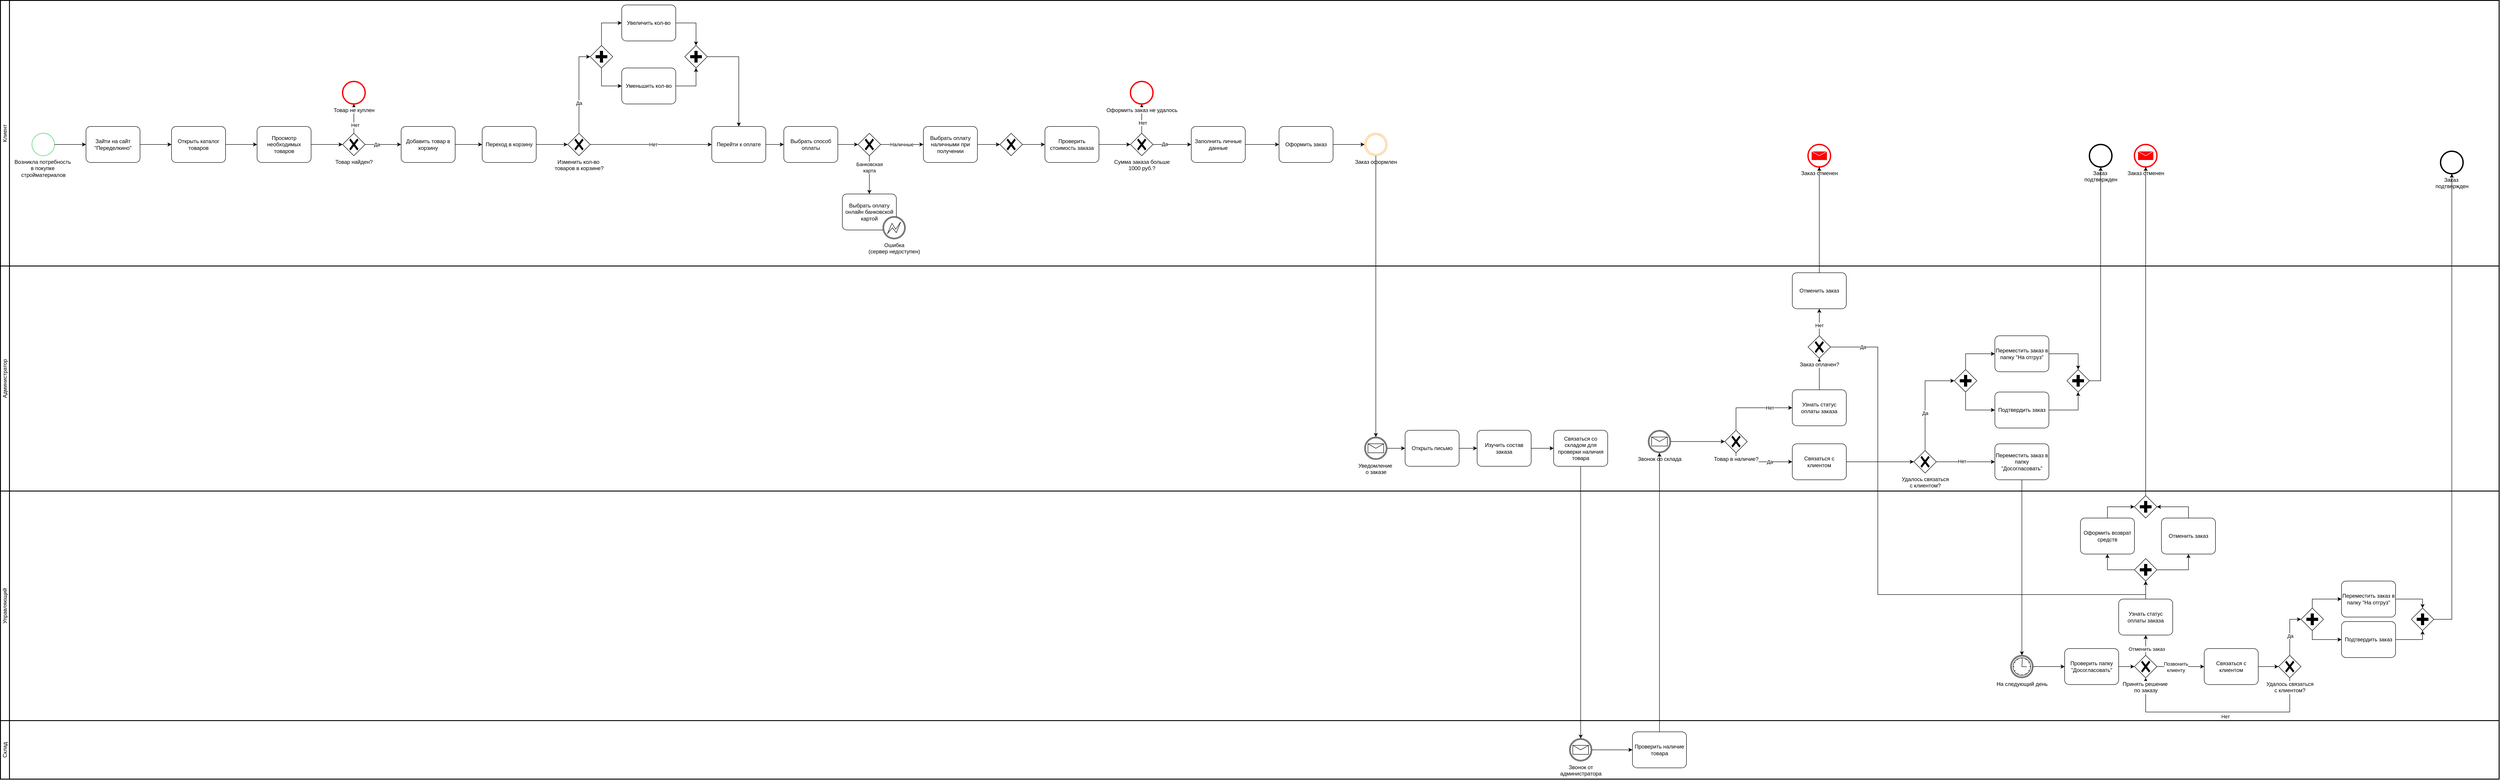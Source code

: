 <mxfile version="24.7.17" pages="4">
  <diagram name="AS IS" id="L6tF1kYmA9s8ccRbhzHo">
    <mxGraphModel dx="2156" dy="2340" grid="1" gridSize="10" guides="1" tooltips="1" connect="1" arrows="1" fold="1" page="1" pageScale="1" pageWidth="827" pageHeight="1169" math="0" shadow="0">
      <root>
        <mxCell id="0" />
        <mxCell id="1" parent="0" />
        <mxCell id="m7kHk6N_hKYVxXcOdfyV-15" value="Управляющий" style="swimlane;html=1;startSize=20;fontStyle=0;collapsible=0;horizontal=0;swimlaneLine=1;swimlaneFillColor=#ffffff;strokeWidth=2;whiteSpace=wrap;" parent="1" vertex="1">
          <mxGeometry x="190" y="1070" width="5550" height="510" as="geometry" />
        </mxCell>
        <mxCell id="m7kHk6N_hKYVxXcOdfyV-38" style="edgeStyle=orthogonalEdgeStyle;rounded=0;orthogonalLoop=1;jettySize=auto;html=1;entryX=0.5;entryY=1;entryDx=0;entryDy=0;entryPerimeter=0;exitX=0.5;exitY=1;exitDx=0;exitDy=0;exitPerimeter=0;" parent="m7kHk6N_hKYVxXcOdfyV-15" source="m7kHk6N_hKYVxXcOdfyV-36" target="m7kHk6N_hKYVxXcOdfyV-27" edge="1">
          <mxGeometry relative="1" as="geometry">
            <mxPoint x="4510" y="406" as="sourcePoint" />
            <mxPoint x="4190" y="406" as="targetPoint" />
            <Array as="points">
              <mxPoint x="5070" y="491" />
              <mxPoint x="4750" y="491" />
            </Array>
          </mxGeometry>
        </mxCell>
        <mxCell id="m7kHk6N_hKYVxXcOdfyV-39" value="Нет" style="edgeLabel;html=1;align=center;verticalAlign=middle;resizable=0;points=[];" parent="m7kHk6N_hKYVxXcOdfyV-38" vertex="1" connectable="0">
          <mxGeometry x="0.186" y="-1" relative="1" as="geometry">
            <mxPoint x="61" y="11" as="offset" />
          </mxGeometry>
        </mxCell>
        <mxCell id="m7kHk6N_hKYVxXcOdfyV-21" value="На следующий день" style="points=[[0.145,0.145,0],[0.5,0,0],[0.855,0.145,0],[1,0.5,0],[0.855,0.855,0],[0.5,1,0],[0.145,0.855,0],[0,0.5,0]];shape=mxgraph.bpmn.event;html=1;verticalLabelPosition=bottom;labelBackgroundColor=#ffffff;verticalAlign=top;align=center;perimeter=ellipsePerimeter;outlineConnect=0;aspect=fixed;outline=catching;symbol=timer;" parent="m7kHk6N_hKYVxXcOdfyV-15" vertex="1">
          <mxGeometry x="4465" y="365" width="50" height="50" as="geometry" />
        </mxCell>
        <mxCell id="m7kHk6N_hKYVxXcOdfyV-23" value="Проверить папку &quot;Досогласовать&quot;" style="points=[[0.25,0,0],[0.5,0,0],[0.75,0,0],[1,0.25,0],[1,0.5,0],[1,0.75,0],[0.75,1,0],[0.5,1,0],[0.25,1,0],[0,0.75,0],[0,0.5,0],[0,0.25,0]];shape=mxgraph.bpmn.task;whiteSpace=wrap;rectStyle=rounded;size=10;html=1;container=1;expand=0;collapsible=0;taskMarker=abstract;" parent="m7kHk6N_hKYVxXcOdfyV-15" vertex="1">
          <mxGeometry x="4585" y="350" width="120" height="80" as="geometry" />
        </mxCell>
        <mxCell id="m7kHk6N_hKYVxXcOdfyV-27" value="Принять решение&amp;nbsp;&lt;div&gt;по заказу&lt;/div&gt;" style="points=[[0.25,0.25,0],[0.5,0,0],[0.75,0.25,0],[1,0.5,0],[0.75,0.75,0],[0.5,1,0],[0.25,0.75,0],[0,0.5,0]];shape=mxgraph.bpmn.gateway2;html=1;verticalLabelPosition=bottom;labelBackgroundColor=#ffffff;verticalAlign=top;align=center;perimeter=rhombusPerimeter;outlineConnect=0;outline=none;symbol=none;gwType=exclusive;" parent="m7kHk6N_hKYVxXcOdfyV-15" vertex="1">
          <mxGeometry x="4740" y="365" width="50" height="50" as="geometry" />
        </mxCell>
        <mxCell id="m7kHk6N_hKYVxXcOdfyV-33" value="Связаться с клиентом" style="points=[[0.25,0,0],[0.5,0,0],[0.75,0,0],[1,0.25,0],[1,0.5,0],[1,0.75,0],[0.75,1,0],[0.5,1,0],[0.25,1,0],[0,0.75,0],[0,0.5,0],[0,0.25,0]];shape=mxgraph.bpmn.task;whiteSpace=wrap;rectStyle=rounded;size=10;html=1;container=1;expand=0;collapsible=0;taskMarker=abstract;" parent="m7kHk6N_hKYVxXcOdfyV-15" vertex="1">
          <mxGeometry x="4895" y="350" width="120" height="80" as="geometry" />
        </mxCell>
        <mxCell id="m7kHk6N_hKYVxXcOdfyV-36" value="Удалось связаться&lt;div&gt;с клиентом?&lt;/div&gt;" style="points=[[0.25,0.25,0],[0.5,0,0],[0.75,0.25,0],[1,0.5,0],[0.75,0.75,0],[0.5,1,0],[0.25,0.75,0],[0,0.5,0]];shape=mxgraph.bpmn.gateway2;html=1;verticalLabelPosition=bottom;labelBackgroundColor=#ffffff;verticalAlign=top;align=center;perimeter=rhombusPerimeter;outlineConnect=0;outline=none;symbol=none;gwType=exclusive;" parent="m7kHk6N_hKYVxXcOdfyV-15" vertex="1">
          <mxGeometry x="5060" y="365" width="50" height="50" as="geometry" />
        </mxCell>
        <mxCell id="m7kHk6N_hKYVxXcOdfyV-55" value="" style="points=[[0.25,0.25,0],[0.5,0,0],[0.75,0.25,0],[1,0.5,0],[0.75,0.75,0],[0.5,1,0],[0.25,0.75,0],[0,0.5,0]];shape=mxgraph.bpmn.gateway2;html=1;verticalLabelPosition=bottom;labelBackgroundColor=#ffffff;verticalAlign=top;align=center;perimeter=rhombusPerimeter;outlineConnect=0;outline=none;symbol=none;gwType=parallel;" parent="m7kHk6N_hKYVxXcOdfyV-15" vertex="1">
          <mxGeometry x="5110" y="260" width="50" height="50" as="geometry" />
        </mxCell>
        <mxCell id="m7kHk6N_hKYVxXcOdfyV-53" value="Подтвердить заказ" style="points=[[0.25,0,0],[0.5,0,0],[0.75,0,0],[1,0.25,0],[1,0.5,0],[1,0.75,0],[0.75,1,0],[0.5,1,0],[0.25,1,0],[0,0.75,0],[0,0.5,0],[0,0.25,0]];shape=mxgraph.bpmn.task;whiteSpace=wrap;rectStyle=rounded;size=10;html=1;container=1;expand=0;collapsible=0;taskMarker=abstract;" parent="m7kHk6N_hKYVxXcOdfyV-15" vertex="1">
          <mxGeometry x="5200" y="290" width="120" height="80" as="geometry" />
        </mxCell>
        <mxCell id="m7kHk6N_hKYVxXcOdfyV-54" value="Переместить заказ в папку &quot;На отгруз&quot;" style="points=[[0.25,0,0],[0.5,0,0],[0.75,0,0],[1,0.25,0],[1,0.5,0],[1,0.75,0],[0.75,1,0],[0.5,1,0],[0.25,1,0],[0,0.75,0],[0,0.5,0],[0,0.25,0]];shape=mxgraph.bpmn.task;whiteSpace=wrap;rectStyle=rounded;size=10;html=1;container=1;expand=0;collapsible=0;taskMarker=abstract;" parent="m7kHk6N_hKYVxXcOdfyV-15" vertex="1">
          <mxGeometry x="5200" y="200" width="120" height="80" as="geometry" />
        </mxCell>
        <mxCell id="m7kHk6N_hKYVxXcOdfyV-56" value="" style="points=[[0.25,0.25,0],[0.5,0,0],[0.75,0.25,0],[1,0.5,0],[0.75,0.75,0],[0.5,1,0],[0.25,0.75,0],[0,0.5,0]];shape=mxgraph.bpmn.gateway2;html=1;verticalLabelPosition=bottom;labelBackgroundColor=#ffffff;verticalAlign=top;align=center;perimeter=rhombusPerimeter;outlineConnect=0;outline=none;symbol=none;gwType=parallel;" parent="m7kHk6N_hKYVxXcOdfyV-15" vertex="1">
          <mxGeometry x="5355" y="260" width="50" height="50" as="geometry" />
        </mxCell>
        <mxCell id="m7kHk6N_hKYVxXcOdfyV-24" style="edgeStyle=orthogonalEdgeStyle;rounded=0;orthogonalLoop=1;jettySize=auto;html=1;" parent="m7kHk6N_hKYVxXcOdfyV-15" source="m7kHk6N_hKYVxXcOdfyV-21" target="m7kHk6N_hKYVxXcOdfyV-23" edge="1">
          <mxGeometry relative="1" as="geometry" />
        </mxCell>
        <mxCell id="m7kHk6N_hKYVxXcOdfyV-26" style="edgeStyle=orthogonalEdgeStyle;rounded=0;orthogonalLoop=1;jettySize=auto;html=1;entryX=0;entryY=0.5;entryDx=0;entryDy=0;entryPerimeter=0;" parent="m7kHk6N_hKYVxXcOdfyV-15" source="m7kHk6N_hKYVxXcOdfyV-23" target="m7kHk6N_hKYVxXcOdfyV-27" edge="1">
          <mxGeometry relative="1" as="geometry">
            <mxPoint x="4190" y="75" as="targetPoint" />
          </mxGeometry>
        </mxCell>
        <mxCell id="m7kHk6N_hKYVxXcOdfyV-34" style="edgeStyle=orthogonalEdgeStyle;rounded=0;orthogonalLoop=1;jettySize=auto;html=1;" parent="m7kHk6N_hKYVxXcOdfyV-15" source="m7kHk6N_hKYVxXcOdfyV-27" target="m7kHk6N_hKYVxXcOdfyV-33" edge="1">
          <mxGeometry relative="1" as="geometry" />
        </mxCell>
        <mxCell id="m7kHk6N_hKYVxXcOdfyV-35" value="Позвонить&lt;br&gt;клиенту" style="edgeLabel;html=1;align=center;verticalAlign=middle;resizable=0;points=[];" parent="m7kHk6N_hKYVxXcOdfyV-34" vertex="1" connectable="0">
          <mxGeometry x="-0.202" y="-1" relative="1" as="geometry">
            <mxPoint as="offset" />
          </mxGeometry>
        </mxCell>
        <mxCell id="m7kHk6N_hKYVxXcOdfyV-37" style="edgeStyle=orthogonalEdgeStyle;rounded=0;orthogonalLoop=1;jettySize=auto;html=1;entryX=0;entryY=0.5;entryDx=0;entryDy=0;entryPerimeter=0;" parent="m7kHk6N_hKYVxXcOdfyV-15" source="m7kHk6N_hKYVxXcOdfyV-33" target="m7kHk6N_hKYVxXcOdfyV-36" edge="1">
          <mxGeometry relative="1" as="geometry" />
        </mxCell>
        <mxCell id="m7kHk6N_hKYVxXcOdfyV-41" style="edgeStyle=orthogonalEdgeStyle;rounded=0;orthogonalLoop=1;jettySize=auto;html=1;entryX=0;entryY=0.5;entryDx=0;entryDy=0;entryPerimeter=0;" parent="m7kHk6N_hKYVxXcOdfyV-15" source="m7kHk6N_hKYVxXcOdfyV-36" target="m7kHk6N_hKYVxXcOdfyV-55" edge="1">
          <mxGeometry relative="1" as="geometry">
            <mxPoint x="4550" y="180" as="targetPoint" />
          </mxGeometry>
        </mxCell>
        <mxCell id="m7kHk6N_hKYVxXcOdfyV-42" value="Да" style="edgeLabel;html=1;align=center;verticalAlign=middle;resizable=0;points=[];" parent="m7kHk6N_hKYVxXcOdfyV-41" vertex="1" connectable="0">
          <mxGeometry x="-0.181" y="-1" relative="1" as="geometry">
            <mxPoint as="offset" />
          </mxGeometry>
        </mxCell>
        <mxCell id="m7kHk6N_hKYVxXcOdfyV-57" style="edgeStyle=orthogonalEdgeStyle;rounded=0;orthogonalLoop=1;jettySize=auto;html=1;entryX=0;entryY=0.5;entryDx=0;entryDy=0;entryPerimeter=0;exitX=0.5;exitY=1;exitDx=0;exitDy=0;exitPerimeter=0;" parent="m7kHk6N_hKYVxXcOdfyV-15" source="m7kHk6N_hKYVxXcOdfyV-55" target="m7kHk6N_hKYVxXcOdfyV-53" edge="1">
          <mxGeometry relative="1" as="geometry" />
        </mxCell>
        <mxCell id="m7kHk6N_hKYVxXcOdfyV-58" style="edgeStyle=orthogonalEdgeStyle;rounded=0;orthogonalLoop=1;jettySize=auto;html=1;entryX=0;entryY=0.5;entryDx=0;entryDy=0;entryPerimeter=0;exitX=0.5;exitY=0;exitDx=0;exitDy=0;exitPerimeter=0;" parent="m7kHk6N_hKYVxXcOdfyV-15" source="m7kHk6N_hKYVxXcOdfyV-55" target="m7kHk6N_hKYVxXcOdfyV-54" edge="1">
          <mxGeometry relative="1" as="geometry" />
        </mxCell>
        <mxCell id="m7kHk6N_hKYVxXcOdfyV-59" style="edgeStyle=orthogonalEdgeStyle;rounded=0;orthogonalLoop=1;jettySize=auto;html=1;entryX=0.5;entryY=1;entryDx=0;entryDy=0;entryPerimeter=0;" parent="m7kHk6N_hKYVxXcOdfyV-15" source="m7kHk6N_hKYVxXcOdfyV-53" target="m7kHk6N_hKYVxXcOdfyV-56" edge="1">
          <mxGeometry relative="1" as="geometry" />
        </mxCell>
        <mxCell id="m7kHk6N_hKYVxXcOdfyV-60" style="edgeStyle=orthogonalEdgeStyle;rounded=0;orthogonalLoop=1;jettySize=auto;html=1;entryX=0.5;entryY=0;entryDx=0;entryDy=0;entryPerimeter=0;" parent="m7kHk6N_hKYVxXcOdfyV-15" source="m7kHk6N_hKYVxXcOdfyV-54" target="m7kHk6N_hKYVxXcOdfyV-56" edge="1">
          <mxGeometry relative="1" as="geometry" />
        </mxCell>
        <mxCell id="m7kHk6N_hKYVxXcOdfyV-28" value="Отменить заказ" style="points=[[0.25,0,0],[0.5,0,0],[0.75,0,0],[1,0.25,0],[1,0.5,0],[1,0.75,0],[0.75,1,0],[0.5,1,0],[0.25,1,0],[0,0.75,0],[0,0.5,0],[0,0.25,0]];shape=mxgraph.bpmn.task;whiteSpace=wrap;rectStyle=rounded;size=10;html=1;container=1;expand=0;collapsible=0;taskMarker=abstract;" parent="m7kHk6N_hKYVxXcOdfyV-15" vertex="1">
          <mxGeometry x="4800" y="60" width="120" height="80" as="geometry" />
        </mxCell>
        <mxCell id="tWP1AcY2Td7ZkM0q6sf4-31" value="Оформить возврат средств" style="points=[[0.25,0,0],[0.5,0,0],[0.75,0,0],[1,0.25,0],[1,0.5,0],[1,0.75,0],[0.75,1,0],[0.5,1,0],[0.25,1,0],[0,0.75,0],[0,0.5,0],[0,0.25,0]];shape=mxgraph.bpmn.task;whiteSpace=wrap;rectStyle=rounded;size=10;html=1;container=1;expand=0;collapsible=0;taskMarker=abstract;" parent="m7kHk6N_hKYVxXcOdfyV-15" vertex="1">
          <mxGeometry x="4620" y="60" width="120" height="80" as="geometry" />
        </mxCell>
        <mxCell id="tWP1AcY2Td7ZkM0q6sf4-32" value="" style="points=[[0.25,0.25,0],[0.5,0,0],[0.75,0.25,0],[1,0.5,0],[0.75,0.75,0],[0.5,1,0],[0.25,0.75,0],[0,0.5,0]];shape=mxgraph.bpmn.gateway2;html=1;verticalLabelPosition=bottom;labelBackgroundColor=#ffffff;verticalAlign=top;align=center;perimeter=rhombusPerimeter;outlineConnect=0;outline=none;symbol=none;gwType=parallel;" parent="m7kHk6N_hKYVxXcOdfyV-15" vertex="1">
          <mxGeometry x="4740" y="150" width="50" height="50" as="geometry" />
        </mxCell>
        <mxCell id="tWP1AcY2Td7ZkM0q6sf4-33" style="edgeStyle=orthogonalEdgeStyle;rounded=0;orthogonalLoop=1;jettySize=auto;html=1;entryX=0.5;entryY=1;entryDx=0;entryDy=0;entryPerimeter=0;" parent="m7kHk6N_hKYVxXcOdfyV-15" source="tWP1AcY2Td7ZkM0q6sf4-32" target="m7kHk6N_hKYVxXcOdfyV-28" edge="1">
          <mxGeometry relative="1" as="geometry" />
        </mxCell>
        <mxCell id="tWP1AcY2Td7ZkM0q6sf4-34" style="edgeStyle=orthogonalEdgeStyle;rounded=0;orthogonalLoop=1;jettySize=auto;html=1;entryX=0.5;entryY=1;entryDx=0;entryDy=0;entryPerimeter=0;exitX=0;exitY=0.5;exitDx=0;exitDy=0;exitPerimeter=0;" parent="m7kHk6N_hKYVxXcOdfyV-15" source="tWP1AcY2Td7ZkM0q6sf4-32" target="tWP1AcY2Td7ZkM0q6sf4-31" edge="1">
          <mxGeometry relative="1" as="geometry" />
        </mxCell>
        <mxCell id="tWP1AcY2Td7ZkM0q6sf4-35" value="" style="points=[[0.25,0.25,0],[0.5,0,0],[0.75,0.25,0],[1,0.5,0],[0.75,0.75,0],[0.5,1,0],[0.25,0.75,0],[0,0.5,0]];shape=mxgraph.bpmn.gateway2;html=1;verticalLabelPosition=bottom;labelBackgroundColor=#ffffff;verticalAlign=top;align=center;perimeter=rhombusPerimeter;outlineConnect=0;outline=none;symbol=none;gwType=parallel;" parent="m7kHk6N_hKYVxXcOdfyV-15" vertex="1">
          <mxGeometry x="4740" y="10" width="50" height="50" as="geometry" />
        </mxCell>
        <mxCell id="tWP1AcY2Td7ZkM0q6sf4-36" style="edgeStyle=orthogonalEdgeStyle;rounded=0;orthogonalLoop=1;jettySize=auto;html=1;entryX=0;entryY=0.5;entryDx=0;entryDy=0;entryPerimeter=0;" parent="m7kHk6N_hKYVxXcOdfyV-15" source="tWP1AcY2Td7ZkM0q6sf4-31" target="tWP1AcY2Td7ZkM0q6sf4-35" edge="1">
          <mxGeometry relative="1" as="geometry" />
        </mxCell>
        <mxCell id="tWP1AcY2Td7ZkM0q6sf4-37" style="edgeStyle=orthogonalEdgeStyle;rounded=0;orthogonalLoop=1;jettySize=auto;html=1;entryX=1;entryY=0.5;entryDx=0;entryDy=0;entryPerimeter=0;exitX=0.5;exitY=0;exitDx=0;exitDy=0;exitPerimeter=0;" parent="m7kHk6N_hKYVxXcOdfyV-15" source="m7kHk6N_hKYVxXcOdfyV-28" target="tWP1AcY2Td7ZkM0q6sf4-35" edge="1">
          <mxGeometry relative="1" as="geometry" />
        </mxCell>
        <mxCell id="tWP1AcY2Td7ZkM0q6sf4-39" value="Узнать статус оплаты заказа" style="points=[[0.25,0,0],[0.5,0,0],[0.75,0,0],[1,0.25,0],[1,0.5,0],[1,0.75,0],[0.75,1,0],[0.5,1,0],[0.25,1,0],[0,0.75,0],[0,0.5,0],[0,0.25,0]];shape=mxgraph.bpmn.task;whiteSpace=wrap;rectStyle=rounded;size=10;html=1;container=1;expand=0;collapsible=0;taskMarker=abstract;" parent="m7kHk6N_hKYVxXcOdfyV-15" vertex="1">
          <mxGeometry x="4705" y="240" width="120" height="80" as="geometry" />
        </mxCell>
        <mxCell id="tWP1AcY2Td7ZkM0q6sf4-40" style="edgeStyle=orthogonalEdgeStyle;rounded=0;orthogonalLoop=1;jettySize=auto;html=1;entryX=0.5;entryY=1;entryDx=0;entryDy=0;entryPerimeter=0;" parent="m7kHk6N_hKYVxXcOdfyV-15" source="m7kHk6N_hKYVxXcOdfyV-27" target="tWP1AcY2Td7ZkM0q6sf4-39" edge="1">
          <mxGeometry relative="1" as="geometry" />
        </mxCell>
        <mxCell id="tWP1AcY2Td7ZkM0q6sf4-41" value="Отменить заказ" style="edgeLabel;html=1;align=center;verticalAlign=middle;resizable=0;points=[];" parent="tWP1AcY2Td7ZkM0q6sf4-40" vertex="1" connectable="0">
          <mxGeometry x="-0.36" y="-2" relative="1" as="geometry">
            <mxPoint as="offset" />
          </mxGeometry>
        </mxCell>
        <mxCell id="tWP1AcY2Td7ZkM0q6sf4-42" style="edgeStyle=orthogonalEdgeStyle;rounded=0;orthogonalLoop=1;jettySize=auto;html=1;entryX=0.5;entryY=1;entryDx=0;entryDy=0;entryPerimeter=0;" parent="m7kHk6N_hKYVxXcOdfyV-15" source="tWP1AcY2Td7ZkM0q6sf4-39" target="tWP1AcY2Td7ZkM0q6sf4-32" edge="1">
          <mxGeometry relative="1" as="geometry" />
        </mxCell>
        <mxCell id="ea3MuzoVVC9AlBV81ezA-3" value="Администратор" style="swimlane;html=1;startSize=20;fontStyle=0;collapsible=0;horizontal=0;swimlaneLine=1;swimlaneFillColor=#ffffff;strokeWidth=2;whiteSpace=wrap;" parent="1" vertex="1">
          <mxGeometry x="190" y="570" width="5550" height="500" as="geometry" />
        </mxCell>
        <mxCell id="rDVSAl7n5NQXXzqdpmjg-18" style="edgeStyle=orthogonalEdgeStyle;rounded=0;orthogonalLoop=1;jettySize=auto;html=1;entryX=0;entryY=0.5;entryDx=0;entryDy=0;entryPerimeter=0;exitX=0.5;exitY=1;exitDx=0;exitDy=0;exitPerimeter=0;" parent="ea3MuzoVVC9AlBV81ezA-3" source="rDVSAl7n5NQXXzqdpmjg-10" target="rDVSAl7n5NQXXzqdpmjg-17" edge="1">
          <mxGeometry relative="1" as="geometry" />
        </mxCell>
        <mxCell id="rDVSAl7n5NQXXzqdpmjg-19" value="Да" style="edgeLabel;html=1;align=center;verticalAlign=middle;resizable=0;points=[];" parent="rDVSAl7n5NQXXzqdpmjg-18" vertex="1" connectable="0">
          <mxGeometry x="-0.13" y="-2" relative="1" as="geometry">
            <mxPoint x="32" y="-2" as="offset" />
          </mxGeometry>
        </mxCell>
        <mxCell id="tWP1AcY2Td7ZkM0q6sf4-24" style="edgeStyle=orthogonalEdgeStyle;rounded=0;orthogonalLoop=1;jettySize=auto;html=1;entryX=0.5;entryY=1;entryDx=0;entryDy=0;entryPerimeter=0;" parent="ea3MuzoVVC9AlBV81ezA-3" source="rDVSAl7n5NQXXzqdpmjg-11" target="tWP1AcY2Td7ZkM0q6sf4-23" edge="1">
          <mxGeometry relative="1" as="geometry" />
        </mxCell>
        <mxCell id="rDVSAl7n5NQXXzqdpmjg-4" style="edgeStyle=orthogonalEdgeStyle;rounded=0;orthogonalLoop=1;jettySize=auto;html=1;" parent="ea3MuzoVVC9AlBV81ezA-3" source="rDVSAl7n5NQXXzqdpmjg-1" target="rDVSAl7n5NQXXzqdpmjg-3" edge="1">
          <mxGeometry relative="1" as="geometry" />
        </mxCell>
        <mxCell id="rDVSAl7n5NQXXzqdpmjg-6" style="edgeStyle=orthogonalEdgeStyle;rounded=0;orthogonalLoop=1;jettySize=auto;html=1;" parent="ea3MuzoVVC9AlBV81ezA-3" source="rDVSAl7n5NQXXzqdpmjg-3" target="rDVSAl7n5NQXXzqdpmjg-5" edge="1">
          <mxGeometry relative="1" as="geometry" />
        </mxCell>
        <mxCell id="rDVSAl7n5NQXXzqdpmjg-8" style="edgeStyle=orthogonalEdgeStyle;rounded=0;orthogonalLoop=1;jettySize=auto;html=1;" parent="ea3MuzoVVC9AlBV81ezA-3" source="rDVSAl7n5NQXXzqdpmjg-5" target="rDVSAl7n5NQXXzqdpmjg-7" edge="1">
          <mxGeometry relative="1" as="geometry" />
        </mxCell>
        <mxCell id="m7kHk6N_hKYVxXcOdfyV-6" style="edgeStyle=orthogonalEdgeStyle;rounded=0;orthogonalLoop=1;jettySize=auto;html=1;entryX=0;entryY=0.5;entryDx=0;entryDy=0;entryPerimeter=0;" parent="ea3MuzoVVC9AlBV81ezA-3" source="m7kHk6N_hKYVxXcOdfyV-4" target="rDVSAl7n5NQXXzqdpmjg-10" edge="1">
          <mxGeometry relative="1" as="geometry" />
        </mxCell>
        <mxCell id="rDVSAl7n5NQXXzqdpmjg-12" style="edgeStyle=orthogonalEdgeStyle;rounded=0;orthogonalLoop=1;jettySize=auto;html=1;entryX=0;entryY=0.5;entryDx=0;entryDy=0;entryPerimeter=0;exitX=0.5;exitY=0;exitDx=0;exitDy=0;exitPerimeter=0;" parent="ea3MuzoVVC9AlBV81ezA-3" source="rDVSAl7n5NQXXzqdpmjg-10" target="rDVSAl7n5NQXXzqdpmjg-11" edge="1">
          <mxGeometry relative="1" as="geometry" />
        </mxCell>
        <mxCell id="rDVSAl7n5NQXXzqdpmjg-13" value="Нет" style="edgeLabel;html=1;align=center;verticalAlign=middle;resizable=0;points=[];" parent="rDVSAl7n5NQXXzqdpmjg-12" vertex="1" connectable="0">
          <mxGeometry x="-0.204" y="-1" relative="1" as="geometry">
            <mxPoint x="55" y="-1" as="offset" />
          </mxGeometry>
        </mxCell>
        <mxCell id="tWP1AcY2Td7ZkM0q6sf4-26" style="edgeStyle=orthogonalEdgeStyle;rounded=0;orthogonalLoop=1;jettySize=auto;html=1;entryX=0.5;entryY=1;entryDx=0;entryDy=0;entryPerimeter=0;exitX=0.5;exitY=0;exitDx=0;exitDy=0;exitPerimeter=0;" parent="ea3MuzoVVC9AlBV81ezA-3" source="tWP1AcY2Td7ZkM0q6sf4-23" target="tWP1AcY2Td7ZkM0q6sf4-25" edge="1">
          <mxGeometry relative="1" as="geometry" />
        </mxCell>
        <mxCell id="tWP1AcY2Td7ZkM0q6sf4-27" value="Нет" style="edgeLabel;html=1;align=center;verticalAlign=middle;resizable=0;points=[];" parent="tWP1AcY2Td7ZkM0q6sf4-26" vertex="1" connectable="0">
          <mxGeometry x="-0.228" relative="1" as="geometry">
            <mxPoint as="offset" />
          </mxGeometry>
        </mxCell>
        <mxCell id="m7kHk6N_hKYVxXcOdfyV-8" style="edgeStyle=orthogonalEdgeStyle;rounded=0;orthogonalLoop=1;jettySize=auto;html=1;" parent="ea3MuzoVVC9AlBV81ezA-3" source="rDVSAl7n5NQXXzqdpmjg-17" target="m7kHk6N_hKYVxXcOdfyV-7" edge="1">
          <mxGeometry relative="1" as="geometry" />
        </mxCell>
        <mxCell id="m7kHk6N_hKYVxXcOdfyV-19" style="edgeStyle=orthogonalEdgeStyle;rounded=0;orthogonalLoop=1;jettySize=auto;html=1;" parent="ea3MuzoVVC9AlBV81ezA-3" source="m7kHk6N_hKYVxXcOdfyV-7" target="m7kHk6N_hKYVxXcOdfyV-14" edge="1">
          <mxGeometry relative="1" as="geometry" />
        </mxCell>
        <mxCell id="m7kHk6N_hKYVxXcOdfyV-20" value="Нет" style="edgeLabel;html=1;align=center;verticalAlign=middle;resizable=0;points=[];" parent="m7kHk6N_hKYVxXcOdfyV-19" vertex="1" connectable="0">
          <mxGeometry x="-0.125" y="1" relative="1" as="geometry">
            <mxPoint as="offset" />
          </mxGeometry>
        </mxCell>
        <mxCell id="rDVSAl7n5NQXXzqdpmjg-1" value="Уведомление&amp;nbsp;&lt;div&gt;о заказе&lt;/div&gt;" style="points=[[0.145,0.145,0],[0.5,0,0],[0.855,0.145,0],[1,0.5,0],[0.855,0.855,0],[0.5,1,0],[0.145,0.855,0],[0,0.5,0]];shape=mxgraph.bpmn.event;html=1;verticalLabelPosition=bottom;labelBackgroundColor=#ffffff;verticalAlign=top;align=center;perimeter=ellipsePerimeter;outlineConnect=0;aspect=fixed;outline=catching;symbol=message;" parent="ea3MuzoVVC9AlBV81ezA-3" vertex="1">
          <mxGeometry x="3030" y="380" width="50" height="50" as="geometry" />
        </mxCell>
        <mxCell id="rDVSAl7n5NQXXzqdpmjg-3" value="Открыть письмо" style="points=[[0.25,0,0],[0.5,0,0],[0.75,0,0],[1,0.25,0],[1,0.5,0],[1,0.75,0],[0.75,1,0],[0.5,1,0],[0.25,1,0],[0,0.75,0],[0,0.5,0],[0,0.25,0]];shape=mxgraph.bpmn.task;whiteSpace=wrap;rectStyle=rounded;size=10;html=1;container=1;expand=0;collapsible=0;taskMarker=abstract;" parent="ea3MuzoVVC9AlBV81ezA-3" vertex="1">
          <mxGeometry x="3120" y="365" width="120" height="80" as="geometry" />
        </mxCell>
        <mxCell id="rDVSAl7n5NQXXzqdpmjg-5" value="Изучить состав заказа" style="points=[[0.25,0,0],[0.5,0,0],[0.75,0,0],[1,0.25,0],[1,0.5,0],[1,0.75,0],[0.75,1,0],[0.5,1,0],[0.25,1,0],[0,0.75,0],[0,0.5,0],[0,0.25,0]];shape=mxgraph.bpmn.task;whiteSpace=wrap;rectStyle=rounded;size=10;html=1;container=1;expand=0;collapsible=0;taskMarker=abstract;" parent="ea3MuzoVVC9AlBV81ezA-3" vertex="1">
          <mxGeometry x="3280" y="365" width="120" height="80" as="geometry" />
        </mxCell>
        <mxCell id="rDVSAl7n5NQXXzqdpmjg-7" value="Связаться со складом для проверки наличия товара" style="points=[[0.25,0,0],[0.5,0,0],[0.75,0,0],[1,0.25,0],[1,0.5,0],[1,0.75,0],[0.75,1,0],[0.5,1,0],[0.25,1,0],[0,0.75,0],[0,0.5,0],[0,0.25,0]];shape=mxgraph.bpmn.task;whiteSpace=wrap;rectStyle=rounded;size=10;html=1;container=1;expand=0;collapsible=0;taskMarker=abstract;" parent="ea3MuzoVVC9AlBV81ezA-3" vertex="1">
          <mxGeometry x="3450" y="365" width="120" height="80" as="geometry" />
        </mxCell>
        <mxCell id="m7kHk6N_hKYVxXcOdfyV-4" value="Звонок со склада" style="points=[[0.145,0.145,0],[0.5,0,0],[0.855,0.145,0],[1,0.5,0],[0.855,0.855,0],[0.5,1,0],[0.145,0.855,0],[0,0.5,0]];shape=mxgraph.bpmn.event;html=1;verticalLabelPosition=bottom;labelBackgroundColor=#ffffff;verticalAlign=top;align=center;perimeter=ellipsePerimeter;outlineConnect=0;aspect=fixed;outline=catching;symbol=message;" parent="ea3MuzoVVC9AlBV81ezA-3" vertex="1">
          <mxGeometry x="3660" y="365" width="50" height="50" as="geometry" />
        </mxCell>
        <mxCell id="rDVSAl7n5NQXXzqdpmjg-10" value="Товар в наличие?" style="points=[[0.25,0.25,0],[0.5,0,0],[0.75,0.25,0],[1,0.5,0],[0.75,0.75,0],[0.5,1,0],[0.25,0.75,0],[0,0.5,0]];shape=mxgraph.bpmn.gateway2;html=1;verticalLabelPosition=bottom;labelBackgroundColor=#ffffff;verticalAlign=top;align=center;perimeter=rhombusPerimeter;outlineConnect=0;outline=none;symbol=none;gwType=exclusive;" parent="ea3MuzoVVC9AlBV81ezA-3" vertex="1">
          <mxGeometry x="3830" y="365" width="50" height="50" as="geometry" />
        </mxCell>
        <mxCell id="rDVSAl7n5NQXXzqdpmjg-17" value="Связаться с клиентом" style="points=[[0.25,0,0],[0.5,0,0],[0.75,0,0],[1,0.25,0],[1,0.5,0],[1,0.75,0],[0.75,1,0],[0.5,1,0],[0.25,1,0],[0,0.75,0],[0,0.5,0],[0,0.25,0]];shape=mxgraph.bpmn.task;whiteSpace=wrap;rectStyle=rounded;size=10;html=1;container=1;expand=0;collapsible=0;taskMarker=abstract;" parent="ea3MuzoVVC9AlBV81ezA-3" vertex="1">
          <mxGeometry x="3980" y="395" width="120" height="80" as="geometry" />
        </mxCell>
        <mxCell id="rDVSAl7n5NQXXzqdpmjg-11" value="Узнать статус оплаты заказа" style="points=[[0.25,0,0],[0.5,0,0],[0.75,0,0],[1,0.25,0],[1,0.5,0],[1,0.75,0],[0.75,1,0],[0.5,1,0],[0.25,1,0],[0,0.75,0],[0,0.5,0],[0,0.25,0]];shape=mxgraph.bpmn.task;whiteSpace=wrap;rectStyle=rounded;size=10;html=1;container=1;expand=0;collapsible=0;taskMarker=abstract;" parent="ea3MuzoVVC9AlBV81ezA-3" vertex="1">
          <mxGeometry x="3980" y="275" width="120" height="80" as="geometry" />
        </mxCell>
        <mxCell id="tWP1AcY2Td7ZkM0q6sf4-23" value="Заказ оплачен?" style="points=[[0.25,0.25,0],[0.5,0,0],[0.75,0.25,0],[1,0.5,0],[0.75,0.75,0],[0.5,1,0],[0.25,0.75,0],[0,0.5,0]];shape=mxgraph.bpmn.gateway2;html=1;verticalLabelPosition=bottom;labelBackgroundColor=#ffffff;verticalAlign=top;align=center;perimeter=rhombusPerimeter;outlineConnect=0;outline=none;symbol=none;gwType=exclusive;" parent="ea3MuzoVVC9AlBV81ezA-3" vertex="1">
          <mxGeometry x="4015" y="155" width="50" height="50" as="geometry" />
        </mxCell>
        <mxCell id="tWP1AcY2Td7ZkM0q6sf4-25" value="Отменить заказ" style="points=[[0.25,0,0],[0.5,0,0],[0.75,0,0],[1,0.25,0],[1,0.5,0],[1,0.75,0],[0.75,1,0],[0.5,1,0],[0.25,1,0],[0,0.75,0],[0,0.5,0],[0,0.25,0]];shape=mxgraph.bpmn.task;whiteSpace=wrap;rectStyle=rounded;size=10;html=1;container=1;expand=0;collapsible=0;taskMarker=abstract;" parent="ea3MuzoVVC9AlBV81ezA-3" vertex="1">
          <mxGeometry x="3980" y="15" width="120" height="80" as="geometry" />
        </mxCell>
        <mxCell id="m7kHk6N_hKYVxXcOdfyV-49" value="" style="points=[[0.25,0.25,0],[0.5,0,0],[0.75,0.25,0],[1,0.5,0],[0.75,0.75,0],[0.5,1,0],[0.25,0.75,0],[0,0.5,0]];shape=mxgraph.bpmn.gateway2;html=1;verticalLabelPosition=bottom;labelBackgroundColor=#ffffff;verticalAlign=top;align=center;perimeter=rhombusPerimeter;outlineConnect=0;outline=none;symbol=none;gwType=parallel;" parent="ea3MuzoVVC9AlBV81ezA-3" vertex="1">
          <mxGeometry x="4590" y="230" width="50" height="50" as="geometry" />
        </mxCell>
        <mxCell id="m7kHk6N_hKYVxXcOdfyV-45" value="" style="points=[[0.25,0.25,0],[0.5,0,0],[0.75,0.25,0],[1,0.5,0],[0.75,0.75,0],[0.5,1,0],[0.25,0.75,0],[0,0.5,0]];shape=mxgraph.bpmn.gateway2;html=1;verticalLabelPosition=bottom;labelBackgroundColor=#ffffff;verticalAlign=top;align=center;perimeter=rhombusPerimeter;outlineConnect=0;outline=none;symbol=none;gwType=parallel;" parent="ea3MuzoVVC9AlBV81ezA-3" vertex="1">
          <mxGeometry x="4340" y="230" width="50" height="50" as="geometry" />
        </mxCell>
        <mxCell id="m7kHk6N_hKYVxXcOdfyV-10" style="edgeStyle=orthogonalEdgeStyle;rounded=0;orthogonalLoop=1;jettySize=auto;html=1;entryX=0;entryY=0.5;entryDx=0;entryDy=0;entryPerimeter=0;exitX=0.5;exitY=0;exitDx=0;exitDy=0;exitPerimeter=0;" parent="ea3MuzoVVC9AlBV81ezA-3" source="m7kHk6N_hKYVxXcOdfyV-7" target="m7kHk6N_hKYVxXcOdfyV-45" edge="1">
          <mxGeometry relative="1" as="geometry" />
        </mxCell>
        <mxCell id="m7kHk6N_hKYVxXcOdfyV-11" value="Да" style="edgeLabel;html=1;align=center;verticalAlign=middle;resizable=0;points=[];" parent="m7kHk6N_hKYVxXcOdfyV-10" vertex="1" connectable="0">
          <mxGeometry x="-0.217" relative="1" as="geometry">
            <mxPoint y="3" as="offset" />
          </mxGeometry>
        </mxCell>
        <mxCell id="m7kHk6N_hKYVxXcOdfyV-9" value="Подтвердить заказ" style="points=[[0.25,0,0],[0.5,0,0],[0.75,0,0],[1,0.25,0],[1,0.5,0],[1,0.75,0],[0.75,1,0],[0.5,1,0],[0.25,1,0],[0,0.75,0],[0,0.5,0],[0,0.25,0]];shape=mxgraph.bpmn.task;whiteSpace=wrap;rectStyle=rounded;size=10;html=1;container=1;expand=0;collapsible=0;taskMarker=abstract;" parent="ea3MuzoVVC9AlBV81ezA-3" vertex="1">
          <mxGeometry x="4430" y="280" width="120" height="80" as="geometry" />
        </mxCell>
        <mxCell id="m7kHk6N_hKYVxXcOdfyV-51" style="edgeStyle=orthogonalEdgeStyle;rounded=0;orthogonalLoop=1;jettySize=auto;html=1;entryX=0.5;entryY=1;entryDx=0;entryDy=0;entryPerimeter=0;" parent="ea3MuzoVVC9AlBV81ezA-3" source="m7kHk6N_hKYVxXcOdfyV-9" target="m7kHk6N_hKYVxXcOdfyV-49" edge="1">
          <mxGeometry relative="1" as="geometry" />
        </mxCell>
        <mxCell id="m7kHk6N_hKYVxXcOdfyV-14" value="Переместить заказ в папку &quot;Досогласовать&quot;" style="points=[[0.25,0,0],[0.5,0,0],[0.75,0,0],[1,0.25,0],[1,0.5,0],[1,0.75,0],[0.75,1,0],[0.5,1,0],[0.25,1,0],[0,0.75,0],[0,0.5,0],[0,0.25,0]];shape=mxgraph.bpmn.task;whiteSpace=wrap;rectStyle=rounded;size=10;html=1;container=1;expand=0;collapsible=0;taskMarker=abstract;" parent="ea3MuzoVVC9AlBV81ezA-3" vertex="1">
          <mxGeometry x="4430" y="395" width="120" height="80" as="geometry" />
        </mxCell>
        <mxCell id="m7kHk6N_hKYVxXcOdfyV-47" style="edgeStyle=orthogonalEdgeStyle;rounded=0;orthogonalLoop=1;jettySize=auto;html=1;entryX=0;entryY=0.5;entryDx=0;entryDy=0;entryPerimeter=0;exitX=0.5;exitY=1;exitDx=0;exitDy=0;exitPerimeter=0;" parent="ea3MuzoVVC9AlBV81ezA-3" source="m7kHk6N_hKYVxXcOdfyV-45" target="m7kHk6N_hKYVxXcOdfyV-9" edge="1">
          <mxGeometry relative="1" as="geometry" />
        </mxCell>
        <mxCell id="m7kHk6N_hKYVxXcOdfyV-7" value="Удалось связаться&lt;div&gt;с клиентом?&lt;/div&gt;" style="points=[[0.25,0.25,0],[0.5,0,0],[0.75,0.25,0],[1,0.5,0],[0.75,0.75,0],[0.5,1,0],[0.25,0.75,0],[0,0.5,0]];shape=mxgraph.bpmn.gateway2;html=1;verticalLabelPosition=bottom;labelBackgroundColor=#ffffff;verticalAlign=top;align=center;perimeter=rhombusPerimeter;outlineConnect=0;outline=none;symbol=none;gwType=exclusive;" parent="ea3MuzoVVC9AlBV81ezA-3" vertex="1">
          <mxGeometry x="4250" y="410" width="50" height="50" as="geometry" />
        </mxCell>
        <mxCell id="m7kHk6N_hKYVxXcOdfyV-46" value="Переместить заказ в папку &quot;На отгруз&quot;" style="points=[[0.25,0,0],[0.5,0,0],[0.75,0,0],[1,0.25,0],[1,0.5,0],[1,0.75,0],[0.75,1,0],[0.5,1,0],[0.25,1,0],[0,0.75,0],[0,0.5,0],[0,0.25,0]];shape=mxgraph.bpmn.task;whiteSpace=wrap;rectStyle=rounded;size=10;html=1;container=1;expand=0;collapsible=0;taskMarker=abstract;" parent="ea3MuzoVVC9AlBV81ezA-3" vertex="1">
          <mxGeometry x="4430" y="155" width="120" height="80" as="geometry" />
        </mxCell>
        <mxCell id="m7kHk6N_hKYVxXcOdfyV-50" style="edgeStyle=orthogonalEdgeStyle;rounded=0;orthogonalLoop=1;jettySize=auto;html=1;entryX=0.5;entryY=0;entryDx=0;entryDy=0;entryPerimeter=0;" parent="ea3MuzoVVC9AlBV81ezA-3" source="m7kHk6N_hKYVxXcOdfyV-46" target="m7kHk6N_hKYVxXcOdfyV-49" edge="1">
          <mxGeometry relative="1" as="geometry" />
        </mxCell>
        <mxCell id="m7kHk6N_hKYVxXcOdfyV-48" style="edgeStyle=orthogonalEdgeStyle;rounded=0;orthogonalLoop=1;jettySize=auto;html=1;entryX=0;entryY=0.5;entryDx=0;entryDy=0;entryPerimeter=0;exitX=0.5;exitY=0;exitDx=0;exitDy=0;exitPerimeter=0;" parent="ea3MuzoVVC9AlBV81ezA-3" source="m7kHk6N_hKYVxXcOdfyV-45" target="m7kHk6N_hKYVxXcOdfyV-46" edge="1">
          <mxGeometry relative="1" as="geometry" />
        </mxCell>
        <mxCell id="ea3MuzoVVC9AlBV81ezA-1" value="Клиент" style="swimlane;html=1;startSize=20;fontStyle=0;collapsible=0;horizontal=0;swimlaneLine=1;swimlaneFillColor=#ffffff;strokeWidth=2;whiteSpace=wrap;" parent="1" vertex="1">
          <mxGeometry x="190" y="-20" width="5550" height="590" as="geometry" />
        </mxCell>
        <mxCell id="ea3MuzoVVC9AlBV81ezA-4" value="Возникла потребность&amp;nbsp;&lt;div&gt;в покупке&amp;nbsp;&lt;/div&gt;&lt;div&gt;стройматериалов&lt;/div&gt;" style="points=[[0.145,0.145,0],[0.5,0,0],[0.855,0.145,0],[1,0.5,0],[0.855,0.855,0],[0.5,1,0],[0.145,0.855,0],[0,0.5,0]];shape=mxgraph.bpmn.event;html=1;verticalLabelPosition=bottom;labelBackgroundColor=#ffffff;verticalAlign=top;align=center;perimeter=ellipsePerimeter;outlineConnect=0;aspect=fixed;outline=standard;symbol=general;strokeColor=#28C75D;" parent="ea3MuzoVVC9AlBV81ezA-1" vertex="1">
          <mxGeometry x="70" y="295" width="50" height="50" as="geometry" />
        </mxCell>
        <mxCell id="ea3MuzoVVC9AlBV81ezA-8" style="edgeStyle=orthogonalEdgeStyle;rounded=0;orthogonalLoop=1;jettySize=auto;html=1;" parent="ea3MuzoVVC9AlBV81ezA-1" source="ea3MuzoVVC9AlBV81ezA-5" target="ea3MuzoVVC9AlBV81ezA-7" edge="1">
          <mxGeometry relative="1" as="geometry" />
        </mxCell>
        <mxCell id="ea3MuzoVVC9AlBV81ezA-5" value="Зайти на сайт &quot;Переделкино&quot;" style="points=[[0.25,0,0],[0.5,0,0],[0.75,0,0],[1,0.25,0],[1,0.5,0],[1,0.75,0],[0.75,1,0],[0.5,1,0],[0.25,1,0],[0,0.75,0],[0,0.5,0],[0,0.25,0]];shape=mxgraph.bpmn.task;whiteSpace=wrap;rectStyle=rounded;size=10;html=1;container=1;expand=0;collapsible=0;taskMarker=abstract;" parent="ea3MuzoVVC9AlBV81ezA-1" vertex="1">
          <mxGeometry x="190" y="280" width="120" height="80" as="geometry" />
        </mxCell>
        <mxCell id="ea3MuzoVVC9AlBV81ezA-6" style="edgeStyle=orthogonalEdgeStyle;rounded=0;orthogonalLoop=1;jettySize=auto;html=1;entryX=0;entryY=0.5;entryDx=0;entryDy=0;entryPerimeter=0;" parent="ea3MuzoVVC9AlBV81ezA-1" source="ea3MuzoVVC9AlBV81ezA-4" target="ea3MuzoVVC9AlBV81ezA-5" edge="1">
          <mxGeometry relative="1" as="geometry" />
        </mxCell>
        <mxCell id="ea3MuzoVVC9AlBV81ezA-7" value="Открыть каталог товаров" style="points=[[0.25,0,0],[0.5,0,0],[0.75,0,0],[1,0.25,0],[1,0.5,0],[1,0.75,0],[0.75,1,0],[0.5,1,0],[0.25,1,0],[0,0.75,0],[0,0.5,0],[0,0.25,0]];shape=mxgraph.bpmn.task;whiteSpace=wrap;rectStyle=rounded;size=10;html=1;container=1;expand=0;collapsible=0;taskMarker=abstract;" parent="ea3MuzoVVC9AlBV81ezA-1" vertex="1">
          <mxGeometry x="380" y="280" width="120" height="80" as="geometry" />
        </mxCell>
        <mxCell id="ea3MuzoVVC9AlBV81ezA-9" value="Просмотр необходимых товаров" style="points=[[0.25,0,0],[0.5,0,0],[0.75,0,0],[1,0.25,0],[1,0.5,0],[1,0.75,0],[0.75,1,0],[0.5,1,0],[0.25,1,0],[0,0.75,0],[0,0.5,0],[0,0.25,0]];shape=mxgraph.bpmn.task;whiteSpace=wrap;rectStyle=rounded;size=10;html=1;container=1;expand=0;collapsible=0;taskMarker=abstract;" parent="ea3MuzoVVC9AlBV81ezA-1" vertex="1">
          <mxGeometry x="570" y="280" width="120" height="80" as="geometry" />
        </mxCell>
        <mxCell id="ea3MuzoVVC9AlBV81ezA-10" style="edgeStyle=orthogonalEdgeStyle;rounded=0;orthogonalLoop=1;jettySize=auto;html=1;entryX=0;entryY=0.5;entryDx=0;entryDy=0;entryPerimeter=0;" parent="ea3MuzoVVC9AlBV81ezA-1" source="ea3MuzoVVC9AlBV81ezA-7" target="ea3MuzoVVC9AlBV81ezA-9" edge="1">
          <mxGeometry relative="1" as="geometry" />
        </mxCell>
        <mxCell id="ea3MuzoVVC9AlBV81ezA-16" style="edgeStyle=orthogonalEdgeStyle;rounded=0;orthogonalLoop=1;jettySize=auto;html=1;" parent="ea3MuzoVVC9AlBV81ezA-1" source="ea3MuzoVVC9AlBV81ezA-13" target="ea3MuzoVVC9AlBV81ezA-15" edge="1">
          <mxGeometry relative="1" as="geometry" />
        </mxCell>
        <mxCell id="ea3MuzoVVC9AlBV81ezA-17" value="Нет" style="edgeLabel;html=1;align=center;verticalAlign=middle;resizable=0;points=[];" parent="ea3MuzoVVC9AlBV81ezA-16" vertex="1" connectable="0">
          <mxGeometry x="-0.439" y="-3" relative="1" as="geometry">
            <mxPoint as="offset" />
          </mxGeometry>
        </mxCell>
        <mxCell id="ea3MuzoVVC9AlBV81ezA-19" style="edgeStyle=orthogonalEdgeStyle;rounded=0;orthogonalLoop=1;jettySize=auto;html=1;exitX=1;exitY=0.5;exitDx=0;exitDy=0;exitPerimeter=0;entryX=0;entryY=0.5;entryDx=0;entryDy=0;entryPerimeter=0;" parent="ea3MuzoVVC9AlBV81ezA-1" source="ea3MuzoVVC9AlBV81ezA-13" target="ea3MuzoVVC9AlBV81ezA-18" edge="1">
          <mxGeometry relative="1" as="geometry">
            <Array as="points">
              <mxPoint x="840" y="320" />
              <mxPoint x="840" y="320" />
            </Array>
          </mxGeometry>
        </mxCell>
        <mxCell id="ea3MuzoVVC9AlBV81ezA-20" value="Да" style="edgeLabel;html=1;align=center;verticalAlign=middle;resizable=0;points=[];" parent="ea3MuzoVVC9AlBV81ezA-19" vertex="1" connectable="0">
          <mxGeometry x="-0.016" y="-1" relative="1" as="geometry">
            <mxPoint x="-14" y="-1" as="offset" />
          </mxGeometry>
        </mxCell>
        <mxCell id="ea3MuzoVVC9AlBV81ezA-13" value="Товар найден?" style="points=[[0.25,0.25,0],[0.5,0,0],[0.75,0.25,0],[1,0.5,0],[0.75,0.75,0],[0.5,1,0],[0.25,0.75,0],[0,0.5,0]];shape=mxgraph.bpmn.gateway2;html=1;verticalLabelPosition=bottom;labelBackgroundColor=#ffffff;verticalAlign=top;align=center;perimeter=rhombusPerimeter;outlineConnect=0;outline=none;symbol=none;gwType=exclusive;" parent="ea3MuzoVVC9AlBV81ezA-1" vertex="1">
          <mxGeometry x="760" y="295" width="50" height="50" as="geometry" />
        </mxCell>
        <mxCell id="ea3MuzoVVC9AlBV81ezA-14" style="edgeStyle=orthogonalEdgeStyle;rounded=0;orthogonalLoop=1;jettySize=auto;html=1;entryX=0;entryY=0.5;entryDx=0;entryDy=0;entryPerimeter=0;" parent="ea3MuzoVVC9AlBV81ezA-1" source="ea3MuzoVVC9AlBV81ezA-9" target="ea3MuzoVVC9AlBV81ezA-13" edge="1">
          <mxGeometry relative="1" as="geometry" />
        </mxCell>
        <mxCell id="ea3MuzoVVC9AlBV81ezA-15" value="Товар не куплен" style="points=[[0.145,0.145,0],[0.5,0,0],[0.855,0.145,0],[1,0.5,0],[0.855,0.855,0],[0.5,1,0],[0.145,0.855,0],[0,0.5,0]];shape=mxgraph.bpmn.event;html=1;verticalLabelPosition=bottom;labelBackgroundColor=#ffffff;verticalAlign=top;align=center;perimeter=ellipsePerimeter;outlineConnect=0;aspect=fixed;outline=end;symbol=terminate2;strokeColor=#FF0000;" parent="ea3MuzoVVC9AlBV81ezA-1" vertex="1">
          <mxGeometry x="760" y="180" width="50" height="50" as="geometry" />
        </mxCell>
        <mxCell id="ea3MuzoVVC9AlBV81ezA-23" style="edgeStyle=orthogonalEdgeStyle;rounded=0;orthogonalLoop=1;jettySize=auto;html=1;" parent="ea3MuzoVVC9AlBV81ezA-1" source="ea3MuzoVVC9AlBV81ezA-18" target="ea3MuzoVVC9AlBV81ezA-22" edge="1">
          <mxGeometry relative="1" as="geometry" />
        </mxCell>
        <mxCell id="ea3MuzoVVC9AlBV81ezA-18" value="Добавить товар в корзину" style="points=[[0.25,0,0],[0.5,0,0],[0.75,0,0],[1,0.25,0],[1,0.5,0],[1,0.75,0],[0.75,1,0],[0.5,1,0],[0.25,1,0],[0,0.75,0],[0,0.5,0],[0,0.25,0]];shape=mxgraph.bpmn.task;whiteSpace=wrap;rectStyle=rounded;size=10;html=1;container=1;expand=0;collapsible=0;taskMarker=abstract;" parent="ea3MuzoVVC9AlBV81ezA-1" vertex="1">
          <mxGeometry x="890" y="280" width="120" height="80" as="geometry" />
        </mxCell>
        <mxCell id="ea3MuzoVVC9AlBV81ezA-25" style="edgeStyle=orthogonalEdgeStyle;rounded=0;orthogonalLoop=1;jettySize=auto;html=1;" parent="ea3MuzoVVC9AlBV81ezA-1" source="ea3MuzoVVC9AlBV81ezA-22" target="ea3MuzoVVC9AlBV81ezA-24" edge="1">
          <mxGeometry relative="1" as="geometry" />
        </mxCell>
        <mxCell id="ea3MuzoVVC9AlBV81ezA-22" value="Переход в корзину" style="points=[[0.25,0,0],[0.5,0,0],[0.75,0,0],[1,0.25,0],[1,0.5,0],[1,0.75,0],[0.75,1,0],[0.5,1,0],[0.25,1,0],[0,0.75,0],[0,0.5,0],[0,0.25,0]];shape=mxgraph.bpmn.task;whiteSpace=wrap;rectStyle=rounded;size=10;html=1;container=1;expand=0;collapsible=0;taskMarker=abstract;" parent="ea3MuzoVVC9AlBV81ezA-1" vertex="1">
          <mxGeometry x="1070" y="280" width="120" height="80" as="geometry" />
        </mxCell>
        <mxCell id="ea3MuzoVVC9AlBV81ezA-24" value="Изменить кол-во&amp;nbsp;&lt;div&gt;товаров в корзине?&lt;/div&gt;" style="points=[[0.25,0.25,0],[0.5,0,0],[0.75,0.25,0],[1,0.5,0],[0.75,0.75,0],[0.5,1,0],[0.25,0.75,0],[0,0.5,0]];shape=mxgraph.bpmn.gateway2;html=1;verticalLabelPosition=bottom;labelBackgroundColor=#ffffff;verticalAlign=top;align=center;perimeter=rhombusPerimeter;outlineConnect=0;outline=none;symbol=none;gwType=exclusive;" parent="ea3MuzoVVC9AlBV81ezA-1" vertex="1">
          <mxGeometry x="1260" y="295" width="50" height="50" as="geometry" />
        </mxCell>
        <mxCell id="ea3MuzoVVC9AlBV81ezA-27" style="edgeStyle=orthogonalEdgeStyle;rounded=0;orthogonalLoop=1;jettySize=auto;html=1;entryX=0;entryY=0.5;entryDx=0;entryDy=0;entryPerimeter=0;" parent="ea3MuzoVVC9AlBV81ezA-1" source="ea3MuzoVVC9AlBV81ezA-24" target="tWP1AcY2Td7ZkM0q6sf4-3" edge="1">
          <mxGeometry relative="1" as="geometry">
            <mxPoint x="1285" y="240.0" as="targetPoint" />
          </mxGeometry>
        </mxCell>
        <mxCell id="ea3MuzoVVC9AlBV81ezA-28" value="Да" style="edgeLabel;html=1;align=center;verticalAlign=middle;resizable=0;points=[];" parent="ea3MuzoVVC9AlBV81ezA-27" vertex="1" connectable="0">
          <mxGeometry x="-0.396" y="2" relative="1" as="geometry">
            <mxPoint x="2" y="-8" as="offset" />
          </mxGeometry>
        </mxCell>
        <mxCell id="ea3MuzoVVC9AlBV81ezA-36" style="edgeStyle=orthogonalEdgeStyle;rounded=0;orthogonalLoop=1;jettySize=auto;html=1;" parent="ea3MuzoVVC9AlBV81ezA-1" source="ea3MuzoVVC9AlBV81ezA-31" target="ea3MuzoVVC9AlBV81ezA-35" edge="1">
          <mxGeometry relative="1" as="geometry" />
        </mxCell>
        <mxCell id="ea3MuzoVVC9AlBV81ezA-31" value="Перейти к оплате" style="points=[[0.25,0,0],[0.5,0,0],[0.75,0,0],[1,0.25,0],[1,0.5,0],[1,0.75,0],[0.75,1,0],[0.5,1,0],[0.25,1,0],[0,0.75,0],[0,0.5,0],[0,0.25,0]];shape=mxgraph.bpmn.task;whiteSpace=wrap;rectStyle=rounded;size=10;html=1;container=1;expand=0;collapsible=0;taskMarker=abstract;" parent="ea3MuzoVVC9AlBV81ezA-1" vertex="1">
          <mxGeometry x="1580" y="280" width="120" height="80" as="geometry" />
        </mxCell>
        <mxCell id="ea3MuzoVVC9AlBV81ezA-33" style="edgeStyle=orthogonalEdgeStyle;rounded=0;orthogonalLoop=1;jettySize=auto;html=1;entryX=0;entryY=0.5;entryDx=0;entryDy=0;entryPerimeter=0;" parent="ea3MuzoVVC9AlBV81ezA-1" source="ea3MuzoVVC9AlBV81ezA-24" target="ea3MuzoVVC9AlBV81ezA-31" edge="1">
          <mxGeometry relative="1" as="geometry" />
        </mxCell>
        <mxCell id="ea3MuzoVVC9AlBV81ezA-34" value="Нет" style="edgeLabel;html=1;align=center;verticalAlign=middle;resizable=0;points=[];" parent="ea3MuzoVVC9AlBV81ezA-33" vertex="1" connectable="0">
          <mxGeometry x="0.098" relative="1" as="geometry">
            <mxPoint x="-8" as="offset" />
          </mxGeometry>
        </mxCell>
        <mxCell id="tWP1AcY2Td7ZkM0q6sf4-14" style="edgeStyle=orthogonalEdgeStyle;rounded=0;orthogonalLoop=1;jettySize=auto;html=1;" parent="ea3MuzoVVC9AlBV81ezA-1" source="ea3MuzoVVC9AlBV81ezA-35" target="tWP1AcY2Td7ZkM0q6sf4-10" edge="1">
          <mxGeometry relative="1" as="geometry" />
        </mxCell>
        <mxCell id="ea3MuzoVVC9AlBV81ezA-35" value="Выбрать способ оплаты" style="points=[[0.25,0,0],[0.5,0,0],[0.75,0,0],[1,0.25,0],[1,0.5,0],[1,0.75,0],[0.75,1,0],[0.5,1,0],[0.25,1,0],[0,0.75,0],[0,0.5,0],[0,0.25,0]];shape=mxgraph.bpmn.task;whiteSpace=wrap;rectStyle=rounded;size=10;html=1;container=1;expand=0;collapsible=0;taskMarker=abstract;" parent="ea3MuzoVVC9AlBV81ezA-1" vertex="1">
          <mxGeometry x="1740" y="280" width="120" height="80" as="geometry" />
        </mxCell>
        <mxCell id="ea3MuzoVVC9AlBV81ezA-53" value="" style="edgeStyle=orthogonalEdgeStyle;rounded=0;orthogonalLoop=1;jettySize=auto;html=1;" parent="ea3MuzoVVC9AlBV81ezA-1" source="ea3MuzoVVC9AlBV81ezA-50" target="ea3MuzoVVC9AlBV81ezA-52" edge="1">
          <mxGeometry relative="1" as="geometry" />
        </mxCell>
        <mxCell id="ea3MuzoVVC9AlBV81ezA-55" style="edgeStyle=orthogonalEdgeStyle;rounded=0;orthogonalLoop=1;jettySize=auto;html=1;" parent="ea3MuzoVVC9AlBV81ezA-1" source="ea3MuzoVVC9AlBV81ezA-52" target="ea3MuzoVVC9AlBV81ezA-54" edge="1">
          <mxGeometry relative="1" as="geometry" />
        </mxCell>
        <mxCell id="ea3MuzoVVC9AlBV81ezA-56" value="Нет" style="edgeLabel;html=1;align=center;verticalAlign=middle;resizable=0;points=[];" parent="ea3MuzoVVC9AlBV81ezA-55" vertex="1" connectable="0">
          <mxGeometry x="-0.283" y="-2" relative="1" as="geometry">
            <mxPoint as="offset" />
          </mxGeometry>
        </mxCell>
        <mxCell id="ea3MuzoVVC9AlBV81ezA-61" style="edgeStyle=orthogonalEdgeStyle;rounded=0;orthogonalLoop=1;jettySize=auto;html=1;" parent="ea3MuzoVVC9AlBV81ezA-1" source="ea3MuzoVVC9AlBV81ezA-57" target="ea3MuzoVVC9AlBV81ezA-60" edge="1">
          <mxGeometry relative="1" as="geometry" />
        </mxCell>
        <mxCell id="ea3MuzoVVC9AlBV81ezA-58" style="edgeStyle=orthogonalEdgeStyle;rounded=0;orthogonalLoop=1;jettySize=auto;html=1;entryX=0;entryY=0.5;entryDx=0;entryDy=0;entryPerimeter=0;" parent="ea3MuzoVVC9AlBV81ezA-1" source="ea3MuzoVVC9AlBV81ezA-52" target="ea3MuzoVVC9AlBV81ezA-57" edge="1">
          <mxGeometry relative="1" as="geometry" />
        </mxCell>
        <mxCell id="ea3MuzoVVC9AlBV81ezA-59" value="Да" style="edgeLabel;html=1;align=center;verticalAlign=middle;resizable=0;points=[];" parent="ea3MuzoVVC9AlBV81ezA-58" vertex="1" connectable="0">
          <mxGeometry x="-0.388" y="1" relative="1" as="geometry">
            <mxPoint as="offset" />
          </mxGeometry>
        </mxCell>
        <mxCell id="ea3MuzoVVC9AlBV81ezA-63" style="edgeStyle=orthogonalEdgeStyle;rounded=0;orthogonalLoop=1;jettySize=auto;html=1;entryX=0;entryY=0.5;entryDx=0;entryDy=0;entryPerimeter=0;" parent="ea3MuzoVVC9AlBV81ezA-1" source="ea3MuzoVVC9AlBV81ezA-60" target="ea3MuzoVVC9AlBV81ezA-62" edge="1">
          <mxGeometry relative="1" as="geometry" />
        </mxCell>
        <mxCell id="tWP1AcY2Td7ZkM0q6sf4-1" value="Уменьшить кол-во" style="points=[[0.25,0,0],[0.5,0,0],[0.75,0,0],[1,0.25,0],[1,0.5,0],[1,0.75,0],[0.75,1,0],[0.5,1,0],[0.25,1,0],[0,0.75,0],[0,0.5,0],[0,0.25,0]];shape=mxgraph.bpmn.task;whiteSpace=wrap;rectStyle=rounded;size=10;html=1;container=1;expand=0;collapsible=0;taskMarker=abstract;" parent="ea3MuzoVVC9AlBV81ezA-1" vertex="1">
          <mxGeometry x="1380" y="150" width="120" height="80" as="geometry" />
        </mxCell>
        <mxCell id="tWP1AcY2Td7ZkM0q6sf4-2" value="Увеличить кол-во" style="points=[[0.25,0,0],[0.5,0,0],[0.75,0,0],[1,0.25,0],[1,0.5,0],[1,0.75,0],[0.75,1,0],[0.5,1,0],[0.25,1,0],[0,0.75,0],[0,0.5,0],[0,0.25,0]];shape=mxgraph.bpmn.task;whiteSpace=wrap;rectStyle=rounded;size=10;html=1;container=1;expand=0;collapsible=0;taskMarker=abstract;" parent="ea3MuzoVVC9AlBV81ezA-1" vertex="1">
          <mxGeometry x="1380" y="10" width="120" height="80" as="geometry" />
        </mxCell>
        <mxCell id="tWP1AcY2Td7ZkM0q6sf4-3" value="" style="points=[[0.25,0.25,0],[0.5,0,0],[0.75,0.25,0],[1,0.5,0],[0.75,0.75,0],[0.5,1,0],[0.25,0.75,0],[0,0.5,0]];shape=mxgraph.bpmn.gateway2;html=1;verticalLabelPosition=bottom;labelBackgroundColor=#ffffff;verticalAlign=top;align=center;perimeter=rhombusPerimeter;outlineConnect=0;outline=none;symbol=none;gwType=parallel;" parent="ea3MuzoVVC9AlBV81ezA-1" vertex="1">
          <mxGeometry x="1310" y="100" width="50" height="50" as="geometry" />
        </mxCell>
        <mxCell id="tWP1AcY2Td7ZkM0q6sf4-4" value="" style="points=[[0.25,0.25,0],[0.5,0,0],[0.75,0.25,0],[1,0.5,0],[0.75,0.75,0],[0.5,1,0],[0.25,0.75,0],[0,0.5,0]];shape=mxgraph.bpmn.gateway2;html=1;verticalLabelPosition=bottom;labelBackgroundColor=#ffffff;verticalAlign=top;align=center;perimeter=rhombusPerimeter;outlineConnect=0;outline=none;symbol=none;gwType=parallel;" parent="ea3MuzoVVC9AlBV81ezA-1" vertex="1">
          <mxGeometry x="1520" y="100" width="50" height="50" as="geometry" />
        </mxCell>
        <mxCell id="tWP1AcY2Td7ZkM0q6sf4-5" style="edgeStyle=orthogonalEdgeStyle;rounded=0;orthogonalLoop=1;jettySize=auto;html=1;entryX=0;entryY=0.5;entryDx=0;entryDy=0;entryPerimeter=0;exitX=0.5;exitY=0;exitDx=0;exitDy=0;exitPerimeter=0;" parent="ea3MuzoVVC9AlBV81ezA-1" source="tWP1AcY2Td7ZkM0q6sf4-3" target="tWP1AcY2Td7ZkM0q6sf4-2" edge="1">
          <mxGeometry relative="1" as="geometry" />
        </mxCell>
        <mxCell id="tWP1AcY2Td7ZkM0q6sf4-6" style="edgeStyle=orthogonalEdgeStyle;rounded=0;orthogonalLoop=1;jettySize=auto;html=1;entryX=0;entryY=0.5;entryDx=0;entryDy=0;entryPerimeter=0;exitX=0.5;exitY=1;exitDx=0;exitDy=0;exitPerimeter=0;" parent="ea3MuzoVVC9AlBV81ezA-1" source="tWP1AcY2Td7ZkM0q6sf4-3" target="tWP1AcY2Td7ZkM0q6sf4-1" edge="1">
          <mxGeometry relative="1" as="geometry" />
        </mxCell>
        <mxCell id="tWP1AcY2Td7ZkM0q6sf4-7" style="edgeStyle=orthogonalEdgeStyle;rounded=0;orthogonalLoop=1;jettySize=auto;html=1;entryX=0.5;entryY=0;entryDx=0;entryDy=0;entryPerimeter=0;" parent="ea3MuzoVVC9AlBV81ezA-1" source="tWP1AcY2Td7ZkM0q6sf4-2" target="tWP1AcY2Td7ZkM0q6sf4-4" edge="1">
          <mxGeometry relative="1" as="geometry" />
        </mxCell>
        <mxCell id="tWP1AcY2Td7ZkM0q6sf4-8" style="edgeStyle=orthogonalEdgeStyle;rounded=0;orthogonalLoop=1;jettySize=auto;html=1;entryX=0.5;entryY=1;entryDx=0;entryDy=0;entryPerimeter=0;" parent="ea3MuzoVVC9AlBV81ezA-1" source="tWP1AcY2Td7ZkM0q6sf4-1" target="tWP1AcY2Td7ZkM0q6sf4-4" edge="1">
          <mxGeometry relative="1" as="geometry" />
        </mxCell>
        <mxCell id="tWP1AcY2Td7ZkM0q6sf4-9" style="edgeStyle=orthogonalEdgeStyle;rounded=0;orthogonalLoop=1;jettySize=auto;html=1;entryX=0.5;entryY=0;entryDx=0;entryDy=0;entryPerimeter=0;" parent="ea3MuzoVVC9AlBV81ezA-1" source="tWP1AcY2Td7ZkM0q6sf4-4" target="ea3MuzoVVC9AlBV81ezA-31" edge="1">
          <mxGeometry relative="1" as="geometry" />
        </mxCell>
        <mxCell id="ea3MuzoVVC9AlBV81ezA-50" value="Проверить стоимость заказа" style="points=[[0.25,0,0],[0.5,0,0],[0.75,0,0],[1,0.25,0],[1,0.5,0],[1,0.75,0],[0.75,1,0],[0.5,1,0],[0.25,1,0],[0,0.75,0],[0,0.5,0],[0,0.25,0]];shape=mxgraph.bpmn.task;whiteSpace=wrap;rectStyle=rounded;size=10;html=1;container=1;expand=0;collapsible=0;taskMarker=abstract;" parent="ea3MuzoVVC9AlBV81ezA-1" vertex="1">
          <mxGeometry x="2320" y="280" width="120" height="80" as="geometry" />
        </mxCell>
        <mxCell id="ea3MuzoVVC9AlBV81ezA-54" value="Оформить заказ не удалось" style="points=[[0.145,0.145,0],[0.5,0,0],[0.855,0.145,0],[1,0.5,0],[0.855,0.855,0],[0.5,1,0],[0.145,0.855,0],[0,0.5,0]];shape=mxgraph.bpmn.event;html=1;verticalLabelPosition=bottom;labelBackgroundColor=#ffffff;verticalAlign=top;align=center;perimeter=ellipsePerimeter;outlineConnect=0;aspect=fixed;outline=end;symbol=terminate2;strokeColor=#FF0000;" parent="ea3MuzoVVC9AlBV81ezA-1" vertex="1">
          <mxGeometry x="2510" y="180" width="50" height="50" as="geometry" />
        </mxCell>
        <mxCell id="ea3MuzoVVC9AlBV81ezA-52" value="Сумма заказа больше&lt;div&gt;1000 руб.?&lt;/div&gt;" style="points=[[0.25,0.25,0],[0.5,0,0],[0.75,0.25,0],[1,0.5,0],[0.75,0.75,0],[0.5,1,0],[0.25,0.75,0],[0,0.5,0]];shape=mxgraph.bpmn.gateway2;html=1;verticalLabelPosition=bottom;labelBackgroundColor=#ffffff;verticalAlign=top;align=center;perimeter=rhombusPerimeter;outlineConnect=0;outline=none;symbol=none;gwType=exclusive;" parent="ea3MuzoVVC9AlBV81ezA-1" vertex="1">
          <mxGeometry x="2510" y="295" width="50" height="50" as="geometry" />
        </mxCell>
        <mxCell id="ea3MuzoVVC9AlBV81ezA-57" value="Заполнить личные данные" style="points=[[0.25,0,0],[0.5,0,0],[0.75,0,0],[1,0.25,0],[1,0.5,0],[1,0.75,0],[0.75,1,0],[0.5,1,0],[0.25,1,0],[0,0.75,0],[0,0.5,0],[0,0.25,0]];shape=mxgraph.bpmn.task;whiteSpace=wrap;rectStyle=rounded;size=10;html=1;container=1;expand=0;collapsible=0;taskMarker=abstract;" parent="ea3MuzoVVC9AlBV81ezA-1" vertex="1">
          <mxGeometry x="2645" y="280" width="120" height="80" as="geometry" />
        </mxCell>
        <mxCell id="ea3MuzoVVC9AlBV81ezA-60" value="Оформить заказ" style="points=[[0.25,0,0],[0.5,0,0],[0.75,0,0],[1,0.25,0],[1,0.5,0],[1,0.75,0],[0.75,1,0],[0.5,1,0],[0.25,1,0],[0,0.75,0],[0,0.5,0],[0,0.25,0]];shape=mxgraph.bpmn.task;whiteSpace=wrap;rectStyle=rounded;size=10;html=1;container=1;expand=0;collapsible=0;taskMarker=abstract;" parent="ea3MuzoVVC9AlBV81ezA-1" vertex="1">
          <mxGeometry x="2840" y="280" width="120" height="80" as="geometry" />
        </mxCell>
        <mxCell id="ea3MuzoVVC9AlBV81ezA-62" value="Заказ оформлен" style="points=[[0.145,0.145,0],[0.5,0,0],[0.855,0.145,0],[1,0.5,0],[0.855,0.855,0],[0.5,1,0],[0.145,0.855,0],[0,0.5,0]];shape=mxgraph.bpmn.event;html=1;verticalLabelPosition=bottom;labelBackgroundColor=#ffffff;verticalAlign=top;align=center;perimeter=ellipsePerimeter;outlineConnect=0;aspect=fixed;outline=throwing;symbol=general;strokeColor=#FFA836;" parent="ea3MuzoVVC9AlBV81ezA-1" vertex="1">
          <mxGeometry x="3030" y="295" width="50" height="50" as="geometry" />
        </mxCell>
        <mxCell id="tWP1AcY2Td7ZkM0q6sf4-10" value="" style="points=[[0.25,0.25,0],[0.5,0,0],[0.75,0.25,0],[1,0.5,0],[0.75,0.75,0],[0.5,1,0],[0.25,0.75,0],[0,0.5,0]];shape=mxgraph.bpmn.gateway2;html=1;verticalLabelPosition=bottom;labelBackgroundColor=#ffffff;verticalAlign=top;align=center;perimeter=rhombusPerimeter;outlineConnect=0;outline=none;symbol=none;gwType=exclusive;" parent="ea3MuzoVVC9AlBV81ezA-1" vertex="1">
          <mxGeometry x="1905" y="295" width="50" height="50" as="geometry" />
        </mxCell>
        <mxCell id="tWP1AcY2Td7ZkM0q6sf4-12" value="Выбрать оплату онлайн банковской картой" style="points=[[0.25,0,0],[0.5,0,0],[0.75,0,0],[1,0.25,0],[1,0.5,0],[1,0.75,0],[0.75,1,0],[0.5,1,0],[0.25,1,0],[0,0.75,0],[0,0.5,0],[0,0.25,0]];shape=mxgraph.bpmn.task;whiteSpace=wrap;rectStyle=rounded;size=10;html=1;container=1;expand=0;collapsible=0;taskMarker=abstract;" parent="ea3MuzoVVC9AlBV81ezA-1" vertex="1">
          <mxGeometry x="1870" y="430" width="120" height="80" as="geometry" />
        </mxCell>
        <mxCell id="tWP1AcY2Td7ZkM0q6sf4-16" value="Ошибка&lt;div&gt;(сервер недоступен)&lt;/div&gt;" style="points=[[0.145,0.145,0],[0.5,0,0],[0.855,0.145,0],[1,0.5,0],[0.855,0.855,0],[0.5,1,0],[0.145,0.855,0],[0,0.5,0]];shape=mxgraph.bpmn.event;html=1;verticalLabelPosition=bottom;labelBackgroundColor=#ffffff;verticalAlign=top;align=center;perimeter=ellipsePerimeter;outlineConnect=0;aspect=fixed;outline=boundInt;symbol=error;" parent="tWP1AcY2Td7ZkM0q6sf4-12" vertex="1">
          <mxGeometry x="90" y="50" width="50" height="50" as="geometry" />
        </mxCell>
        <mxCell id="tWP1AcY2Td7ZkM0q6sf4-13" value="" style="points=[[0.25,0.25,0],[0.5,0,0],[0.75,0.25,0],[1,0.5,0],[0.75,0.75,0],[0.5,1,0],[0.25,0.75,0],[0,0.5,0]];shape=mxgraph.bpmn.gateway2;html=1;verticalLabelPosition=bottom;labelBackgroundColor=#ffffff;verticalAlign=top;align=center;perimeter=rhombusPerimeter;outlineConnect=0;outline=none;symbol=none;gwType=exclusive;" parent="ea3MuzoVVC9AlBV81ezA-1" vertex="1">
          <mxGeometry x="2220" y="295" width="50" height="50" as="geometry" />
        </mxCell>
        <mxCell id="tWP1AcY2Td7ZkM0q6sf4-15" style="edgeStyle=orthogonalEdgeStyle;rounded=0;orthogonalLoop=1;jettySize=auto;html=1;entryX=0;entryY=0.5;entryDx=0;entryDy=0;entryPerimeter=0;exitX=1;exitY=0.5;exitDx=0;exitDy=0;exitPerimeter=0;" parent="ea3MuzoVVC9AlBV81ezA-1" source="tWP1AcY2Td7ZkM0q6sf4-10" target="tWP1AcY2Td7ZkM0q6sf4-11" edge="1">
          <mxGeometry relative="1" as="geometry" />
        </mxCell>
        <mxCell id="tWP1AcY2Td7ZkM0q6sf4-17" value="Наличные" style="edgeLabel;html=1;align=center;verticalAlign=middle;resizable=0;points=[];" parent="tWP1AcY2Td7ZkM0q6sf4-15" vertex="1" connectable="0">
          <mxGeometry x="-0.317" y="2" relative="1" as="geometry">
            <mxPoint x="14" y="2" as="offset" />
          </mxGeometry>
        </mxCell>
        <mxCell id="tWP1AcY2Td7ZkM0q6sf4-11" value="Выбрать оплату наличными при получении" style="points=[[0.25,0,0],[0.5,0,0],[0.75,0,0],[1,0.25,0],[1,0.5,0],[1,0.75,0],[0.75,1,0],[0.5,1,0],[0.25,1,0],[0,0.75,0],[0,0.5,0],[0,0.25,0]];shape=mxgraph.bpmn.task;whiteSpace=wrap;rectStyle=rounded;size=10;html=1;container=1;expand=0;collapsible=0;taskMarker=abstract;" parent="ea3MuzoVVC9AlBV81ezA-1" vertex="1">
          <mxGeometry x="2050" y="280" width="120" height="80" as="geometry" />
        </mxCell>
        <mxCell id="tWP1AcY2Td7ZkM0q6sf4-18" style="edgeStyle=orthogonalEdgeStyle;rounded=0;orthogonalLoop=1;jettySize=auto;html=1;entryX=0.5;entryY=0;entryDx=0;entryDy=0;entryPerimeter=0;exitX=0.5;exitY=1;exitDx=0;exitDy=0;exitPerimeter=0;" parent="ea3MuzoVVC9AlBV81ezA-1" source="tWP1AcY2Td7ZkM0q6sf4-10" target="tWP1AcY2Td7ZkM0q6sf4-12" edge="1">
          <mxGeometry relative="1" as="geometry" />
        </mxCell>
        <mxCell id="tWP1AcY2Td7ZkM0q6sf4-19" value="Банковская&lt;div&gt;карта&lt;/div&gt;" style="edgeLabel;html=1;align=center;verticalAlign=middle;resizable=0;points=[];" parent="tWP1AcY2Td7ZkM0q6sf4-18" vertex="1" connectable="0">
          <mxGeometry x="-0.735" y="2" relative="1" as="geometry">
            <mxPoint x="-2" y="14" as="offset" />
          </mxGeometry>
        </mxCell>
        <mxCell id="tWP1AcY2Td7ZkM0q6sf4-20" style="edgeStyle=orthogonalEdgeStyle;rounded=0;orthogonalLoop=1;jettySize=auto;html=1;entryX=0;entryY=0.5;entryDx=0;entryDy=0;entryPerimeter=0;" parent="ea3MuzoVVC9AlBV81ezA-1" source="tWP1AcY2Td7ZkM0q6sf4-11" target="tWP1AcY2Td7ZkM0q6sf4-13" edge="1">
          <mxGeometry relative="1" as="geometry" />
        </mxCell>
        <mxCell id="tWP1AcY2Td7ZkM0q6sf4-21" style="edgeStyle=orthogonalEdgeStyle;rounded=0;orthogonalLoop=1;jettySize=auto;html=1;entryX=0;entryY=0.5;entryDx=0;entryDy=0;entryPerimeter=0;" parent="ea3MuzoVVC9AlBV81ezA-1" source="tWP1AcY2Td7ZkM0q6sf4-13" target="ea3MuzoVVC9AlBV81ezA-50" edge="1">
          <mxGeometry relative="1" as="geometry" />
        </mxCell>
        <mxCell id="rDVSAl7n5NQXXzqdpmjg-15" value="Заказ отменен" style="points=[[0.145,0.145,0],[0.5,0,0],[0.855,0.145,0],[1,0.5,0],[0.855,0.855,0],[0.5,1,0],[0.145,0.855,0],[0,0.5,0]];shape=mxgraph.bpmn.event;html=1;verticalLabelPosition=bottom;labelBackgroundColor=#ffffff;verticalAlign=top;align=center;perimeter=ellipsePerimeter;outlineConnect=0;aspect=fixed;outline=end;symbol=message;fillColor=#FFFFFF;strokeColor=#FF0000;" parent="ea3MuzoVVC9AlBV81ezA-1" vertex="1">
          <mxGeometry x="4015" y="320" width="50" height="50" as="geometry" />
        </mxCell>
        <mxCell id="m7kHk6N_hKYVxXcOdfyV-31" value="Заказ отменен" style="points=[[0.145,0.145,0],[0.5,0,0],[0.855,0.145,0],[1,0.5,0],[0.855,0.855,0],[0.5,1,0],[0.145,0.855,0],[0,0.5,0]];shape=mxgraph.bpmn.event;html=1;verticalLabelPosition=bottom;labelBackgroundColor=#ffffff;verticalAlign=top;align=center;perimeter=ellipsePerimeter;outlineConnect=0;aspect=fixed;outline=end;symbol=message;fillColor=#FFFFFF;strokeColor=#FF0000;" parent="ea3MuzoVVC9AlBV81ezA-1" vertex="1">
          <mxGeometry x="4740" y="320" width="50" height="50" as="geometry" />
        </mxCell>
        <mxCell id="ea3MuzoVVC9AlBV81ezA-2" value="Склад" style="swimlane;html=1;startSize=20;fontStyle=0;collapsible=0;horizontal=0;swimlaneLine=1;swimlaneFillColor=#ffffff;strokeWidth=2;whiteSpace=wrap;" parent="1" vertex="1">
          <mxGeometry x="190" y="1580" width="5550" height="130" as="geometry" />
        </mxCell>
        <mxCell id="m7kHk6N_hKYVxXcOdfyV-3" style="edgeStyle=orthogonalEdgeStyle;rounded=0;orthogonalLoop=1;jettySize=auto;html=1;entryX=0;entryY=0.5;entryDx=0;entryDy=0;entryPerimeter=0;" parent="ea3MuzoVVC9AlBV81ezA-2" source="m7kHk6N_hKYVxXcOdfyV-1" target="rDVSAl7n5NQXXzqdpmjg-9" edge="1">
          <mxGeometry relative="1" as="geometry" />
        </mxCell>
        <mxCell id="m7kHk6N_hKYVxXcOdfyV-12" value="Заказ&amp;nbsp;&lt;div&gt;подтвержден&lt;/div&gt;" style="points=[[0.145,0.145,0],[0.5,0,0],[0.855,0.145,0],[1,0.5,0],[0.855,0.855,0],[0.5,1,0],[0.145,0.855,0],[0,0.5,0]];shape=mxgraph.bpmn.event;html=1;verticalLabelPosition=bottom;labelBackgroundColor=#ffffff;verticalAlign=top;align=center;perimeter=ellipsePerimeter;outlineConnect=0;aspect=fixed;outline=end;symbol=terminate2;" parent="ea3MuzoVVC9AlBV81ezA-2" vertex="1">
          <mxGeometry x="4640" y="-1280" width="50" height="50" as="geometry" />
        </mxCell>
        <mxCell id="m7kHk6N_hKYVxXcOdfyV-43" value="Заказ&amp;nbsp;&lt;div&gt;подтвержден&lt;/div&gt;" style="points=[[0.145,0.145,0],[0.5,0,0],[0.855,0.145,0],[1,0.5,0],[0.855,0.855,0],[0.5,1,0],[0.145,0.855,0],[0,0.5,0]];shape=mxgraph.bpmn.event;html=1;verticalLabelPosition=bottom;labelBackgroundColor=#ffffff;verticalAlign=top;align=center;perimeter=ellipsePerimeter;outlineConnect=0;aspect=fixed;outline=end;symbol=terminate2;" parent="ea3MuzoVVC9AlBV81ezA-2" vertex="1">
          <mxGeometry x="5420" y="-1265" width="50" height="50" as="geometry" />
        </mxCell>
        <mxCell id="rDVSAl7n5NQXXzqdpmjg-9" value="Проверить наличие товара" style="points=[[0.25,0,0],[0.5,0,0],[0.75,0,0],[1,0.25,0],[1,0.5,0],[1,0.75,0],[0.75,1,0],[0.5,1,0],[0.25,1,0],[0,0.75,0],[0,0.5,0],[0,0.25,0]];shape=mxgraph.bpmn.task;whiteSpace=wrap;rectStyle=rounded;size=10;html=1;container=1;expand=0;collapsible=0;taskMarker=abstract;" parent="ea3MuzoVVC9AlBV81ezA-2" vertex="1">
          <mxGeometry x="3625" y="25" width="120" height="80" as="geometry" />
        </mxCell>
        <mxCell id="m7kHk6N_hKYVxXcOdfyV-1" value="Звонок от&lt;div&gt;администратора&lt;/div&gt;" style="points=[[0.145,0.145,0],[0.5,0,0],[0.855,0.145,0],[1,0.5,0],[0.855,0.855,0],[0.5,1,0],[0.145,0.855,0],[0,0.5,0]];shape=mxgraph.bpmn.event;html=1;verticalLabelPosition=bottom;labelBackgroundColor=#ffffff;verticalAlign=top;align=center;perimeter=ellipsePerimeter;outlineConnect=0;aspect=fixed;outline=catching;symbol=message;" parent="ea3MuzoVVC9AlBV81ezA-2" vertex="1">
          <mxGeometry x="3485" y="40" width="50" height="50" as="geometry" />
        </mxCell>
        <mxCell id="rDVSAl7n5NQXXzqdpmjg-2" style="edgeStyle=orthogonalEdgeStyle;rounded=0;orthogonalLoop=1;jettySize=auto;html=1;" parent="1" source="ea3MuzoVVC9AlBV81ezA-62" target="rDVSAl7n5NQXXzqdpmjg-1" edge="1">
          <mxGeometry relative="1" as="geometry" />
        </mxCell>
        <mxCell id="m7kHk6N_hKYVxXcOdfyV-2" style="edgeStyle=orthogonalEdgeStyle;rounded=0;orthogonalLoop=1;jettySize=auto;html=1;" parent="1" source="rDVSAl7n5NQXXzqdpmjg-7" target="m7kHk6N_hKYVxXcOdfyV-1" edge="1">
          <mxGeometry relative="1" as="geometry" />
        </mxCell>
        <mxCell id="m7kHk6N_hKYVxXcOdfyV-5" style="edgeStyle=orthogonalEdgeStyle;rounded=0;orthogonalLoop=1;jettySize=auto;html=1;" parent="1" source="rDVSAl7n5NQXXzqdpmjg-9" target="m7kHk6N_hKYVxXcOdfyV-4" edge="1">
          <mxGeometry relative="1" as="geometry" />
        </mxCell>
        <mxCell id="tWP1AcY2Td7ZkM0q6sf4-28" style="edgeStyle=orthogonalEdgeStyle;rounded=0;orthogonalLoop=1;jettySize=auto;html=1;" parent="1" source="tWP1AcY2Td7ZkM0q6sf4-25" target="rDVSAl7n5NQXXzqdpmjg-15" edge="1">
          <mxGeometry relative="1" as="geometry" />
        </mxCell>
        <mxCell id="m7kHk6N_hKYVxXcOdfyV-22" style="edgeStyle=orthogonalEdgeStyle;rounded=0;orthogonalLoop=1;jettySize=auto;html=1;" parent="1" source="m7kHk6N_hKYVxXcOdfyV-14" target="m7kHk6N_hKYVxXcOdfyV-21" edge="1">
          <mxGeometry relative="1" as="geometry" />
        </mxCell>
        <mxCell id="m7kHk6N_hKYVxXcOdfyV-62" style="edgeStyle=orthogonalEdgeStyle;rounded=0;orthogonalLoop=1;jettySize=auto;html=1;" parent="1" source="m7kHk6N_hKYVxXcOdfyV-56" target="m7kHk6N_hKYVxXcOdfyV-43" edge="1">
          <mxGeometry relative="1" as="geometry" />
        </mxCell>
        <mxCell id="m7kHk6N_hKYVxXcOdfyV-52" style="edgeStyle=orthogonalEdgeStyle;rounded=0;orthogonalLoop=1;jettySize=auto;html=1;exitX=1;exitY=0.5;exitDx=0;exitDy=0;exitPerimeter=0;" parent="1" source="m7kHk6N_hKYVxXcOdfyV-49" target="m7kHk6N_hKYVxXcOdfyV-12" edge="1">
          <mxGeometry relative="1" as="geometry">
            <mxPoint x="4290" y="710" as="sourcePoint" />
            <mxPoint x="4320" y="570" as="targetPoint" />
          </mxGeometry>
        </mxCell>
        <mxCell id="tWP1AcY2Td7ZkM0q6sf4-29" style="edgeStyle=orthogonalEdgeStyle;rounded=0;orthogonalLoop=1;jettySize=auto;html=1;entryX=0.5;entryY=1;entryDx=0;entryDy=0;entryPerimeter=0;" parent="1" source="tWP1AcY2Td7ZkM0q6sf4-23" target="tWP1AcY2Td7ZkM0q6sf4-32" edge="1">
          <mxGeometry relative="1" as="geometry">
            <mxPoint x="4390" y="1440" as="targetPoint" />
            <Array as="points">
              <mxPoint x="4360" y="750" />
              <mxPoint x="4360" y="1300" />
              <mxPoint x="4955" y="1300" />
            </Array>
          </mxGeometry>
        </mxCell>
        <mxCell id="tWP1AcY2Td7ZkM0q6sf4-30" value="Да" style="edgeLabel;html=1;align=center;verticalAlign=middle;resizable=0;points=[];" parent="tWP1AcY2Td7ZkM0q6sf4-29" vertex="1" connectable="0">
          <mxGeometry x="-0.887" relative="1" as="geometry">
            <mxPoint x="-1" as="offset" />
          </mxGeometry>
        </mxCell>
        <mxCell id="tWP1AcY2Td7ZkM0q6sf4-38" style="edgeStyle=orthogonalEdgeStyle;rounded=0;orthogonalLoop=1;jettySize=auto;html=1;" parent="1" source="tWP1AcY2Td7ZkM0q6sf4-35" target="m7kHk6N_hKYVxXcOdfyV-31" edge="1">
          <mxGeometry relative="1" as="geometry" />
        </mxCell>
      </root>
    </mxGraphModel>
  </diagram>
  <diagram id="kBAeOlLlk3wS2EU2OFAn" name="TO BE">
    <mxGraphModel dx="1616" dy="2411" grid="1" gridSize="10" guides="1" tooltips="1" connect="1" arrows="1" fold="1" page="1" pageScale="1" pageWidth="827" pageHeight="1169" math="0" shadow="0">
      <root>
        <mxCell id="0" />
        <mxCell id="1" parent="0" />
        <mxCell id="UvdeKC0Y37y8ZbVcoKJx-59" value="Система (Сайт)" style="swimlane;html=1;startSize=20;fontStyle=0;collapsible=0;horizontal=0;swimlaneLine=1;swimlaneFillColor=#ffffff;strokeWidth=2;whiteSpace=wrap;" parent="1" vertex="1">
          <mxGeometry x="2670" y="920" width="7720" height="560" as="geometry" />
        </mxCell>
        <mxCell id="UvdeKC0Y37y8ZbVcoKJx-60" value="Рассчет суммы заказа" style="points=[[0.25,0,0],[0.5,0,0],[0.75,0,0],[1,0.25,0],[1,0.5,0],[1,0.75,0],[0.75,1,0],[0.5,1,0],[0.25,1,0],[0,0.75,0],[0,0.5,0],[0,0.25,0]];shape=mxgraph.bpmn.task;whiteSpace=wrap;rectStyle=rounded;size=10;html=1;container=1;expand=0;collapsible=0;taskMarker=service;" parent="UvdeKC0Y37y8ZbVcoKJx-59" vertex="1">
          <mxGeometry x="1425" y="140" width="120" height="80" as="geometry" />
        </mxCell>
        <mxCell id="fSqYz0-swasJqL_hSOi8-7" style="edgeStyle=orthogonalEdgeStyle;rounded=0;orthogonalLoop=1;jettySize=auto;html=1;entryX=0;entryY=0.5;entryDx=0;entryDy=0;entryPerimeter=0;" parent="UvdeKC0Y37y8ZbVcoKJx-59" source="fSqYz0-swasJqL_hSOi8-1" target="fSqYz0-swasJqL_hSOi8-16" edge="1">
          <mxGeometry relative="1" as="geometry">
            <mxPoint x="1980" y="230" as="targetPoint" />
          </mxGeometry>
        </mxCell>
        <mxCell id="fSqYz0-swasJqL_hSOi8-9" value="Сумма более&amp;nbsp;&lt;div&gt;1000 руб.&lt;/div&gt;" style="edgeLabel;html=1;align=center;verticalAlign=middle;resizable=0;points=[];" parent="fSqYz0-swasJqL_hSOi8-7" vertex="1" connectable="0">
          <mxGeometry x="0.014" y="1" relative="1" as="geometry">
            <mxPoint x="-6" y="1" as="offset" />
          </mxGeometry>
        </mxCell>
        <mxCell id="fSqYz0-swasJqL_hSOi8-1" value="" style="points=[[0.25,0.25,0],[0.5,0,0],[0.75,0.25,0],[1,0.5,0],[0.75,0.75,0],[0.5,1,0],[0.25,0.75,0],[0,0.5,0]];shape=mxgraph.bpmn.gateway2;html=1;verticalLabelPosition=bottom;labelBackgroundColor=#ffffff;verticalAlign=top;align=center;perimeter=rhombusPerimeter;outlineConnect=0;outline=none;symbol=none;gwType=exclusive;" parent="UvdeKC0Y37y8ZbVcoKJx-59" vertex="1">
          <mxGeometry x="2229.5" y="155" width="50" height="50" as="geometry" />
        </mxCell>
        <mxCell id="fSqYz0-swasJqL_hSOi8-16" value="Разрешить переход к оплате" style="points=[[0.25,0,0],[0.5,0,0],[0.75,0,0],[1,0.25,0],[1,0.5,0],[1,0.75,0],[0.75,1,0],[0.5,1,0],[0.25,1,0],[0,0.75,0],[0,0.5,0],[0,0.25,0]];shape=mxgraph.bpmn.task;whiteSpace=wrap;rectStyle=rounded;size=10;html=1;container=1;expand=0;collapsible=0;taskMarker=service;" parent="UvdeKC0Y37y8ZbVcoKJx-59" vertex="1">
          <mxGeometry x="2410" y="140" width="120" height="80" as="geometry" />
        </mxCell>
        <mxCell id="fSqYz0-swasJqL_hSOi8-33" style="edgeStyle=orthogonalEdgeStyle;rounded=0;orthogonalLoop=1;jettySize=auto;html=1;" parent="UvdeKC0Y37y8ZbVcoKJx-59" source="fSqYz0-swasJqL_hSOi8-32" target="fSqYz0-swasJqL_hSOi8-1" edge="1">
          <mxGeometry relative="1" as="geometry" />
        </mxCell>
        <mxCell id="fSqYz0-swasJqL_hSOi8-32" value="Проверка суммы заказа" style="points=[[0.25,0,0],[0.5,0,0],[0.75,0,0],[1,0.25,0],[1,0.5,0],[1,0.75,0],[0.75,1,0],[0.5,1,0],[0.25,1,0],[0,0.75,0],[0,0.5,0],[0,0.25,0]];shape=mxgraph.bpmn.task;whiteSpace=wrap;rectStyle=rounded;size=10;html=1;container=1;expand=0;collapsible=0;taskMarker=service;" parent="UvdeKC0Y37y8ZbVcoKJx-59" vertex="1">
          <mxGeometry x="2030" y="140" width="120" height="80" as="geometry" />
        </mxCell>
        <mxCell id="fSqYz0-swasJqL_hSOi8-29" value="«Минимальная стоимость заказа 1000 рублей. Не хватает еще N рублей.»" style="points=[[0.25,0,0],[0.5,0,0],[0.75,0,0],[1,0.25,0],[1,0.5,0],[1,0.75,0],[0.75,1,0],[0.5,1,0],[0.25,1,0],[0,0.75,0],[0,0.5,0],[0,0.25,0]];shape=mxgraph.bpmn.task;whiteSpace=wrap;rectStyle=rounded;size=10;html=1;container=1;expand=0;collapsible=0;taskMarker=send;" parent="UvdeKC0Y37y8ZbVcoKJx-59" vertex="1">
          <mxGeometry x="2184.5" y="20" width="140" height="80" as="geometry" />
        </mxCell>
        <mxCell id="fSqYz0-swasJqL_hSOi8-4" style="edgeStyle=orthogonalEdgeStyle;rounded=0;orthogonalLoop=1;jettySize=auto;html=1;entryX=0.5;entryY=1;entryDx=0;entryDy=0;entryPerimeter=0;" parent="UvdeKC0Y37y8ZbVcoKJx-59" source="fSqYz0-swasJqL_hSOi8-1" target="fSqYz0-swasJqL_hSOi8-29" edge="1">
          <mxGeometry relative="1" as="geometry">
            <mxPoint x="2255" y="100" as="targetPoint" />
          </mxGeometry>
        </mxCell>
        <mxCell id="ixec6P7KlZqXJfUhK8Ye-17" value="Сумма менее&amp;nbsp;&lt;div&gt;1000 руб.&lt;/div&gt;" style="edgeLabel;html=1;align=center;verticalAlign=middle;resizable=0;points=[];" parent="fSqYz0-swasJqL_hSOi8-4" vertex="1" connectable="0">
          <mxGeometry x="-0.324" y="-2" relative="1" as="geometry">
            <mxPoint as="offset" />
          </mxGeometry>
        </mxCell>
        <mxCell id="b50oSt3-bvdmhl1ulfSf-126" value="Проверка авторизации клиента в ЛК" style="points=[[0.25,0,0],[0.5,0,0],[0.75,0,0],[1,0.25,0],[1,0.5,0],[1,0.75,0],[0.75,1,0],[0.5,1,0],[0.25,1,0],[0,0.75,0],[0,0.5,0],[0,0.25,0]];shape=mxgraph.bpmn.task;whiteSpace=wrap;rectStyle=rounded;size=10;html=1;container=1;expand=0;collapsible=0;taskMarker=service;" parent="UvdeKC0Y37y8ZbVcoKJx-59" vertex="1">
          <mxGeometry x="3300" y="300" width="120" height="80" as="geometry" />
        </mxCell>
        <mxCell id="b50oSt3-bvdmhl1ulfSf-128" value="Клиент&lt;br&gt;&lt;div&gt;авторизован?&lt;/div&gt;" style="points=[[0.25,0.25,0],[0.5,0,0],[0.75,0.25,0],[1,0.5,0],[0.75,0.75,0],[0.5,1,0],[0.25,0.75,0],[0,0.5,0]];shape=mxgraph.bpmn.gateway2;html=1;verticalLabelPosition=bottom;labelBackgroundColor=#ffffff;verticalAlign=top;align=center;perimeter=rhombusPerimeter;outlineConnect=0;outline=none;symbol=none;gwType=exclusive;" parent="UvdeKC0Y37y8ZbVcoKJx-59" vertex="1">
          <mxGeometry x="3490" y="315" width="50" height="50" as="geometry" />
        </mxCell>
        <mxCell id="b50oSt3-bvdmhl1ulfSf-129" style="edgeStyle=orthogonalEdgeStyle;rounded=0;orthogonalLoop=1;jettySize=auto;html=1;entryX=0;entryY=0.5;entryDx=0;entryDy=0;entryPerimeter=0;" parent="UvdeKC0Y37y8ZbVcoKJx-59" source="b50oSt3-bvdmhl1ulfSf-126" target="b50oSt3-bvdmhl1ulfSf-128" edge="1">
          <mxGeometry relative="1" as="geometry" />
        </mxCell>
        <mxCell id="b50oSt3-bvdmhl1ulfSf-140" style="edgeStyle=orthogonalEdgeStyle;rounded=0;orthogonalLoop=1;jettySize=auto;html=1;" parent="UvdeKC0Y37y8ZbVcoKJx-59" source="b50oSt3-bvdmhl1ulfSf-130" target="b50oSt3-bvdmhl1ulfSf-139" edge="1">
          <mxGeometry relative="1" as="geometry" />
        </mxCell>
        <mxCell id="b50oSt3-bvdmhl1ulfSf-130" value="Оставить поля пустыми" style="points=[[0.25,0,0],[0.5,0,0],[0.75,0,0],[1,0.25,0],[1,0.5,0],[1,0.75,0],[0.75,1,0],[0.5,1,0],[0.25,1,0],[0,0.75,0],[0,0.5,0],[0,0.25,0]];shape=mxgraph.bpmn.task;whiteSpace=wrap;rectStyle=rounded;size=10;html=1;container=1;expand=0;collapsible=0;taskMarker=service;" parent="UvdeKC0Y37y8ZbVcoKJx-59" vertex="1">
          <mxGeometry x="3645" y="200" width="120" height="80" as="geometry" />
        </mxCell>
        <mxCell id="b50oSt3-bvdmhl1ulfSf-131" style="edgeStyle=orthogonalEdgeStyle;rounded=0;orthogonalLoop=1;jettySize=auto;html=1;entryX=0;entryY=0.5;entryDx=0;entryDy=0;entryPerimeter=0;exitX=0.5;exitY=0;exitDx=0;exitDy=0;exitPerimeter=0;" parent="UvdeKC0Y37y8ZbVcoKJx-59" source="b50oSt3-bvdmhl1ulfSf-128" target="b50oSt3-bvdmhl1ulfSf-130" edge="1">
          <mxGeometry relative="1" as="geometry" />
        </mxCell>
        <mxCell id="b50oSt3-bvdmhl1ulfSf-132" value="Нет" style="edgeLabel;html=1;align=center;verticalAlign=middle;resizable=0;points=[];" parent="b50oSt3-bvdmhl1ulfSf-131" vertex="1" connectable="0">
          <mxGeometry x="-0.696" y="1" relative="1" as="geometry">
            <mxPoint as="offset" />
          </mxGeometry>
        </mxCell>
        <mxCell id="b50oSt3-bvdmhl1ulfSf-151" style="edgeStyle=orthogonalEdgeStyle;rounded=0;orthogonalLoop=1;jettySize=auto;html=1;" parent="UvdeKC0Y37y8ZbVcoKJx-59" source="b50oSt3-bvdmhl1ulfSf-133" target="b50oSt3-bvdmhl1ulfSf-146" edge="1">
          <mxGeometry relative="1" as="geometry" />
        </mxCell>
        <mxCell id="b50oSt3-bvdmhl1ulfSf-152" value="Да" style="edgeLabel;html=1;align=center;verticalAlign=middle;resizable=0;points=[];" parent="b50oSt3-bvdmhl1ulfSf-151" vertex="1" connectable="0">
          <mxGeometry x="-0.336" relative="1" as="geometry">
            <mxPoint as="offset" />
          </mxGeometry>
        </mxCell>
        <mxCell id="b50oSt3-bvdmhl1ulfSf-133" value="Есть данные клиента&lt;div&gt;в БД?&lt;/div&gt;" style="points=[[0.25,0.25,0],[0.5,0,0],[0.75,0.25,0],[1,0.5,0],[0.75,0.75,0],[0.5,1,0],[0.25,0.75,0],[0,0.5,0]];shape=mxgraph.bpmn.gateway2;html=1;verticalLabelPosition=bottom;labelBackgroundColor=#ffffff;verticalAlign=top;align=center;perimeter=rhombusPerimeter;outlineConnect=0;outline=none;symbol=none;gwType=exclusive;" parent="UvdeKC0Y37y8ZbVcoKJx-59" vertex="1">
          <mxGeometry x="3680" y="315" width="50" height="50" as="geometry" />
        </mxCell>
        <mxCell id="b50oSt3-bvdmhl1ulfSf-134" style="edgeStyle=orthogonalEdgeStyle;rounded=0;orthogonalLoop=1;jettySize=auto;html=1;entryX=0;entryY=0.5;entryDx=0;entryDy=0;entryPerimeter=0;" parent="UvdeKC0Y37y8ZbVcoKJx-59" source="b50oSt3-bvdmhl1ulfSf-128" target="b50oSt3-bvdmhl1ulfSf-133" edge="1">
          <mxGeometry relative="1" as="geometry" />
        </mxCell>
        <mxCell id="b50oSt3-bvdmhl1ulfSf-135" value="Да" style="edgeLabel;html=1;align=center;verticalAlign=middle;resizable=0;points=[];" parent="b50oSt3-bvdmhl1ulfSf-134" vertex="1" connectable="0">
          <mxGeometry x="0.154" y="1" relative="1" as="geometry">
            <mxPoint x="-56" y="1" as="offset" />
          </mxGeometry>
        </mxCell>
        <mxCell id="b50oSt3-bvdmhl1ulfSf-136" style="edgeStyle=orthogonalEdgeStyle;rounded=0;orthogonalLoop=1;jettySize=auto;html=1;entryX=0.5;entryY=1;entryDx=0;entryDy=0;entryPerimeter=0;" parent="UvdeKC0Y37y8ZbVcoKJx-59" source="b50oSt3-bvdmhl1ulfSf-133" target="b50oSt3-bvdmhl1ulfSf-130" edge="1">
          <mxGeometry relative="1" as="geometry" />
        </mxCell>
        <mxCell id="b50oSt3-bvdmhl1ulfSf-137" value="Нет" style="edgeLabel;html=1;align=center;verticalAlign=middle;resizable=0;points=[];" parent="b50oSt3-bvdmhl1ulfSf-136" vertex="1" connectable="0">
          <mxGeometry x="-0.5" y="3" relative="1" as="geometry">
            <mxPoint as="offset" />
          </mxGeometry>
        </mxCell>
        <mxCell id="b50oSt3-bvdmhl1ulfSf-139" value="" style="points=[[0.25,0.25,0],[0.5,0,0],[0.75,0.25,0],[1,0.5,0],[0.75,0.75,0],[0.5,1,0],[0.25,0.75,0],[0,0.5,0]];shape=mxgraph.bpmn.gateway2;html=1;verticalLabelPosition=bottom;labelBackgroundColor=#ffffff;verticalAlign=top;align=center;perimeter=rhombusPerimeter;outlineConnect=0;outline=none;symbol=none;gwType=exclusive;" parent="UvdeKC0Y37y8ZbVcoKJx-59" vertex="1">
          <mxGeometry x="3680" y="105" width="50" height="50" as="geometry" />
        </mxCell>
        <mxCell id="b50oSt3-bvdmhl1ulfSf-146" value="Автозаполнить поля данными клиента" style="points=[[0.25,0,0],[0.5,0,0],[0.75,0,0],[1,0.25,0],[1,0.5,0],[1,0.75,0],[0.75,1,0],[0.5,1,0],[0.25,1,0],[0,0.75,0],[0,0.5,0],[0,0.25,0]];shape=mxgraph.bpmn.task;whiteSpace=wrap;rectStyle=rounded;size=10;html=1;container=1;expand=0;collapsible=0;taskMarker=service;" parent="UvdeKC0Y37y8ZbVcoKJx-59" vertex="1">
          <mxGeometry x="3830" y="300" width="120" height="80" as="geometry" />
        </mxCell>
        <mxCell id="b50oSt3-bvdmhl1ulfSf-147" value="Клиент&lt;br&gt;&lt;div&gt;авторизован?&lt;/div&gt;" style="points=[[0.25,0.25,0],[0.5,0,0],[0.75,0.25,0],[1,0.5,0],[0.75,0.75,0],[0.5,1,0],[0.25,0.75,0],[0,0.5,0]];shape=mxgraph.bpmn.gateway2;html=1;verticalLabelPosition=bottom;labelBackgroundColor=#ffffff;verticalAlign=top;align=center;perimeter=rhombusPerimeter;outlineConnect=0;outline=none;symbol=none;gwType=exclusive;" parent="UvdeKC0Y37y8ZbVcoKJx-59" vertex="1">
          <mxGeometry x="4030" y="90" width="50" height="50" as="geometry" />
        </mxCell>
        <mxCell id="b50oSt3-bvdmhl1ulfSf-165" style="edgeStyle=orthogonalEdgeStyle;rounded=0;orthogonalLoop=1;jettySize=auto;html=1;dashed=1;dashPattern=1 1;entryX=0.5;entryY=0;entryDx=0;entryDy=0;" parent="UvdeKC0Y37y8ZbVcoKJx-59" source="b50oSt3-bvdmhl1ulfSf-148" target="b50oSt3-bvdmhl1ulfSf-166" edge="1">
          <mxGeometry relative="1" as="geometry">
            <mxPoint x="4240" y="250" as="targetPoint" />
          </mxGeometry>
        </mxCell>
        <mxCell id="b50oSt3-bvdmhl1ulfSf-148" value="&lt;span style=&quot;text-align: left;&quot;&gt;Сохранить&amp;nbsp; данные&lt;/span&gt;" style="points=[[0.25,0,0],[0.5,0,0],[0.75,0,0],[1,0.25,0],[1,0.5,0],[1,0.75,0],[0.75,1,0],[0.5,1,0],[0.25,1,0],[0,0.75,0],[0,0.5,0],[0,0.25,0]];shape=mxgraph.bpmn.task;whiteSpace=wrap;rectStyle=rounded;size=10;html=1;container=1;expand=0;collapsible=0;taskMarker=service;" parent="UvdeKC0Y37y8ZbVcoKJx-59" vertex="1">
          <mxGeometry x="4180" y="75" width="120" height="80" as="geometry" />
        </mxCell>
        <mxCell id="b50oSt3-bvdmhl1ulfSf-150" value="&lt;span style=&quot;text-align: left;&quot;&gt;Данные не сохраняются&lt;/span&gt;" style="points=[[0.25,0,0],[0.5,0,0],[0.75,0,0],[1,0.25,0],[1,0.5,0],[1,0.75,0],[0.75,1,0],[0.5,1,0],[0.25,1,0],[0,0.75,0],[0,0.5,0],[0,0.25,0]];shape=mxgraph.bpmn.task;whiteSpace=wrap;rectStyle=rounded;size=10;html=1;container=1;expand=0;collapsible=0;taskMarker=service;" parent="UvdeKC0Y37y8ZbVcoKJx-59" vertex="1">
          <mxGeometry x="3995" y="240" width="120" height="80" as="geometry" />
        </mxCell>
        <mxCell id="b50oSt3-bvdmhl1ulfSf-161" style="edgeStyle=orthogonalEdgeStyle;rounded=0;orthogonalLoop=1;jettySize=auto;html=1;entryX=0;entryY=0.5;entryDx=0;entryDy=0;entryPerimeter=0;" parent="UvdeKC0Y37y8ZbVcoKJx-59" source="b50oSt3-bvdmhl1ulfSf-147" target="b50oSt3-bvdmhl1ulfSf-148" edge="1">
          <mxGeometry relative="1" as="geometry" />
        </mxCell>
        <mxCell id="b50oSt3-bvdmhl1ulfSf-162" value="Да" style="edgeLabel;html=1;align=center;verticalAlign=middle;resizable=0;points=[];" parent="b50oSt3-bvdmhl1ulfSf-161" vertex="1" connectable="0">
          <mxGeometry x="-0.139" relative="1" as="geometry">
            <mxPoint as="offset" />
          </mxGeometry>
        </mxCell>
        <mxCell id="b50oSt3-bvdmhl1ulfSf-163" style="edgeStyle=orthogonalEdgeStyle;rounded=0;orthogonalLoop=1;jettySize=auto;html=1;entryX=0.5;entryY=0;entryDx=0;entryDy=0;entryPerimeter=0;" parent="UvdeKC0Y37y8ZbVcoKJx-59" source="b50oSt3-bvdmhl1ulfSf-147" target="b50oSt3-bvdmhl1ulfSf-150" edge="1">
          <mxGeometry relative="1" as="geometry" />
        </mxCell>
        <mxCell id="b50oSt3-bvdmhl1ulfSf-164" value="Да" style="edgeLabel;html=1;align=center;verticalAlign=middle;resizable=0;points=[];" parent="b50oSt3-bvdmhl1ulfSf-163" vertex="1" connectable="0">
          <mxGeometry x="0.239" y="-1" relative="1" as="geometry">
            <mxPoint as="offset" />
          </mxGeometry>
        </mxCell>
        <mxCell id="b50oSt3-bvdmhl1ulfSf-166" value="БД клиентов" style="shape=datastore;html=1;labelPosition=center;verticalLabelPosition=bottom;align=center;verticalAlign=top;" parent="UvdeKC0Y37y8ZbVcoKJx-59" vertex="1">
          <mxGeometry x="4210" y="250" width="60" height="65" as="geometry" />
        </mxCell>
        <mxCell id="j18L-zdmBSkiU_ZphX1V-152" value="Клиент" style="swimlane;html=1;startSize=20;fontStyle=0;collapsible=0;horizontal=0;swimlaneLine=1;swimlaneFillColor=#ffffff;strokeWidth=2;whiteSpace=wrap;" parent="1" vertex="1">
          <mxGeometry x="2670" y="270" width="7720" height="650" as="geometry" />
        </mxCell>
        <mxCell id="ATWr1G-fz4QABri5-Hr1-1" value="Возникла потребность&amp;nbsp;&lt;div&gt;в покупке&amp;nbsp;&lt;/div&gt;&lt;div&gt;стройматериалов&lt;/div&gt;" style="points=[[0.145,0.145,0],[0.5,0,0],[0.855,0.145,0],[1,0.5,0],[0.855,0.855,0],[0.5,1,0],[0.145,0.855,0],[0,0.5,0]];shape=mxgraph.bpmn.event;html=1;verticalLabelPosition=bottom;labelBackgroundColor=#ffffff;verticalAlign=top;align=center;perimeter=ellipsePerimeter;outlineConnect=0;aspect=fixed;outline=standard;symbol=general;strokeColor=#28C75D;" parent="j18L-zdmBSkiU_ZphX1V-152" vertex="1">
          <mxGeometry x="80" y="455" width="50" height="50" as="geometry" />
        </mxCell>
        <mxCell id="ATWr1G-fz4QABri5-Hr1-5" style="edgeStyle=orthogonalEdgeStyle;rounded=0;orthogonalLoop=1;jettySize=auto;html=1;" parent="j18L-zdmBSkiU_ZphX1V-152" source="ATWr1G-fz4QABri5-Hr1-2" target="ATWr1G-fz4QABri5-Hr1-4" edge="1">
          <mxGeometry relative="1" as="geometry" />
        </mxCell>
        <mxCell id="ATWr1G-fz4QABri5-Hr1-2" value="Зайти на сайт &quot;Переделкино&quot;" style="points=[[0.25,0,0],[0.5,0,0],[0.75,0,0],[1,0.25,0],[1,0.5,0],[1,0.75,0],[0.75,1,0],[0.5,1,0],[0.25,1,0],[0,0.75,0],[0,0.5,0],[0,0.25,0]];shape=mxgraph.bpmn.task;whiteSpace=wrap;rectStyle=rounded;size=10;html=1;container=1;expand=0;collapsible=0;taskMarker=abstract;" parent="j18L-zdmBSkiU_ZphX1V-152" vertex="1">
          <mxGeometry x="200" y="440" width="120" height="80" as="geometry" />
        </mxCell>
        <mxCell id="ATWr1G-fz4QABri5-Hr1-3" style="edgeStyle=orthogonalEdgeStyle;rounded=0;orthogonalLoop=1;jettySize=auto;html=1;entryX=0;entryY=0.5;entryDx=0;entryDy=0;entryPerimeter=0;" parent="j18L-zdmBSkiU_ZphX1V-152" source="ATWr1G-fz4QABri5-Hr1-1" target="ATWr1G-fz4QABri5-Hr1-2" edge="1">
          <mxGeometry relative="1" as="geometry" />
        </mxCell>
        <mxCell id="ATWr1G-fz4QABri5-Hr1-7" style="edgeStyle=orthogonalEdgeStyle;rounded=0;orthogonalLoop=1;jettySize=auto;html=1;" parent="j18L-zdmBSkiU_ZphX1V-152" source="ATWr1G-fz4QABri5-Hr1-4" target="ATWr1G-fz4QABri5-Hr1-6" edge="1">
          <mxGeometry relative="1" as="geometry" />
        </mxCell>
        <mxCell id="ATWr1G-fz4QABri5-Hr1-4" value="Ввести наименование товара в строку поиска" style="points=[[0.25,0,0],[0.5,0,0],[0.75,0,0],[1,0.25,0],[1,0.5,0],[1,0.75,0],[0.75,1,0],[0.5,1,0],[0.25,1,0],[0,0.75,0],[0,0.5,0],[0,0.25,0]];shape=mxgraph.bpmn.task;whiteSpace=wrap;rectStyle=rounded;size=10;html=1;container=1;expand=0;collapsible=0;taskMarker=abstract;" parent="j18L-zdmBSkiU_ZphX1V-152" vertex="1">
          <mxGeometry x="390" y="440" width="120" height="80" as="geometry" />
        </mxCell>
        <mxCell id="ATWr1G-fz4QABri5-Hr1-9" style="edgeStyle=orthogonalEdgeStyle;rounded=0;orthogonalLoop=1;jettySize=auto;html=1;" parent="j18L-zdmBSkiU_ZphX1V-152" source="ATWr1G-fz4QABri5-Hr1-6" edge="1">
          <mxGeometry relative="1" as="geometry">
            <mxPoint x="770" y="480" as="targetPoint" />
          </mxGeometry>
        </mxCell>
        <mxCell id="ATWr1G-fz4QABri5-Hr1-6" value="Установить фильтры поиска" style="points=[[0.25,0,0],[0.5,0,0],[0.75,0,0],[1,0.25,0],[1,0.5,0],[1,0.75,0],[0.75,1,0],[0.5,1,0],[0.25,1,0],[0,0.75,0],[0,0.5,0],[0,0.25,0]];shape=mxgraph.bpmn.task;whiteSpace=wrap;rectStyle=rounded;size=10;html=1;container=1;expand=0;collapsible=0;taskMarker=abstract;" parent="j18L-zdmBSkiU_ZphX1V-152" vertex="1">
          <mxGeometry x="580" y="440" width="120" height="80" as="geometry" />
        </mxCell>
        <mxCell id="Xq-IeHZt2deXKyxG8mNr-2" style="edgeStyle=orthogonalEdgeStyle;rounded=0;orthogonalLoop=1;jettySize=auto;html=1;" parent="j18L-zdmBSkiU_ZphX1V-152" source="Xq-IeHZt2deXKyxG8mNr-4" target="Xq-IeHZt2deXKyxG8mNr-6" edge="1">
          <mxGeometry relative="1" as="geometry" />
        </mxCell>
        <mxCell id="Xq-IeHZt2deXKyxG8mNr-3" value="Нет" style="edgeLabel;html=1;align=center;verticalAlign=middle;resizable=0;points=[];" parent="Xq-IeHZt2deXKyxG8mNr-2" vertex="1" connectable="0">
          <mxGeometry x="-0.439" y="-3" relative="1" as="geometry">
            <mxPoint x="-3" as="offset" />
          </mxGeometry>
        </mxCell>
        <mxCell id="Xq-IeHZt2deXKyxG8mNr-9" style="edgeStyle=orthogonalEdgeStyle;rounded=0;orthogonalLoop=1;jettySize=auto;html=1;" parent="j18L-zdmBSkiU_ZphX1V-152" source="Xq-IeHZt2deXKyxG8mNr-4" target="Xq-IeHZt2deXKyxG8mNr-8" edge="1">
          <mxGeometry relative="1" as="geometry" />
        </mxCell>
        <mxCell id="fF9van0E5IGVB__h08Ww-1" value="Да" style="edgeLabel;html=1;align=center;verticalAlign=middle;resizable=0;points=[];" parent="Xq-IeHZt2deXKyxG8mNr-9" vertex="1" connectable="0">
          <mxGeometry x="-0.049" relative="1" as="geometry">
            <mxPoint as="offset" />
          </mxGeometry>
        </mxCell>
        <mxCell id="Xq-IeHZt2deXKyxG8mNr-5" style="edgeStyle=orthogonalEdgeStyle;rounded=0;orthogonalLoop=1;jettySize=auto;html=1;entryX=0;entryY=0.5;entryDx=0;entryDy=0;entryPerimeter=0;" parent="j18L-zdmBSkiU_ZphX1V-152" source="Xq-IeHZt2deXKyxG8mNr-1" target="Xq-IeHZt2deXKyxG8mNr-4" edge="1">
          <mxGeometry relative="1" as="geometry" />
        </mxCell>
        <mxCell id="UgNyMDsOwuATnOnYMTNI-2" style="edgeStyle=orthogonalEdgeStyle;rounded=0;orthogonalLoop=1;jettySize=auto;html=1;entryX=0;entryY=0.5;entryDx=0;entryDy=0;entryPerimeter=0;" parent="j18L-zdmBSkiU_ZphX1V-152" source="Xq-IeHZt2deXKyxG8mNr-8" target="UgNyMDsOwuATnOnYMTNI-1" edge="1">
          <mxGeometry relative="1" as="geometry" />
        </mxCell>
        <mxCell id="GqjdYW9W_TFyFr_lX_Qk-2" style="edgeStyle=orthogonalEdgeStyle;rounded=0;orthogonalLoop=1;jettySize=auto;html=1;entryX=0.5;entryY=1;entryDx=0;entryDy=0;entryPerimeter=0;exitX=0.5;exitY=0;exitDx=0;exitDy=0;exitPerimeter=0;" parent="j18L-zdmBSkiU_ZphX1V-152" source="GqjdYW9W_TFyFr_lX_Qk-1" target="GqjdYW9W_TFyFr_lX_Qk-9" edge="1">
          <mxGeometry relative="1" as="geometry">
            <mxPoint x="1705" y="120.0" as="targetPoint" />
          </mxGeometry>
        </mxCell>
        <mxCell id="GqjdYW9W_TFyFr_lX_Qk-3" value="Да" style="edgeLabel;html=1;align=center;verticalAlign=middle;resizable=0;points=[];" parent="GqjdYW9W_TFyFr_lX_Qk-2" vertex="1" connectable="0">
          <mxGeometry x="-0.396" y="2" relative="1" as="geometry">
            <mxPoint x="2" y="-3" as="offset" />
          </mxGeometry>
        </mxCell>
        <mxCell id="GqjdYW9W_TFyFr_lX_Qk-11" style="edgeStyle=orthogonalEdgeStyle;rounded=0;orthogonalLoop=1;jettySize=auto;html=1;entryX=0;entryY=0.5;entryDx=0;entryDy=0;entryPerimeter=0;exitX=0.5;exitY=0;exitDx=0;exitDy=0;exitPerimeter=0;" parent="j18L-zdmBSkiU_ZphX1V-152" source="GqjdYW9W_TFyFr_lX_Qk-9" target="GqjdYW9W_TFyFr_lX_Qk-8" edge="1">
          <mxGeometry relative="1" as="geometry" />
        </mxCell>
        <mxCell id="GqjdYW9W_TFyFr_lX_Qk-13" style="edgeStyle=orthogonalEdgeStyle;rounded=0;orthogonalLoop=1;jettySize=auto;html=1;entryX=0.5;entryY=0;entryDx=0;entryDy=0;entryPerimeter=0;" parent="j18L-zdmBSkiU_ZphX1V-152" source="GqjdYW9W_TFyFr_lX_Qk-8" target="GqjdYW9W_TFyFr_lX_Qk-10" edge="1">
          <mxGeometry relative="1" as="geometry" />
        </mxCell>
        <mxCell id="GqjdYW9W_TFyFr_lX_Qk-14" style="edgeStyle=orthogonalEdgeStyle;rounded=0;orthogonalLoop=1;jettySize=auto;html=1;entryX=0.5;entryY=0;entryDx=0;entryDy=0;entryPerimeter=0;" parent="j18L-zdmBSkiU_ZphX1V-152" source="GqjdYW9W_TFyFr_lX_Qk-7" target="GqjdYW9W_TFyFr_lX_Qk-10" edge="1">
          <mxGeometry relative="1" as="geometry">
            <mxPoint x="1940" y="135" as="targetPoint" />
          </mxGeometry>
        </mxCell>
        <mxCell id="GqjdYW9W_TFyFr_lX_Qk-22" style="edgeStyle=orthogonalEdgeStyle;rounded=0;orthogonalLoop=1;jettySize=auto;html=1;entryX=0.5;entryY=0;entryDx=0;entryDy=0;entryPerimeter=0;" parent="j18L-zdmBSkiU_ZphX1V-152" source="GqjdYW9W_TFyFr_lX_Qk-17" target="GqjdYW9W_TFyFr_lX_Qk-10" edge="1">
          <mxGeometry relative="1" as="geometry" />
        </mxCell>
        <mxCell id="GqjdYW9W_TFyFr_lX_Qk-23" style="edgeStyle=orthogonalEdgeStyle;rounded=0;orthogonalLoop=1;jettySize=auto;html=1;entryX=0;entryY=0.5;entryDx=0;entryDy=0;entryPerimeter=0;" parent="j18L-zdmBSkiU_ZphX1V-152" source="GqjdYW9W_TFyFr_lX_Qk-18" target="GqjdYW9W_TFyFr_lX_Qk-10" edge="1">
          <mxGeometry relative="1" as="geometry" />
        </mxCell>
        <mxCell id="GqjdYW9W_TFyFr_lX_Qk-25" style="edgeStyle=orthogonalEdgeStyle;rounded=0;orthogonalLoop=1;jettySize=auto;html=1;entryX=0.5;entryY=0;entryDx=0;entryDy=0;entryPerimeter=0;" parent="j18L-zdmBSkiU_ZphX1V-152" source="GqjdYW9W_TFyFr_lX_Qk-10" target="fSqYz0-swasJqL_hSOi8-23" edge="1">
          <mxGeometry relative="1" as="geometry">
            <mxPoint x="1939" y="440" as="targetPoint" />
          </mxGeometry>
        </mxCell>
        <mxCell id="GqjdYW9W_TFyFr_lX_Qk-26" style="edgeStyle=orthogonalEdgeStyle;rounded=0;orthogonalLoop=1;jettySize=auto;html=1;entryX=0;entryY=0.5;entryDx=0;entryDy=0;entryPerimeter=0;exitX=0.5;exitY=0;exitDx=0;exitDy=0;exitPerimeter=0;" parent="j18L-zdmBSkiU_ZphX1V-152" source="GqjdYW9W_TFyFr_lX_Qk-9" target="GqjdYW9W_TFyFr_lX_Qk-7" edge="1">
          <mxGeometry relative="1" as="geometry" />
        </mxCell>
        <mxCell id="GqjdYW9W_TFyFr_lX_Qk-27" style="edgeStyle=orthogonalEdgeStyle;rounded=0;orthogonalLoop=1;jettySize=auto;html=1;entryX=0;entryY=0.5;entryDx=0;entryDy=0;entryPerimeter=0;exitX=0.5;exitY=0;exitDx=0;exitDy=0;exitPerimeter=0;" parent="j18L-zdmBSkiU_ZphX1V-152" source="GqjdYW9W_TFyFr_lX_Qk-9" target="GqjdYW9W_TFyFr_lX_Qk-17" edge="1">
          <mxGeometry relative="1" as="geometry" />
        </mxCell>
        <mxCell id="NP4nDpqarSkxfLU_XK2a-7" style="edgeStyle=orthogonalEdgeStyle;rounded=0;orthogonalLoop=1;jettySize=auto;html=1;entryX=0;entryY=0.5;entryDx=0;entryDy=0;entryPerimeter=0;exitX=0.5;exitY=0;exitDx=0;exitDy=0;exitPerimeter=0;" parent="j18L-zdmBSkiU_ZphX1V-152" source="NP4nDpqarSkxfLU_XK2a-3" target="NP4nDpqarSkxfLU_XK2a-5" edge="1">
          <mxGeometry relative="1" as="geometry" />
        </mxCell>
        <mxCell id="NP4nDpqarSkxfLU_XK2a-8" style="edgeStyle=orthogonalEdgeStyle;rounded=0;orthogonalLoop=1;jettySize=auto;html=1;exitX=0.5;exitY=1;exitDx=0;exitDy=0;exitPerimeter=0;entryX=0;entryY=0.5;entryDx=0;entryDy=0;entryPerimeter=0;" parent="j18L-zdmBSkiU_ZphX1V-152" source="NP4nDpqarSkxfLU_XK2a-3" target="NP4nDpqarSkxfLU_XK2a-4" edge="1">
          <mxGeometry relative="1" as="geometry" />
        </mxCell>
        <mxCell id="NP4nDpqarSkxfLU_XK2a-9" style="edgeStyle=orthogonalEdgeStyle;rounded=0;orthogonalLoop=1;jettySize=auto;html=1;entryX=0.5;entryY=0;entryDx=0;entryDy=0;entryPerimeter=0;" parent="j18L-zdmBSkiU_ZphX1V-152" source="NP4nDpqarSkxfLU_XK2a-5" target="NP4nDpqarSkxfLU_XK2a-6" edge="1">
          <mxGeometry relative="1" as="geometry" />
        </mxCell>
        <mxCell id="NP4nDpqarSkxfLU_XK2a-10" style="edgeStyle=orthogonalEdgeStyle;rounded=0;orthogonalLoop=1;jettySize=auto;html=1;entryX=0.5;entryY=1;entryDx=0;entryDy=0;entryPerimeter=0;" parent="j18L-zdmBSkiU_ZphX1V-152" source="NP4nDpqarSkxfLU_XK2a-4" target="NP4nDpqarSkxfLU_XK2a-6" edge="1">
          <mxGeometry relative="1" as="geometry" />
        </mxCell>
        <mxCell id="NP4nDpqarSkxfLU_XK2a-11" style="edgeStyle=orthogonalEdgeStyle;rounded=0;orthogonalLoop=1;jettySize=auto;html=1;entryX=0;entryY=0.5;entryDx=0;entryDy=0;entryPerimeter=0;" parent="j18L-zdmBSkiU_ZphX1V-152" source="NP4nDpqarSkxfLU_XK2a-2" target="NP4nDpqarSkxfLU_XK2a-3" edge="1">
          <mxGeometry relative="1" as="geometry" />
        </mxCell>
        <mxCell id="NP4nDpqarSkxfLU_XK2a-12" style="edgeStyle=orthogonalEdgeStyle;rounded=0;orthogonalLoop=1;jettySize=auto;html=1;entryX=0;entryY=0.5;entryDx=0;entryDy=0;entryPerimeter=0;" parent="j18L-zdmBSkiU_ZphX1V-152" source="NP4nDpqarSkxfLU_XK2a-1" target="NP4nDpqarSkxfLU_XK2a-2" edge="1">
          <mxGeometry relative="1" as="geometry" />
        </mxCell>
        <mxCell id="Xq-IeHZt2deXKyxG8mNr-1" value="Просмотр необходимых товаров" style="points=[[0.25,0,0],[0.5,0,0],[0.75,0,0],[1,0.25,0],[1,0.5,0],[1,0.75,0],[0.75,1,0],[0.5,1,0],[0.25,1,0],[0,0.75,0],[0,0.5,0],[0,0.25,0]];shape=mxgraph.bpmn.task;whiteSpace=wrap;rectStyle=rounded;size=10;html=1;container=1;expand=0;collapsible=0;taskMarker=abstract;" parent="j18L-zdmBSkiU_ZphX1V-152" vertex="1">
          <mxGeometry x="770" y="440" width="120" height="80" as="geometry" />
        </mxCell>
        <mxCell id="Xq-IeHZt2deXKyxG8mNr-6" value="Товар не куплен" style="points=[[0.145,0.145,0],[0.5,0,0],[0.855,0.145,0],[1,0.5,0],[0.855,0.855,0],[0.5,1,0],[0.145,0.855,0],[0,0.5,0]];shape=mxgraph.bpmn.event;html=1;verticalLabelPosition=bottom;labelBackgroundColor=#ffffff;verticalAlign=top;align=center;perimeter=ellipsePerimeter;outlineConnect=0;aspect=fixed;outline=end;symbol=terminate2;strokeColor=#FF0000;" parent="j18L-zdmBSkiU_ZphX1V-152" vertex="1">
          <mxGeometry x="960" y="330" width="50" height="50" as="geometry" />
        </mxCell>
        <mxCell id="Xq-IeHZt2deXKyxG8mNr-4" value="Товар найден?" style="points=[[0.25,0.25,0],[0.5,0,0],[0.75,0.25,0],[1,0.5,0],[0.75,0.75,0],[0.5,1,0],[0.25,0.75,0],[0,0.5,0]];shape=mxgraph.bpmn.gateway2;html=1;verticalLabelPosition=bottom;labelBackgroundColor=#ffffff;verticalAlign=top;align=center;perimeter=rhombusPerimeter;outlineConnect=0;outline=none;symbol=none;gwType=exclusive;" parent="j18L-zdmBSkiU_ZphX1V-152" vertex="1">
          <mxGeometry x="960" y="455" width="50" height="50" as="geometry" />
        </mxCell>
        <mxCell id="Xq-IeHZt2deXKyxG8mNr-8" value="Добавить товар в корзину" style="points=[[0.25,0,0],[0.5,0,0],[0.75,0,0],[1,0.25,0],[1,0.5,0],[1,0.75,0],[0.75,1,0],[0.5,1,0],[0.25,1,0],[0,0.75,0],[0,0.5,0],[0,0.25,0]];shape=mxgraph.bpmn.task;whiteSpace=wrap;rectStyle=rounded;size=10;html=1;container=1;expand=0;collapsible=0;taskMarker=abstract;" parent="j18L-zdmBSkiU_ZphX1V-152" vertex="1">
          <mxGeometry x="1080" y="440" width="120" height="80" as="geometry" />
        </mxCell>
        <mxCell id="fSqYz0-swasJqL_hSOi8-20" style="edgeStyle=orthogonalEdgeStyle;rounded=0;orthogonalLoop=1;jettySize=auto;html=1;exitX=1;exitY=0.5;exitDx=0;exitDy=0;exitPerimeter=0;" parent="j18L-zdmBSkiU_ZphX1V-152" source="UgNyMDsOwuATnOnYMTNI-1" target="fSqYz0-swasJqL_hSOi8-19" edge="1">
          <mxGeometry relative="1" as="geometry" />
        </mxCell>
        <mxCell id="UgNyMDsOwuATnOnYMTNI-1" value="Переход в корзину" style="points=[[0.25,0,0],[0.5,0,0],[0.75,0,0],[1,0.25,0],[1,0.5,0],[1,0.75,0],[0.75,1,0],[0.5,1,0],[0.25,1,0],[0,0.75,0],[0,0.5,0],[0,0.25,0]];shape=mxgraph.bpmn.task;whiteSpace=wrap;rectStyle=rounded;size=10;html=1;container=1;expand=0;collapsible=0;taskMarker=abstract;" parent="j18L-zdmBSkiU_ZphX1V-152" vertex="1">
          <mxGeometry x="1270" y="440" width="120" height="80" as="geometry" />
        </mxCell>
        <mxCell id="GqjdYW9W_TFyFr_lX_Qk-1" value="Изменить кол-во&amp;nbsp;&lt;div&gt;товаров в корзине?&lt;/div&gt;" style="points=[[0.25,0.25,0],[0.5,0,0],[0.75,0.25,0],[1,0.5,0],[0.75,0.75,0],[0.5,1,0],[0.25,0.75,0],[0,0.5,0]];shape=mxgraph.bpmn.gateway2;html=1;verticalLabelPosition=bottom;labelBackgroundColor=#ffffff;verticalAlign=top;align=center;perimeter=rhombusPerimeter;outlineConnect=0;outline=none;symbol=none;gwType=exclusive;" parent="j18L-zdmBSkiU_ZphX1V-152" vertex="1">
          <mxGeometry x="1630.5" y="455" width="50" height="50" as="geometry" />
        </mxCell>
        <mxCell id="GqjdYW9W_TFyFr_lX_Qk-10" value="" style="points=[[0.25,0.25,0],[0.5,0,0],[0.75,0.25,0],[1,0.5,0],[0.75,0.75,0],[0.5,1,0],[0.25,0.75,0],[0,0.5,0]];shape=mxgraph.bpmn.gateway2;html=1;verticalLabelPosition=bottom;labelBackgroundColor=#ffffff;verticalAlign=top;align=center;perimeter=rhombusPerimeter;outlineConnect=0;outline=none;symbol=none;gwType=parallel;" parent="j18L-zdmBSkiU_ZphX1V-152" vertex="1">
          <mxGeometry x="1965.5" y="362" width="50" height="50" as="geometry" />
        </mxCell>
        <mxCell id="NP4nDpqarSkxfLU_XK2a-1" value="Перейти к оплате" style="points=[[0.25,0,0],[0.5,0,0],[0.75,0,0],[1,0.25,0],[1,0.5,0],[1,0.75,0],[0.75,1,0],[0.5,1,0],[0.25,1,0],[0,0.75,0],[0,0.5,0],[0,0.25,0]];shape=mxgraph.bpmn.task;whiteSpace=wrap;rectStyle=rounded;size=10;html=1;container=1;expand=0;collapsible=0;taskMarker=abstract;" parent="j18L-zdmBSkiU_ZphX1V-152" vertex="1">
          <mxGeometry x="2410" y="440" width="120" height="80" as="geometry" />
        </mxCell>
        <mxCell id="NP4nDpqarSkxfLU_XK2a-2" value="Выбрать способ оплаты" style="points=[[0.25,0,0],[0.5,0,0],[0.75,0,0],[1,0.25,0],[1,0.5,0],[1,0.75,0],[0.75,1,0],[0.5,1,0],[0.25,1,0],[0,0.75,0],[0,0.5,0],[0,0.25,0]];shape=mxgraph.bpmn.task;whiteSpace=wrap;rectStyle=rounded;size=10;html=1;container=1;expand=0;collapsible=0;taskMarker=abstract;" parent="j18L-zdmBSkiU_ZphX1V-152" vertex="1">
          <mxGeometry x="2600" y="440" width="120" height="80" as="geometry" />
        </mxCell>
        <mxCell id="NP4nDpqarSkxfLU_XK2a-3" value="" style="points=[[0.25,0.25,0],[0.5,0,0],[0.75,0.25,0],[1,0.5,0],[0.75,0.75,0],[0.5,1,0],[0.25,0.75,0],[0,0.5,0]];shape=mxgraph.bpmn.gateway2;html=1;verticalLabelPosition=bottom;labelBackgroundColor=#ffffff;verticalAlign=top;align=center;perimeter=rhombusPerimeter;outlineConnect=0;outline=none;symbol=none;gwType=exclusive;" parent="j18L-zdmBSkiU_ZphX1V-152" vertex="1">
          <mxGeometry x="2790" y="455" width="50" height="50" as="geometry" />
        </mxCell>
        <mxCell id="NP4nDpqarSkxfLU_XK2a-4" value="Выбрать оплату онлайн банковской картой" style="points=[[0.25,0,0],[0.5,0,0],[0.75,0,0],[1,0.25,0],[1,0.5,0],[1,0.75,0],[0.75,1,0],[0.5,1,0],[0.25,1,0],[0,0.75,0],[0,0.5,0],[0,0.25,0]];shape=mxgraph.bpmn.task;whiteSpace=wrap;rectStyle=rounded;size=10;html=1;container=1;expand=0;collapsible=0;taskMarker=abstract;" parent="j18L-zdmBSkiU_ZphX1V-152" vertex="1">
          <mxGeometry x="2870" y="487" width="120" height="80" as="geometry" />
        </mxCell>
        <mxCell id="NP4nDpqarSkxfLU_XK2a-5" value="Выбрать оплату наличными при получении" style="points=[[0.25,0,0],[0.5,0,0],[0.75,0,0],[1,0.25,0],[1,0.5,0],[1,0.75,0],[0.75,1,0],[0.5,1,0],[0.25,1,0],[0,0.75,0],[0,0.5,0],[0,0.25,0]];shape=mxgraph.bpmn.task;whiteSpace=wrap;rectStyle=rounded;size=10;html=1;container=1;expand=0;collapsible=0;taskMarker=abstract;" parent="j18L-zdmBSkiU_ZphX1V-152" vertex="1">
          <mxGeometry x="2870" y="392" width="120" height="80" as="geometry" />
        </mxCell>
        <mxCell id="zzYqvdFSLTcJUyNHLGsg-2" style="edgeStyle=orthogonalEdgeStyle;rounded=0;orthogonalLoop=1;jettySize=auto;html=1;entryX=0;entryY=0.5;entryDx=0;entryDy=0;entryPerimeter=0;" parent="j18L-zdmBSkiU_ZphX1V-152" source="NP4nDpqarSkxfLU_XK2a-6" target="b50oSt3-bvdmhl1ulfSf-122" edge="1">
          <mxGeometry relative="1" as="geometry">
            <mxPoint x="3110" y="480.0" as="targetPoint" />
          </mxGeometry>
        </mxCell>
        <mxCell id="NP4nDpqarSkxfLU_XK2a-6" value="" style="points=[[0.25,0.25,0],[0.5,0,0],[0.75,0.25,0],[1,0.5,0],[0.75,0.75,0],[0.5,1,0],[0.25,0.75,0],[0,0.5,0]];shape=mxgraph.bpmn.gateway2;html=1;verticalLabelPosition=bottom;labelBackgroundColor=#ffffff;verticalAlign=top;align=center;perimeter=rhombusPerimeter;outlineConnect=0;outline=none;symbol=none;gwType=exclusive;" parent="j18L-zdmBSkiU_ZphX1V-152" vertex="1">
          <mxGeometry x="3010" y="454.5" width="50" height="50" as="geometry" />
        </mxCell>
        <mxCell id="GqjdYW9W_TFyFr_lX_Qk-9" value="" style="points=[[0.25,0.25,0],[0.5,0,0],[0.75,0.25,0],[1,0.5,0],[0.75,0.75,0],[0.5,1,0],[0.25,0.75,0],[0,0.5,0]];shape=mxgraph.bpmn.gateway2;html=1;verticalLabelPosition=bottom;labelBackgroundColor=#ffffff;verticalAlign=top;align=center;perimeter=rhombusPerimeter;outlineConnect=0;outline=none;symbol=none;gwType=parallel;" parent="j18L-zdmBSkiU_ZphX1V-152" vertex="1">
          <mxGeometry x="1630.5" y="362" width="50" height="50" as="geometry" />
        </mxCell>
        <mxCell id="GqjdYW9W_TFyFr_lX_Qk-18" value="Удалить товары частично" style="points=[[0.25,0,0],[0.5,0,0],[0.75,0,0],[1,0.25,0],[1,0.5,0],[1,0.75,0],[0.75,1,0],[0.5,1,0],[0.25,1,0],[0,0.75,0],[0,0.5,0],[0,0.25,0]];shape=mxgraph.bpmn.task;whiteSpace=wrap;rectStyle=rounded;size=10;html=1;container=1;expand=0;collapsible=0;taskMarker=abstract;" parent="j18L-zdmBSkiU_ZphX1V-152" vertex="1">
          <mxGeometry x="1699.5" y="347" width="120" height="80" as="geometry" />
        </mxCell>
        <mxCell id="GqjdYW9W_TFyFr_lX_Qk-17" value="Удалить все товары" style="points=[[0.25,0,0],[0.5,0,0],[0.75,0,0],[1,0.25,0],[1,0.5,0],[1,0.75,0],[0.75,1,0],[0.5,1,0],[0.25,1,0],[0,0.75,0],[0,0.5,0],[0,0.25,0]];shape=mxgraph.bpmn.task;whiteSpace=wrap;rectStyle=rounded;size=10;html=1;container=1;expand=0;collapsible=0;taskMarker=abstract;" parent="j18L-zdmBSkiU_ZphX1V-152" vertex="1">
          <mxGeometry x="1699.5" y="257" width="120" height="80" as="geometry" />
        </mxCell>
        <mxCell id="GqjdYW9W_TFyFr_lX_Qk-7" value="Уменьшить кол-во" style="points=[[0.25,0,0],[0.5,0,0],[0.75,0,0],[1,0.25,0],[1,0.5,0],[1,0.75,0],[0.75,1,0],[0.5,1,0],[0.25,1,0],[0,0.75,0],[0,0.5,0],[0,0.25,0]];shape=mxgraph.bpmn.task;whiteSpace=wrap;rectStyle=rounded;size=10;html=1;container=1;expand=0;collapsible=0;taskMarker=abstract;" parent="j18L-zdmBSkiU_ZphX1V-152" vertex="1">
          <mxGeometry x="1699.5" y="167" width="120" height="80" as="geometry" />
        </mxCell>
        <mxCell id="GqjdYW9W_TFyFr_lX_Qk-8" value="Увеличить кол-во" style="points=[[0.25,0,0],[0.5,0,0],[0.75,0,0],[1,0.25,0],[1,0.5,0],[1,0.75,0],[0.75,1,0],[0.5,1,0],[0.25,1,0],[0,0.75,0],[0,0.5,0],[0,0.25,0]];shape=mxgraph.bpmn.task;whiteSpace=wrap;rectStyle=rounded;size=10;html=1;container=1;expand=0;collapsible=0;taskMarker=abstract;" parent="j18L-zdmBSkiU_ZphX1V-152" vertex="1">
          <mxGeometry x="1699.5" y="77" width="120" height="80" as="geometry" />
        </mxCell>
        <mxCell id="fSqYz0-swasJqL_hSOi8-18" style="edgeStyle=orthogonalEdgeStyle;rounded=0;orthogonalLoop=1;jettySize=auto;html=1;entryX=0;entryY=0.5;entryDx=0;entryDy=0;entryPerimeter=0;" parent="j18L-zdmBSkiU_ZphX1V-152" source="GqjdYW9W_TFyFr_lX_Qk-9" target="GqjdYW9W_TFyFr_lX_Qk-18" edge="1">
          <mxGeometry relative="1" as="geometry" />
        </mxCell>
        <mxCell id="fSqYz0-swasJqL_hSOi8-19" value="" style="points=[[0.25,0.25,0],[0.5,0,0],[0.75,0.25,0],[1,0.5,0],[0.75,0.75,0],[0.5,1,0],[0.25,0.75,0],[0,0.5,0]];shape=mxgraph.bpmn.gateway2;html=1;verticalLabelPosition=bottom;labelBackgroundColor=#ffffff;verticalAlign=top;align=center;perimeter=rhombusPerimeter;outlineConnect=0;outline=none;symbol=none;gwType=parallel;" parent="j18L-zdmBSkiU_ZphX1V-152" vertex="1">
          <mxGeometry x="1460" y="454.5" width="50" height="50" as="geometry" />
        </mxCell>
        <mxCell id="fSqYz0-swasJqL_hSOi8-22" style="edgeStyle=orthogonalEdgeStyle;rounded=0;orthogonalLoop=1;jettySize=auto;html=1;entryX=0;entryY=0.5;entryDx=0;entryDy=0;entryPerimeter=0;" parent="j18L-zdmBSkiU_ZphX1V-152" source="fSqYz0-swasJqL_hSOi8-19" target="GqjdYW9W_TFyFr_lX_Qk-1" edge="1">
          <mxGeometry relative="1" as="geometry" />
        </mxCell>
        <mxCell id="fSqYz0-swasJqL_hSOi8-23" value="" style="points=[[0.25,0.25,0],[0.5,0,0],[0.75,0.25,0],[1,0.5,0],[0.75,0.75,0],[0.5,1,0],[0.25,0.75,0],[0,0.5,0]];shape=mxgraph.bpmn.gateway2;html=1;verticalLabelPosition=bottom;labelBackgroundColor=#ffffff;verticalAlign=top;align=center;perimeter=rhombusPerimeter;outlineConnect=0;outline=none;symbol=none;gwType=parallel;" parent="j18L-zdmBSkiU_ZphX1V-152" vertex="1">
          <mxGeometry x="1965.5" y="455" width="50" height="50" as="geometry" />
        </mxCell>
        <mxCell id="fSqYz0-swasJqL_hSOi8-26" style="edgeStyle=orthogonalEdgeStyle;rounded=0;orthogonalLoop=1;jettySize=auto;html=1;entryX=0;entryY=0.5;entryDx=0;entryDy=0;entryPerimeter=0;" parent="j18L-zdmBSkiU_ZphX1V-152" source="GqjdYW9W_TFyFr_lX_Qk-1" target="fSqYz0-swasJqL_hSOi8-23" edge="1">
          <mxGeometry relative="1" as="geometry" />
        </mxCell>
        <mxCell id="fSqYz0-swasJqL_hSOi8-27" value="Нет" style="edgeLabel;html=1;align=center;verticalAlign=middle;resizable=0;points=[];" parent="fSqYz0-swasJqL_hSOi8-26" vertex="1" connectable="0">
          <mxGeometry x="0.636" relative="1" as="geometry">
            <mxPoint x="-194" as="offset" />
          </mxGeometry>
        </mxCell>
        <mxCell id="D53XDtNXo2zpnGru8gi4-1" value="Оформить заказ не удалось" style="points=[[0.145,0.145,0],[0.5,0,0],[0.855,0.145,0],[1,0.5,0],[0.855,0.855,0],[0.5,1,0],[0.145,0.855,0],[0,0.5,0]];shape=mxgraph.bpmn.event;html=1;verticalLabelPosition=bottom;labelBackgroundColor=#ffffff;verticalAlign=top;align=center;perimeter=ellipsePerimeter;outlineConnect=0;aspect=fixed;outline=end;symbol=terminate2;strokeColor=#FF0000;" parent="j18L-zdmBSkiU_ZphX1V-152" vertex="1">
          <mxGeometry x="2229.5" y="455" width="50" height="50" as="geometry" />
        </mxCell>
        <mxCell id="t04CrVsMe0VcIypLeOuC-1" value="Заказ оформлен" style="points=[[0.145,0.145,0],[0.5,0,0],[0.855,0.145,0],[1,0.5,0],[0.855,0.855,0],[0.5,1,0],[0.145,0.855,0],[0,0.5,0]];shape=mxgraph.bpmn.event;html=1;verticalLabelPosition=bottom;labelBackgroundColor=#ffffff;verticalAlign=top;align=center;perimeter=ellipsePerimeter;outlineConnect=0;aspect=fixed;outline=throwing;symbol=general;strokeColor=#FFA836;" parent="j18L-zdmBSkiU_ZphX1V-152" vertex="1">
          <mxGeometry x="5790" y="455" width="50" height="50" as="geometry" />
        </mxCell>
        <mxCell id="ixec6P7KlZqXJfUhK8Ye-21" style="edgeStyle=orthogonalEdgeStyle;rounded=0;orthogonalLoop=1;jettySize=auto;html=1;entryX=0.5;entryY=0;entryDx=0;entryDy=0;entryPerimeter=0;exitX=0.5;exitY=0;exitDx=0;exitDy=0;exitPerimeter=0;" parent="j18L-zdmBSkiU_ZphX1V-152" source="TLYjtaMSoJHvuYHscGxh-23" target="TLYjtaMSoJHvuYHscGxh-15" edge="1">
          <mxGeometry relative="1" as="geometry" />
        </mxCell>
        <mxCell id="GJDkKD9ZDpp5Ap8hCKxs-79" value="Заказ&amp;nbsp;&lt;div&gt;подтвержден&lt;/div&gt;" style="points=[[0.145,0.145,0],[0.5,0,0],[0.855,0.145,0],[1,0.5,0],[0.855,0.855,0],[0.5,1,0],[0.145,0.855,0],[0,0.5,0]];shape=mxgraph.bpmn.event;html=1;verticalLabelPosition=bottom;labelBackgroundColor=#ffffff;verticalAlign=top;align=center;perimeter=ellipsePerimeter;outlineConnect=0;aspect=fixed;outline=end;symbol=terminate2;" parent="j18L-zdmBSkiU_ZphX1V-152" vertex="1">
          <mxGeometry x="7630" y="392" width="50" height="50" as="geometry" />
        </mxCell>
        <mxCell id="GJDkKD9ZDpp5Ap8hCKxs-77" value="Заказ отменен" style="points=[[0.145,0.145,0],[0.5,0,0],[0.855,0.145,0],[1,0.5,0],[0.855,0.855,0],[0.5,1,0],[0.145,0.855,0],[0,0.5,0]];shape=mxgraph.bpmn.event;html=1;verticalLabelPosition=bottom;labelBackgroundColor=#ffffff;verticalAlign=top;align=center;perimeter=ellipsePerimeter;outlineConnect=0;aspect=fixed;outline=end;symbol=message;fillColor=#FFFFFF;strokeColor=#FF0000;" parent="j18L-zdmBSkiU_ZphX1V-152" vertex="1">
          <mxGeometry x="6890" y="383" width="50" height="50" as="geometry" />
        </mxCell>
        <mxCell id="GJDkKD9ZDpp5Ap8hCKxs-78" value="Заказ&amp;nbsp;&lt;div&gt;подтвержден&lt;/div&gt;" style="points=[[0.145,0.145,0],[0.5,0,0],[0.855,0.145,0],[1,0.5,0],[0.855,0.855,0],[0.5,1,0],[0.145,0.855,0],[0,0.5,0]];shape=mxgraph.bpmn.event;html=1;verticalLabelPosition=bottom;labelBackgroundColor=#ffffff;verticalAlign=top;align=center;perimeter=ellipsePerimeter;outlineConnect=0;aspect=fixed;outline=end;symbol=terminate2;" parent="j18L-zdmBSkiU_ZphX1V-152" vertex="1">
          <mxGeometry x="6730" y="383" width="50" height="50" as="geometry" />
        </mxCell>
        <mxCell id="TLYjtaMSoJHvuYHscGxh-25" value="&quot;Номер телефона успешно подтвержден&quot;" style="points=[[0.25,0,0],[0.5,0,0],[0.75,0,0],[1,0.25,0],[1,0.5,0],[1,0.75,0],[0.75,1,0],[0.5,1,0],[0.25,1,0],[0,0.75,0],[0,0.5,0],[0,0.25,0]];shape=mxgraph.bpmn.task;whiteSpace=wrap;rectStyle=rounded;size=10;html=1;container=1;expand=0;collapsible=0;taskMarker=send;" parent="j18L-zdmBSkiU_ZphX1V-152" vertex="1">
          <mxGeometry x="5130" y="440" width="140" height="80" as="geometry" />
        </mxCell>
        <mxCell id="TLYjtaMSoJHvuYHscGxh-23" value="«Введен неправильный код. Повторите&lt;div&gt;попытку»&lt;/div&gt;" style="points=[[0.25,0,0],[0.5,0,0],[0.75,0,0],[1,0.25,0],[1,0.5,0],[1,0.75,0],[0.75,1,0],[0.5,1,0],[0.25,1,0],[0,0.75,0],[0,0.5,0],[0,0.25,0]];shape=mxgraph.bpmn.task;whiteSpace=wrap;rectStyle=rounded;size=10;html=1;container=1;expand=0;collapsible=0;taskMarker=send;" parent="j18L-zdmBSkiU_ZphX1V-152" vertex="1">
          <mxGeometry x="4975" y="487" width="140" height="80" as="geometry" />
        </mxCell>
        <mxCell id="TLYjtaMSoJHvuYHscGxh-9" value="Код верный?" style="points=[[0.25,0.25,0],[0.5,0,0],[0.75,0.25,0],[1,0.5,0],[0.75,0.75,0],[0.5,1,0],[0.25,0.75,0],[0,0.5,0]];shape=mxgraph.bpmn.gateway2;html=1;verticalLabelPosition=bottom;labelBackgroundColor=#ffffff;verticalAlign=top;align=center;perimeter=rhombusPerimeter;outlineConnect=0;outline=none;symbol=none;gwType=exclusive;" parent="j18L-zdmBSkiU_ZphX1V-152" vertex="1">
          <mxGeometry x="5020" y="780" width="50" height="50" as="geometry" />
        </mxCell>
        <mxCell id="TLYjtaMSoJHvuYHscGxh-24" style="edgeStyle=orthogonalEdgeStyle;rounded=0;orthogonalLoop=1;jettySize=auto;html=1;entryX=0.5;entryY=1;entryDx=0;entryDy=0;entryPerimeter=0;" parent="j18L-zdmBSkiU_ZphX1V-152" source="TLYjtaMSoJHvuYHscGxh-9" target="TLYjtaMSoJHvuYHscGxh-23" edge="1">
          <mxGeometry relative="1" as="geometry" />
        </mxCell>
        <mxCell id="TLYjtaMSoJHvuYHscGxh-26" value="Нет" style="edgeLabel;html=1;align=center;verticalAlign=middle;resizable=0;points=[];" parent="TLYjtaMSoJHvuYHscGxh-24" vertex="1" connectable="0">
          <mxGeometry x="-0.604" y="3" relative="1" as="geometry">
            <mxPoint as="offset" />
          </mxGeometry>
        </mxCell>
        <mxCell id="TLYjtaMSoJHvuYHscGxh-11" value="Проверка введенных данных" style="points=[[0.25,0,0],[0.5,0,0],[0.75,0,0],[1,0.25,0],[1,0.5,0],[1,0.75,0],[0.75,1,0],[0.5,1,0],[0.25,1,0],[0,0.75,0],[0,0.5,0],[0,0.25,0]];shape=mxgraph.bpmn.task;whiteSpace=wrap;rectStyle=rounded;size=10;html=1;container=1;expand=0;collapsible=0;taskMarker=service;" parent="j18L-zdmBSkiU_ZphX1V-152" vertex="1">
          <mxGeometry x="4850" y="765" width="120" height="80" as="geometry" />
        </mxCell>
        <mxCell id="TLYjtaMSoJHvuYHscGxh-13" style="edgeStyle=orthogonalEdgeStyle;rounded=0;orthogonalLoop=1;jettySize=auto;html=1;entryX=0.5;entryY=1;entryDx=0;entryDy=0;entryPerimeter=0;" parent="j18L-zdmBSkiU_ZphX1V-152" source="TLYjtaMSoJHvuYHscGxh-9" target="TLYjtaMSoJHvuYHscGxh-25" edge="1">
          <mxGeometry relative="1" as="geometry">
            <mxPoint x="4833" y="90" as="targetPoint" />
          </mxGeometry>
        </mxCell>
        <mxCell id="TLYjtaMSoJHvuYHscGxh-14" value="Да" style="edgeLabel;html=1;align=center;verticalAlign=middle;resizable=0;points=[];" parent="TLYjtaMSoJHvuYHscGxh-13" vertex="1" connectable="0">
          <mxGeometry x="-0.867" y="1" relative="1" as="geometry">
            <mxPoint as="offset" />
          </mxGeometry>
        </mxCell>
        <mxCell id="TLYjtaMSoJHvuYHscGxh-6" value="Ввести код подтверждения" style="points=[[0.25,0,0],[0.5,0,0],[0.75,0,0],[1,0.25,0],[1,0.5,0],[1,0.75,0],[0.75,1,0],[0.5,1,0],[0.25,1,0],[0,0.75,0],[0,0.5,0],[0,0.25,0]];shape=mxgraph.bpmn.task;whiteSpace=wrap;rectStyle=rounded;size=10;html=1;container=1;expand=0;collapsible=0;taskMarker=abstract;" parent="j18L-zdmBSkiU_ZphX1V-152" vertex="1">
          <mxGeometry x="4690" y="440" width="120" height="80" as="geometry" />
        </mxCell>
        <mxCell id="TLYjtaMSoJHvuYHscGxh-8" value="Актуальность кода - 5 минут" style="points=[[0.145,0.145,0],[0.5,0,0],[0.855,0.145,0],[1,0.5,0],[0.855,0.855,0],[0.5,1,0],[0.145,0.855,0],[0,0.5,0]];shape=mxgraph.bpmn.event;html=1;verticalLabelPosition=bottom;labelBackgroundColor=#ffffff;verticalAlign=top;align=center;perimeter=ellipsePerimeter;outlineConnect=0;aspect=fixed;outline=catching;symbol=timer;" parent="j18L-zdmBSkiU_ZphX1V-152" vertex="1">
          <mxGeometry x="4725" y="780" width="50" height="50" as="geometry" />
        </mxCell>
        <mxCell id="TLYjtaMSoJHvuYHscGxh-2" value="Отправить SMS с кодом" style="points=[[0.25,0,0],[0.5,0,0],[0.75,0,0],[1,0.25,0],[1,0.5,0],[1,0.75,0],[0.75,1,0],[0.5,1,0],[0.25,1,0],[0,0.75,0],[0,0.5,0],[0,0.25,0]];shape=mxgraph.bpmn.task;whiteSpace=wrap;rectStyle=rounded;size=10;html=1;container=1;expand=0;collapsible=0;taskMarker=service;" parent="j18L-zdmBSkiU_ZphX1V-152" vertex="1">
          <mxGeometry x="4520" y="765" width="120" height="80" as="geometry" />
        </mxCell>
        <mxCell id="TLYjtaMSoJHvuYHscGxh-21" style="edgeStyle=orthogonalEdgeStyle;rounded=0;orthogonalLoop=1;jettySize=auto;html=1;entryX=0.5;entryY=0;entryDx=0;entryDy=0;entryPerimeter=0;" parent="j18L-zdmBSkiU_ZphX1V-152" source="TLYjtaMSoJHvuYHscGxh-6" target="TLYjtaMSoJHvuYHscGxh-11" edge="1">
          <mxGeometry relative="1" as="geometry" />
        </mxCell>
        <mxCell id="TLYjtaMSoJHvuYHscGxh-15" value="Запросить код подтверждения" style="points=[[0.25,0,0],[0.5,0,0],[0.75,0,0],[1,0.25,0],[1,0.5,0],[1,0.75,0],[0.75,1,0],[0.5,1,0],[0.25,1,0],[0,0.75,0],[0,0.5,0],[0,0.25,0]];shape=mxgraph.bpmn.task;whiteSpace=wrap;rectStyle=rounded;size=10;html=1;container=1;expand=0;collapsible=0;taskMarker=abstract;" parent="j18L-zdmBSkiU_ZphX1V-152" vertex="1">
          <mxGeometry x="4520" y="440" width="120" height="80" as="geometry" />
        </mxCell>
        <mxCell id="TLYjtaMSoJHvuYHscGxh-22" style="edgeStyle=orthogonalEdgeStyle;rounded=0;orthogonalLoop=1;jettySize=auto;html=1;entryX=0;entryY=0.5;entryDx=0;entryDy=0;entryPerimeter=0;" parent="j18L-zdmBSkiU_ZphX1V-152" source="TLYjtaMSoJHvuYHscGxh-11" target="TLYjtaMSoJHvuYHscGxh-9" edge="1">
          <mxGeometry relative="1" as="geometry" />
        </mxCell>
        <mxCell id="TLYjtaMSoJHvuYHscGxh-7" style="edgeStyle=orthogonalEdgeStyle;rounded=0;orthogonalLoop=1;jettySize=auto;html=1;entryX=0.5;entryY=1;entryDx=0;entryDy=0;entryPerimeter=0;" parent="j18L-zdmBSkiU_ZphX1V-152" source="TLYjtaMSoJHvuYHscGxh-8" target="TLYjtaMSoJHvuYHscGxh-6" edge="1">
          <mxGeometry relative="1" as="geometry">
            <mxPoint x="4065" y="780" as="sourcePoint" />
          </mxGeometry>
        </mxCell>
        <mxCell id="TLYjtaMSoJHvuYHscGxh-17" style="edgeStyle=orthogonalEdgeStyle;rounded=0;orthogonalLoop=1;jettySize=auto;html=1;" parent="j18L-zdmBSkiU_ZphX1V-152" source="TLYjtaMSoJHvuYHscGxh-15" target="TLYjtaMSoJHvuYHscGxh-2" edge="1">
          <mxGeometry relative="1" as="geometry" />
        </mxCell>
        <mxCell id="TLYjtaMSoJHvuYHscGxh-5" style="edgeStyle=orthogonalEdgeStyle;rounded=0;orthogonalLoop=1;jettySize=auto;html=1;entryX=0;entryY=0.5;entryDx=0;entryDy=0;entryPerimeter=0;" parent="j18L-zdmBSkiU_ZphX1V-152" source="TLYjtaMSoJHvuYHscGxh-2" target="TLYjtaMSoJHvuYHscGxh-8" edge="1">
          <mxGeometry relative="1" as="geometry">
            <mxPoint x="4040" y="805" as="targetPoint" />
          </mxGeometry>
        </mxCell>
        <mxCell id="b50oSt3-bvdmhl1ulfSf-122" value="Перейти к заполнению данных для доставки&amp;nbsp;&lt;div&gt;(ФИО, адрес)&lt;/div&gt;" style="points=[[0.25,0,0],[0.5,0,0],[0.75,0,0],[1,0.25,0],[1,0.5,0],[1,0.75,0],[0.75,1,0],[0.5,1,0],[0.25,1,0],[0,0.75,0],[0,0.5,0],[0,0.25,0]];shape=mxgraph.bpmn.task;whiteSpace=wrap;rectStyle=rounded;size=10;html=1;container=1;expand=0;collapsible=0;taskMarker=abstract;" parent="j18L-zdmBSkiU_ZphX1V-152" vertex="1">
          <mxGeometry x="3300" y="440" width="120" height="80" as="geometry" />
        </mxCell>
        <mxCell id="b50oSt3-bvdmhl1ulfSf-123" value="Заполнить данные для доставки&amp;nbsp;&lt;div&gt;(ФИО, адрес)&lt;/div&gt;" style="points=[[0.25,0,0],[0.5,0,0],[0.75,0,0],[1,0.25,0],[1,0.5,0],[1,0.75,0],[0.75,1,0],[0.5,1,0],[0.25,1,0],[0,0.75,0],[0,0.5,0],[0,0.25,0]];shape=mxgraph.bpmn.task;whiteSpace=wrap;rectStyle=rounded;size=10;html=1;container=1;expand=0;collapsible=0;taskMarker=abstract;" parent="j18L-zdmBSkiU_ZphX1V-152" vertex="1">
          <mxGeometry x="3645" y="440" width="120" height="80" as="geometry" />
        </mxCell>
        <mxCell id="b50oSt3-bvdmhl1ulfSf-124" style="edgeStyle=orthogonalEdgeStyle;rounded=0;orthogonalLoop=1;jettySize=auto;html=1;entryX=0;entryY=0.5;entryDx=0;entryDy=0;entryPerimeter=0;" parent="j18L-zdmBSkiU_ZphX1V-152" source="b50oSt3-bvdmhl1ulfSf-122" target="b50oSt3-bvdmhl1ulfSf-123" edge="1">
          <mxGeometry relative="1" as="geometry" />
        </mxCell>
        <mxCell id="b50oSt3-bvdmhl1ulfSf-142" value="Проверить данные" style="points=[[0.25,0,0],[0.5,0,0],[0.75,0,0],[1,0.25,0],[1,0.5,0],[1,0.75,0],[0.75,1,0],[0.5,1,0],[0.25,1,0],[0,0.75,0],[0,0.5,0],[0,0.25,0]];shape=mxgraph.bpmn.task;whiteSpace=wrap;rectStyle=rounded;size=10;html=1;container=1;expand=0;collapsible=0;taskMarker=abstract;" parent="j18L-zdmBSkiU_ZphX1V-152" vertex="1">
          <mxGeometry x="3830" y="440" width="120" height="80" as="geometry" />
        </mxCell>
        <mxCell id="b50oSt3-bvdmhl1ulfSf-158" style="edgeStyle=orthogonalEdgeStyle;rounded=0;orthogonalLoop=1;jettySize=auto;html=1;" parent="j18L-zdmBSkiU_ZphX1V-152" source="b50oSt3-bvdmhl1ulfSf-143" target="b50oSt3-bvdmhl1ulfSf-145" edge="1">
          <mxGeometry relative="1" as="geometry" />
        </mxCell>
        <mxCell id="b50oSt3-bvdmhl1ulfSf-159" value="Нет" style="edgeLabel;html=1;align=center;verticalAlign=middle;resizable=0;points=[];" parent="b50oSt3-bvdmhl1ulfSf-158" vertex="1" connectable="0">
          <mxGeometry x="0.175" y="-2" relative="1" as="geometry">
            <mxPoint as="offset" />
          </mxGeometry>
        </mxCell>
        <mxCell id="b50oSt3-bvdmhl1ulfSf-143" value="Данные верны?" style="points=[[0.25,0.25,0],[0.5,0,0],[0.75,0.25,0],[1,0.5,0],[0.75,0.75,0],[0.5,1,0],[0.25,0.75,0],[0,0.5,0]];shape=mxgraph.bpmn.gateway2;html=1;verticalLabelPosition=bottom;labelBackgroundColor=#ffffff;verticalAlign=top;align=center;perimeter=rhombusPerimeter;outlineConnect=0;outline=none;symbol=none;gwType=exclusive;" parent="j18L-zdmBSkiU_ZphX1V-152" vertex="1">
          <mxGeometry x="4030" y="455" width="50" height="50" as="geometry" />
        </mxCell>
        <mxCell id="b50oSt3-bvdmhl1ulfSf-167" style="edgeStyle=orthogonalEdgeStyle;rounded=0;orthogonalLoop=1;jettySize=auto;html=1;" parent="j18L-zdmBSkiU_ZphX1V-152" source="b50oSt3-bvdmhl1ulfSf-144" target="TLYjtaMSoJHvuYHscGxh-15" edge="1">
          <mxGeometry relative="1" as="geometry" />
        </mxCell>
        <mxCell id="b50oSt3-bvdmhl1ulfSf-144" value="Ввести номер телефона" style="points=[[0.25,0,0],[0.5,0,0],[0.75,0,0],[1,0.25,0],[1,0.5,0],[1,0.75,0],[0.75,1,0],[0.5,1,0],[0.25,1,0],[0,0.75,0],[0,0.5,0],[0,0.25,0]];shape=mxgraph.bpmn.task;whiteSpace=wrap;rectStyle=rounded;size=10;html=1;container=1;expand=0;collapsible=0;taskMarker=abstract;" parent="j18L-zdmBSkiU_ZphX1V-152" vertex="1">
          <mxGeometry x="4170" y="440" width="120" height="80" as="geometry" />
        </mxCell>
        <mxCell id="b50oSt3-bvdmhl1ulfSf-145" value="Исправить данные" style="points=[[0.25,0,0],[0.5,0,0],[0.75,0,0],[1,0.25,0],[1,0.5,0],[1,0.75,0],[0.75,1,0],[0.5,1,0],[0.25,1,0],[0,0.75,0],[0,0.5,0],[0,0.25,0]];shape=mxgraph.bpmn.task;whiteSpace=wrap;rectStyle=rounded;size=10;html=1;container=1;expand=0;collapsible=0;taskMarker=abstract;" parent="j18L-zdmBSkiU_ZphX1V-152" vertex="1">
          <mxGeometry x="3995" y="567" width="120" height="80" as="geometry" />
        </mxCell>
        <mxCell id="b50oSt3-bvdmhl1ulfSf-154" style="edgeStyle=orthogonalEdgeStyle;rounded=0;orthogonalLoop=1;jettySize=auto;html=1;entryX=0;entryY=0.5;entryDx=0;entryDy=0;entryPerimeter=0;" parent="j18L-zdmBSkiU_ZphX1V-152" source="b50oSt3-bvdmhl1ulfSf-123" target="b50oSt3-bvdmhl1ulfSf-142" edge="1">
          <mxGeometry relative="1" as="geometry" />
        </mxCell>
        <mxCell id="b50oSt3-bvdmhl1ulfSf-155" style="edgeStyle=orthogonalEdgeStyle;rounded=0;orthogonalLoop=1;jettySize=auto;html=1;entryX=0;entryY=0.5;entryDx=0;entryDy=0;entryPerimeter=0;" parent="j18L-zdmBSkiU_ZphX1V-152" source="b50oSt3-bvdmhl1ulfSf-142" target="b50oSt3-bvdmhl1ulfSf-143" edge="1">
          <mxGeometry relative="1" as="geometry" />
        </mxCell>
        <mxCell id="b50oSt3-bvdmhl1ulfSf-156" style="edgeStyle=orthogonalEdgeStyle;rounded=0;orthogonalLoop=1;jettySize=auto;html=1;entryX=0;entryY=0.5;entryDx=0;entryDy=0;entryPerimeter=0;" parent="j18L-zdmBSkiU_ZphX1V-152" source="b50oSt3-bvdmhl1ulfSf-143" target="b50oSt3-bvdmhl1ulfSf-144" edge="1">
          <mxGeometry relative="1" as="geometry" />
        </mxCell>
        <mxCell id="b50oSt3-bvdmhl1ulfSf-157" value="Да" style="edgeLabel;html=1;align=center;verticalAlign=middle;resizable=0;points=[];" parent="b50oSt3-bvdmhl1ulfSf-156" vertex="1" connectable="0">
          <mxGeometry x="0.05" y="-2" relative="1" as="geometry">
            <mxPoint as="offset" />
          </mxGeometry>
        </mxCell>
        <mxCell id="unbxJtJD0Z-4W3ONrYSX-4" style="edgeStyle=orthogonalEdgeStyle;rounded=0;orthogonalLoop=1;jettySize=auto;html=1;entryX=0;entryY=0.5;entryDx=0;entryDy=0;entryPerimeter=0;" edge="1" parent="j18L-zdmBSkiU_ZphX1V-152" source="unbxJtJD0Z-4W3ONrYSX-2" target="unbxJtJD0Z-4W3ONrYSX-1">
          <mxGeometry relative="1" as="geometry" />
        </mxCell>
        <mxCell id="unbxJtJD0Z-4W3ONrYSX-5" value="Наличные &lt;br&gt;при получении" style="edgeLabel;html=1;align=center;verticalAlign=middle;resizable=0;points=[];" vertex="1" connectable="0" parent="unbxJtJD0Z-4W3ONrYSX-4">
          <mxGeometry x="0.102" y="-3" relative="1" as="geometry">
            <mxPoint x="-20" y="-3" as="offset" />
          </mxGeometry>
        </mxCell>
        <mxCell id="unbxJtJD0Z-4W3ONrYSX-6" value="Нажать кнопку &quot;Оплатить&quot;" style="points=[[0.25,0,0],[0.5,0,0],[0.75,0,0],[1,0.25,0],[1,0.5,0],[1,0.75,0],[0.75,1,0],[0.5,1,0],[0.25,1,0],[0,0.75,0],[0,0.5,0],[0,0.25,0]];shape=mxgraph.bpmn.task;whiteSpace=wrap;rectStyle=rounded;size=10;html=1;container=1;expand=0;collapsible=0;taskMarker=abstract;" vertex="1" parent="j18L-zdmBSkiU_ZphX1V-152">
          <mxGeometry x="5321" y="303" width="120" height="80" as="geometry" />
        </mxCell>
        <mxCell id="unbxJtJD0Z-4W3ONrYSX-7" style="edgeStyle=orthogonalEdgeStyle;rounded=0;orthogonalLoop=1;jettySize=auto;html=1;entryX=0.5;entryY=1;entryDx=0;entryDy=0;entryPerimeter=0;" edge="1" parent="j18L-zdmBSkiU_ZphX1V-152" source="unbxJtJD0Z-4W3ONrYSX-2" target="unbxJtJD0Z-4W3ONrYSX-6">
          <mxGeometry relative="1" as="geometry" />
        </mxCell>
        <mxCell id="unbxJtJD0Z-4W3ONrYSX-20" value="Онлайн картой" style="edgeLabel;html=1;align=center;verticalAlign=middle;resizable=0;points=[];" vertex="1" connectable="0" parent="unbxJtJD0Z-4W3ONrYSX-7">
          <mxGeometry x="-0.442" relative="1" as="geometry">
            <mxPoint as="offset" />
          </mxGeometry>
        </mxCell>
        <mxCell id="unbxJtJD0Z-4W3ONrYSX-2" value="Какой способ оплаты?" style="points=[[0.25,0.25,0],[0.5,0,0],[0.75,0.25,0],[1,0.5,0],[0.75,0.75,0],[0.5,1,0],[0.25,0.75,0],[0,0.5,0]];shape=mxgraph.bpmn.gateway2;html=1;verticalLabelPosition=bottom;labelBackgroundColor=#ffffff;verticalAlign=top;align=center;perimeter=rhombusPerimeter;outlineConnect=0;outline=none;symbol=none;gwType=exclusive;" vertex="1" parent="j18L-zdmBSkiU_ZphX1V-152">
          <mxGeometry x="5356" y="455" width="50" height="50" as="geometry" />
        </mxCell>
        <mxCell id="unbxJtJD0Z-4W3ONrYSX-1" value="Нажать кнопку &quot;Оформить заказ&quot;" style="points=[[0.25,0,0],[0.5,0,0],[0.75,0,0],[1,0.25,0],[1,0.5,0],[1,0.75,0],[0.75,1,0],[0.5,1,0],[0.25,1,0],[0,0.75,0],[0,0.5,0],[0,0.25,0]];shape=mxgraph.bpmn.task;whiteSpace=wrap;rectStyle=rounded;size=10;html=1;container=1;expand=0;collapsible=0;taskMarker=abstract;" vertex="1" parent="j18L-zdmBSkiU_ZphX1V-152">
          <mxGeometry x="5530" y="440" width="120" height="80" as="geometry" />
        </mxCell>
        <mxCell id="unbxJtJD0Z-4W3ONrYSX-8" style="edgeStyle=orthogonalEdgeStyle;rounded=0;orthogonalLoop=1;jettySize=auto;html=1;entryX=0;entryY=0.5;entryDx=0;entryDy=0;entryPerimeter=0;" edge="1" parent="j18L-zdmBSkiU_ZphX1V-152" source="TLYjtaMSoJHvuYHscGxh-25" target="unbxJtJD0Z-4W3ONrYSX-2">
          <mxGeometry relative="1" as="geometry" />
        </mxCell>
        <mxCell id="unbxJtJD0Z-4W3ONrYSX-10" value="" style="points=[[0.25,0.25,0],[0.5,0,0],[0.75,0.25,0],[1,0.5,0],[0.75,0.75,0],[0.5,1,0],[0.25,0.75,0],[0,0.5,0]];shape=mxgraph.bpmn.gateway2;html=1;verticalLabelPosition=bottom;labelBackgroundColor=#ffffff;verticalAlign=top;align=center;perimeter=rhombusPerimeter;outlineConnect=0;outline=none;symbol=none;gwType=exclusive;" vertex="1" parent="j18L-zdmBSkiU_ZphX1V-152">
          <mxGeometry x="5680" y="454.5" width="50" height="50" as="geometry" />
        </mxCell>
        <mxCell id="unbxJtJD0Z-4W3ONrYSX-12" style="edgeStyle=orthogonalEdgeStyle;rounded=0;orthogonalLoop=1;jettySize=auto;html=1;entryX=0;entryY=0.5;entryDx=0;entryDy=0;entryPerimeter=0;" edge="1" parent="j18L-zdmBSkiU_ZphX1V-152" source="unbxJtJD0Z-4W3ONrYSX-1" target="unbxJtJD0Z-4W3ONrYSX-10">
          <mxGeometry relative="1" as="geometry" />
        </mxCell>
        <mxCell id="unbxJtJD0Z-4W3ONrYSX-13" style="edgeStyle=orthogonalEdgeStyle;rounded=0;orthogonalLoop=1;jettySize=auto;html=1;entryX=0;entryY=0.5;entryDx=0;entryDy=0;entryPerimeter=0;" edge="1" parent="j18L-zdmBSkiU_ZphX1V-152" source="unbxJtJD0Z-4W3ONrYSX-10" target="t04CrVsMe0VcIypLeOuC-1">
          <mxGeometry relative="1" as="geometry" />
        </mxCell>
        <mxCell id="unbxJtJD0Z-4W3ONrYSX-18" style="edgeStyle=orthogonalEdgeStyle;rounded=0;orthogonalLoop=1;jettySize=auto;html=1;dashed=1;" edge="1" parent="j18L-zdmBSkiU_ZphX1V-152" source="unbxJtJD0Z-4W3ONrYSX-14">
          <mxGeometry relative="1" as="geometry">
            <mxPoint x="5381" y="-50" as="targetPoint" />
          </mxGeometry>
        </mxCell>
        <mxCell id="unbxJtJD0Z-4W3ONrYSX-14" value="Произвести оплату в окне сервиса онлайн-оплаты" style="points=[[0.25,0,0],[0.5,0,0],[0.75,0,0],[1,0.25,0],[1,0.5,0],[1,0.75,0],[0.75,1,0],[0.5,1,0],[0.25,1,0],[0,0.75,0],[0,0.5,0],[0,0.25,0]];shape=mxgraph.bpmn.task;whiteSpace=wrap;rectStyle=rounded;size=10;html=1;container=1;expand=0;collapsible=0;taskMarker=abstract;" vertex="1" parent="j18L-zdmBSkiU_ZphX1V-152">
          <mxGeometry x="5321" y="177" width="120" height="80" as="geometry" />
        </mxCell>
        <mxCell id="unbxJtJD0Z-4W3ONrYSX-15" style="edgeStyle=orthogonalEdgeStyle;rounded=0;orthogonalLoop=1;jettySize=auto;html=1;entryX=0.5;entryY=1;entryDx=0;entryDy=0;entryPerimeter=0;" edge="1" parent="j18L-zdmBSkiU_ZphX1V-152" source="unbxJtJD0Z-4W3ONrYSX-6" target="unbxJtJD0Z-4W3ONrYSX-14">
          <mxGeometry relative="1" as="geometry" />
        </mxCell>
        <mxCell id="unbxJtJD0Z-4W3ONrYSX-16" style="edgeStyle=orthogonalEdgeStyle;rounded=0;orthogonalLoop=1;jettySize=auto;html=1;entryX=0.5;entryY=0;entryDx=0;entryDy=0;entryPerimeter=0;" edge="1" parent="j18L-zdmBSkiU_ZphX1V-152" source="unbxJtJD0Z-4W3ONrYSX-14" target="unbxJtJD0Z-4W3ONrYSX-10">
          <mxGeometry relative="1" as="geometry" />
        </mxCell>
        <mxCell id="GJDkKD9ZDpp5Ap8hCKxs-53" value="Администратор" style="swimlane;html=1;startSize=20;fontStyle=0;collapsible=0;horizontal=0;swimlaneLine=1;swimlaneFillColor=#ffffff;strokeWidth=2;whiteSpace=wrap;" parent="1" vertex="1">
          <mxGeometry x="2670" y="1480" width="7720" height="370" as="geometry" />
        </mxCell>
        <mxCell id="GJDkKD9ZDpp5Ap8hCKxs-76" value="Переместить заказ в папку &quot;На отгруз&quot;" style="points=[[0.25,0,0],[0.5,0,0],[0.75,0,0],[1,0.25,0],[1,0.5,0],[1,0.75,0],[0.75,1,0],[0.5,1,0],[0.25,1,0],[0,0.75,0],[0,0.5,0],[0,0.25,0]];shape=mxgraph.bpmn.task;whiteSpace=wrap;rectStyle=rounded;size=10;html=1;container=1;expand=0;collapsible=0;taskMarker=abstract;" parent="GJDkKD9ZDpp5Ap8hCKxs-53" vertex="1">
          <mxGeometry x="6420" y="10" width="120" height="80" as="geometry" />
        </mxCell>
        <mxCell id="GJDkKD9ZDpp5Ap8hCKxs-71" value="" style="points=[[0.25,0.25,0],[0.5,0,0],[0.75,0.25,0],[1,0.5,0],[0.75,0.75,0],[0.5,1,0],[0.25,0.75,0],[0,0.5,0]];shape=mxgraph.bpmn.gateway2;html=1;verticalLabelPosition=bottom;labelBackgroundColor=#ffffff;verticalAlign=top;align=center;perimeter=rhombusPerimeter;outlineConnect=0;outline=none;symbol=none;gwType=parallel;" parent="GJDkKD9ZDpp5Ap8hCKxs-53" vertex="1">
          <mxGeometry x="6580" y="85" width="50" height="50" as="geometry" />
        </mxCell>
        <mxCell id="GJDkKD9ZDpp5Ap8hCKxs-73" value="Подтвердить заказ" style="points=[[0.25,0,0],[0.5,0,0],[0.75,0,0],[1,0.25,0],[1,0.5,0],[1,0.75,0],[0.75,1,0],[0.5,1,0],[0.25,1,0],[0,0.75,0],[0,0.5,0],[0,0.25,0]];shape=mxgraph.bpmn.task;whiteSpace=wrap;rectStyle=rounded;size=10;html=1;container=1;expand=0;collapsible=0;taskMarker=abstract;" parent="GJDkKD9ZDpp5Ap8hCKxs-53" vertex="1">
          <mxGeometry x="6420" y="135" width="120" height="80" as="geometry" />
        </mxCell>
        <mxCell id="GJDkKD9ZDpp5Ap8hCKxs-72" value="" style="points=[[0.25,0.25,0],[0.5,0,0],[0.75,0.25,0],[1,0.5,0],[0.75,0.75,0],[0.5,1,0],[0.25,0.75,0],[0,0.5,0]];shape=mxgraph.bpmn.gateway2;html=1;verticalLabelPosition=bottom;labelBackgroundColor=#ffffff;verticalAlign=top;align=center;perimeter=rhombusPerimeter;outlineConnect=0;outline=none;symbol=none;gwType=parallel;" parent="GJDkKD9ZDpp5Ap8hCKxs-53" vertex="1">
          <mxGeometry x="6330" y="85" width="50" height="50" as="geometry" />
        </mxCell>
        <mxCell id="GJDkKD9ZDpp5Ap8hCKxs-74" value="Переместить заказ в папку &quot;Досогласовать&quot;" style="points=[[0.25,0,0],[0.5,0,0],[0.75,0,0],[1,0.25,0],[1,0.5,0],[1,0.75,0],[0.75,1,0],[0.5,1,0],[0.25,1,0],[0,0.75,0],[0,0.5,0],[0,0.25,0]];shape=mxgraph.bpmn.task;whiteSpace=wrap;rectStyle=rounded;size=10;html=1;container=1;expand=0;collapsible=0;taskMarker=abstract;" parent="GJDkKD9ZDpp5Ap8hCKxs-53" vertex="1">
          <mxGeometry x="6420" y="250" width="120" height="80" as="geometry" />
        </mxCell>
        <mxCell id="GJDkKD9ZDpp5Ap8hCKxs-75" value="Удалось связаться&lt;div&gt;с клиентом?&lt;/div&gt;" style="points=[[0.25,0.25,0],[0.5,0,0],[0.75,0.25,0],[1,0.5,0],[0.75,0.75,0],[0.5,1,0],[0.25,0.75,0],[0,0.5,0]];shape=mxgraph.bpmn.gateway2;html=1;verticalLabelPosition=bottom;labelBackgroundColor=#ffffff;verticalAlign=top;align=center;perimeter=rhombusPerimeter;outlineConnect=0;outline=none;symbol=none;gwType=exclusive;" parent="GJDkKD9ZDpp5Ap8hCKxs-53" vertex="1">
          <mxGeometry x="6280" y="265" width="50" height="50" as="geometry" />
        </mxCell>
        <mxCell id="GJDkKD9ZDpp5Ap8hCKxs-70" value="Связаться с клиентом" style="points=[[0.25,0,0],[0.5,0,0],[0.75,0,0],[1,0.25,0],[1,0.5,0],[1,0.75,0],[0.75,1,0],[0.5,1,0],[0.25,1,0],[0,0.75,0],[0,0.5,0],[0,0.25,0]];shape=mxgraph.bpmn.task;whiteSpace=wrap;rectStyle=rounded;size=10;html=1;container=1;expand=0;collapsible=0;taskMarker=abstract;" parent="GJDkKD9ZDpp5Ap8hCKxs-53" vertex="1">
          <mxGeometry x="6090" y="250" width="120" height="80" as="geometry" />
        </mxCell>
        <mxCell id="GJDkKD9ZDpp5Ap8hCKxs-69" value="Открыть письмо" style="points=[[0.25,0,0],[0.5,0,0],[0.75,0,0],[1,0.25,0],[1,0.5,0],[1,0.75,0],[0.75,1,0],[0.5,1,0],[0.25,1,0],[0,0.75,0],[0,0.5,0],[0,0.25,0]];shape=mxgraph.bpmn.task;whiteSpace=wrap;rectStyle=rounded;size=10;html=1;container=1;expand=0;collapsible=0;taskMarker=abstract;" parent="GJDkKD9ZDpp5Ap8hCKxs-53" vertex="1">
          <mxGeometry x="5897" y="250" width="120" height="80" as="geometry" />
        </mxCell>
        <mxCell id="GJDkKD9ZDpp5Ap8hCKxs-68" value="Уведомление&amp;nbsp;&lt;div&gt;о заказе&lt;/div&gt;" style="points=[[0.145,0.145,0],[0.5,0,0],[0.855,0.145,0],[1,0.5,0],[0.855,0.855,0],[0.5,1,0],[0.145,0.855,0],[0,0.5,0]];shape=mxgraph.bpmn.event;html=1;verticalLabelPosition=bottom;labelBackgroundColor=#ffffff;verticalAlign=top;align=center;perimeter=ellipsePerimeter;outlineConnect=0;aspect=fixed;outline=catching;symbol=message;" parent="GJDkKD9ZDpp5Ap8hCKxs-53" vertex="1">
          <mxGeometry x="5790" y="265" width="50" height="50" as="geometry" />
        </mxCell>
        <mxCell id="8-PZMUDFpaoxvOMcPMvk-4" style="edgeStyle=orthogonalEdgeStyle;rounded=0;orthogonalLoop=1;jettySize=auto;html=1;entryX=0.5;entryY=0;entryDx=0;entryDy=0;entryPerimeter=0;" parent="GJDkKD9ZDpp5Ap8hCKxs-53" source="GJDkKD9ZDpp5Ap8hCKxs-76" target="GJDkKD9ZDpp5Ap8hCKxs-71" edge="1">
          <mxGeometry relative="1" as="geometry" />
        </mxCell>
        <mxCell id="8-PZMUDFpaoxvOMcPMvk-5" style="edgeStyle=orthogonalEdgeStyle;rounded=0;orthogonalLoop=1;jettySize=auto;html=1;entryX=0.5;entryY=1;entryDx=0;entryDy=0;entryPerimeter=0;" parent="GJDkKD9ZDpp5Ap8hCKxs-53" source="GJDkKD9ZDpp5Ap8hCKxs-73" target="GJDkKD9ZDpp5Ap8hCKxs-71" edge="1">
          <mxGeometry relative="1" as="geometry" />
        </mxCell>
        <mxCell id="8-PZMUDFpaoxvOMcPMvk-2" style="edgeStyle=orthogonalEdgeStyle;rounded=0;orthogonalLoop=1;jettySize=auto;html=1;entryX=0;entryY=0.5;entryDx=0;entryDy=0;entryPerimeter=0;exitX=0.5;exitY=0;exitDx=0;exitDy=0;exitPerimeter=0;" parent="GJDkKD9ZDpp5Ap8hCKxs-53" source="GJDkKD9ZDpp5Ap8hCKxs-72" target="GJDkKD9ZDpp5Ap8hCKxs-76" edge="1">
          <mxGeometry relative="1" as="geometry" />
        </mxCell>
        <mxCell id="8-PZMUDFpaoxvOMcPMvk-3" style="edgeStyle=orthogonalEdgeStyle;rounded=0;orthogonalLoop=1;jettySize=auto;html=1;entryX=0;entryY=0.5;entryDx=0;entryDy=0;entryPerimeter=0;exitX=0.5;exitY=1;exitDx=0;exitDy=0;exitPerimeter=0;" parent="GJDkKD9ZDpp5Ap8hCKxs-53" source="GJDkKD9ZDpp5Ap8hCKxs-72" target="GJDkKD9ZDpp5Ap8hCKxs-73" edge="1">
          <mxGeometry relative="1" as="geometry" />
        </mxCell>
        <mxCell id="8-PZMUDFpaoxvOMcPMvk-1" style="edgeStyle=orthogonalEdgeStyle;rounded=0;orthogonalLoop=1;jettySize=auto;html=1;entryX=0;entryY=0.5;entryDx=0;entryDy=0;entryPerimeter=0;" parent="GJDkKD9ZDpp5Ap8hCKxs-53" source="GJDkKD9ZDpp5Ap8hCKxs-75" target="GJDkKD9ZDpp5Ap8hCKxs-72" edge="1">
          <mxGeometry relative="1" as="geometry" />
        </mxCell>
        <mxCell id="VUtrFpnIDYK8S0rXgRal-1" value="Да" style="edgeLabel;html=1;align=center;verticalAlign=middle;resizable=0;points=[];" parent="8-PZMUDFpaoxvOMcPMvk-1" vertex="1" connectable="0">
          <mxGeometry x="-0.708" y="4" relative="1" as="geometry">
            <mxPoint as="offset" />
          </mxGeometry>
        </mxCell>
        <mxCell id="RLRIEe0p1JAGhSIS1-aB-1" style="edgeStyle=orthogonalEdgeStyle;rounded=0;orthogonalLoop=1;jettySize=auto;html=1;entryX=0;entryY=0.5;entryDx=0;entryDy=0;entryPerimeter=0;" parent="GJDkKD9ZDpp5Ap8hCKxs-53" source="GJDkKD9ZDpp5Ap8hCKxs-75" target="GJDkKD9ZDpp5Ap8hCKxs-74" edge="1">
          <mxGeometry relative="1" as="geometry" />
        </mxCell>
        <mxCell id="RLRIEe0p1JAGhSIS1-aB-2" value="Нет" style="edgeLabel;html=1;align=center;verticalAlign=middle;resizable=0;points=[];" parent="RLRIEe0p1JAGhSIS1-aB-1" vertex="1" connectable="0">
          <mxGeometry y="-3" relative="1" as="geometry">
            <mxPoint as="offset" />
          </mxGeometry>
        </mxCell>
        <mxCell id="GJDkKD9ZDpp5Ap8hCKxs-85" style="edgeStyle=orthogonalEdgeStyle;rounded=0;orthogonalLoop=1;jettySize=auto;html=1;entryX=0;entryY=0.5;entryDx=0;entryDy=0;entryPerimeter=0;" parent="GJDkKD9ZDpp5Ap8hCKxs-53" source="GJDkKD9ZDpp5Ap8hCKxs-70" target="GJDkKD9ZDpp5Ap8hCKxs-75" edge="1">
          <mxGeometry relative="1" as="geometry" />
        </mxCell>
        <mxCell id="GJDkKD9ZDpp5Ap8hCKxs-82" style="edgeStyle=orthogonalEdgeStyle;rounded=0;orthogonalLoop=1;jettySize=auto;html=1;" parent="GJDkKD9ZDpp5Ap8hCKxs-53" source="GJDkKD9ZDpp5Ap8hCKxs-69" target="GJDkKD9ZDpp5Ap8hCKxs-70" edge="1">
          <mxGeometry relative="1" as="geometry" />
        </mxCell>
        <mxCell id="GJDkKD9ZDpp5Ap8hCKxs-81" style="edgeStyle=orthogonalEdgeStyle;rounded=0;orthogonalLoop=1;jettySize=auto;html=1;" parent="GJDkKD9ZDpp5Ap8hCKxs-53" source="GJDkKD9ZDpp5Ap8hCKxs-68" target="GJDkKD9ZDpp5Ap8hCKxs-69" edge="1">
          <mxGeometry relative="1" as="geometry" />
        </mxCell>
        <mxCell id="F7iK8sTgg764oGR13AkP-63" value="Управляющий" style="swimlane;html=1;startSize=20;fontStyle=0;collapsible=0;horizontal=0;swimlaneLine=1;swimlaneFillColor=#ffffff;strokeWidth=2;whiteSpace=wrap;" parent="1" vertex="1">
          <mxGeometry x="2670" y="1850" width="7720" height="520" as="geometry" />
        </mxCell>
        <mxCell id="rsbNGdTYvm3R5nVnaRd5-14" style="edgeStyle=orthogonalEdgeStyle;rounded=0;orthogonalLoop=1;jettySize=auto;html=1;entryX=0;entryY=0.5;entryDx=0;entryDy=0;entryPerimeter=0;" parent="F7iK8sTgg764oGR13AkP-63" source="GJDkKD9ZDpp5Ap8hCKxs-54" target="GJDkKD9ZDpp5Ap8hCKxs-55" edge="1">
          <mxGeometry relative="1" as="geometry" />
        </mxCell>
        <mxCell id="rsbNGdTYvm3R5nVnaRd5-15" style="edgeStyle=orthogonalEdgeStyle;rounded=0;orthogonalLoop=1;jettySize=auto;html=1;entryX=0;entryY=0.5;entryDx=0;entryDy=0;entryPerimeter=0;" parent="F7iK8sTgg764oGR13AkP-63" source="GJDkKD9ZDpp5Ap8hCKxs-55" target="GJDkKD9ZDpp5Ap8hCKxs-56" edge="1">
          <mxGeometry relative="1" as="geometry" />
        </mxCell>
        <mxCell id="woqpwlWLZMWCDCQBCr14-1" style="edgeStyle=orthogonalEdgeStyle;rounded=0;orthogonalLoop=1;jettySize=auto;html=1;entryX=0.5;entryY=1;entryDx=0;entryDy=0;entryPerimeter=0;" parent="F7iK8sTgg764oGR13AkP-63" source="GJDkKD9ZDpp5Ap8hCKxs-56" target="GJDkKD9ZDpp5Ap8hCKxs-67" edge="1">
          <mxGeometry relative="1" as="geometry" />
        </mxCell>
        <mxCell id="woqpwlWLZMWCDCQBCr14-2" value="Отменить заказ" style="edgeLabel;html=1;align=center;verticalAlign=middle;resizable=0;points=[];" parent="woqpwlWLZMWCDCQBCr14-1" vertex="1" connectable="0">
          <mxGeometry x="-0.19" y="1" relative="1" as="geometry">
            <mxPoint as="offset" />
          </mxGeometry>
        </mxCell>
        <mxCell id="rsbNGdTYvm3R5nVnaRd5-16" style="edgeStyle=orthogonalEdgeStyle;rounded=0;orthogonalLoop=1;jettySize=auto;html=1;entryX=0;entryY=0.5;entryDx=0;entryDy=0;entryPerimeter=0;" parent="F7iK8sTgg764oGR13AkP-63" source="GJDkKD9ZDpp5Ap8hCKxs-56" target="GJDkKD9ZDpp5Ap8hCKxs-57" edge="1">
          <mxGeometry relative="1" as="geometry" />
        </mxCell>
        <mxCell id="TOJCBai2cX0B7ZBow6S6-1" value="Позвонить&lt;div&gt;клиенту&lt;/div&gt;" style="edgeLabel;html=1;align=center;verticalAlign=middle;resizable=0;points=[];" parent="rsbNGdTYvm3R5nVnaRd5-16" vertex="1" connectable="0">
          <mxGeometry x="-0.215" y="1" relative="1" as="geometry">
            <mxPoint as="offset" />
          </mxGeometry>
        </mxCell>
        <mxCell id="2YraaqvNg1MDguK4VjkX-4" style="edgeStyle=orthogonalEdgeStyle;rounded=0;orthogonalLoop=1;jettySize=auto;html=1;entryX=0.5;entryY=1;entryDx=0;entryDy=0;entryPerimeter=0;exitX=0.5;exitY=1;exitDx=0;exitDy=0;exitPerimeter=0;" parent="F7iK8sTgg764oGR13AkP-63" source="GJDkKD9ZDpp5Ap8hCKxs-58" target="GJDkKD9ZDpp5Ap8hCKxs-56" edge="1">
          <mxGeometry relative="1" as="geometry">
            <Array as="points">
              <mxPoint x="7020" y="510" />
              <mxPoint x="6700" y="510" />
            </Array>
          </mxGeometry>
        </mxCell>
        <mxCell id="2YraaqvNg1MDguK4VjkX-5" value="Нет" style="edgeLabel;html=1;align=center;verticalAlign=middle;resizable=0;points=[];" parent="2YraaqvNg1MDguK4VjkX-4" vertex="1" connectable="0">
          <mxGeometry x="0.052" y="-1" relative="1" as="geometry">
            <mxPoint x="173" y="-19" as="offset" />
          </mxGeometry>
        </mxCell>
        <mxCell id="2YraaqvNg1MDguK4VjkX-1" style="edgeStyle=orthogonalEdgeStyle;rounded=0;orthogonalLoop=1;jettySize=auto;html=1;entryX=0;entryY=0.5;entryDx=0;entryDy=0;entryPerimeter=0;" parent="F7iK8sTgg764oGR13AkP-63" source="GJDkKD9ZDpp5Ap8hCKxs-57" target="GJDkKD9ZDpp5Ap8hCKxs-58" edge="1">
          <mxGeometry relative="1" as="geometry" />
        </mxCell>
        <mxCell id="2YraaqvNg1MDguK4VjkX-6" style="edgeStyle=orthogonalEdgeStyle;rounded=0;orthogonalLoop=1;jettySize=auto;html=1;entryX=0;entryY=0.5;entryDx=0;entryDy=0;entryPerimeter=0;" parent="F7iK8sTgg764oGR13AkP-63" source="GJDkKD9ZDpp5Ap8hCKxs-58" target="GJDkKD9ZDpp5Ap8hCKxs-59" edge="1">
          <mxGeometry relative="1" as="geometry" />
        </mxCell>
        <mxCell id="2YraaqvNg1MDguK4VjkX-7" value="Да" style="edgeLabel;html=1;align=center;verticalAlign=middle;resizable=0;points=[];" parent="2YraaqvNg1MDguK4VjkX-6" vertex="1" connectable="0">
          <mxGeometry x="-0.545" relative="1" as="geometry">
            <mxPoint as="offset" />
          </mxGeometry>
        </mxCell>
        <mxCell id="2YraaqvNg1MDguK4VjkX-9" style="edgeStyle=orthogonalEdgeStyle;rounded=0;orthogonalLoop=1;jettySize=auto;html=1;entryX=0;entryY=0.5;entryDx=0;entryDy=0;entryPerimeter=0;exitX=0.5;exitY=1;exitDx=0;exitDy=0;exitPerimeter=0;" parent="F7iK8sTgg764oGR13AkP-63" source="GJDkKD9ZDpp5Ap8hCKxs-59" target="GJDkKD9ZDpp5Ap8hCKxs-60" edge="1">
          <mxGeometry relative="1" as="geometry" />
        </mxCell>
        <mxCell id="2YraaqvNg1MDguK4VjkX-8" style="edgeStyle=orthogonalEdgeStyle;rounded=0;orthogonalLoop=1;jettySize=auto;html=1;entryX=0;entryY=0.5;entryDx=0;entryDy=0;entryPerimeter=0;exitX=0.5;exitY=0;exitDx=0;exitDy=0;exitPerimeter=0;" parent="F7iK8sTgg764oGR13AkP-63" source="GJDkKD9ZDpp5Ap8hCKxs-59" target="GJDkKD9ZDpp5Ap8hCKxs-61" edge="1">
          <mxGeometry relative="1" as="geometry" />
        </mxCell>
        <mxCell id="2YraaqvNg1MDguK4VjkX-11" style="edgeStyle=orthogonalEdgeStyle;rounded=0;orthogonalLoop=1;jettySize=auto;html=1;entryX=0.5;entryY=1;entryDx=0;entryDy=0;entryPerimeter=0;" parent="F7iK8sTgg764oGR13AkP-63" source="GJDkKD9ZDpp5Ap8hCKxs-60" target="GJDkKD9ZDpp5Ap8hCKxs-62" edge="1">
          <mxGeometry relative="1" as="geometry" />
        </mxCell>
        <mxCell id="2YraaqvNg1MDguK4VjkX-10" style="edgeStyle=orthogonalEdgeStyle;rounded=0;orthogonalLoop=1;jettySize=auto;html=1;entryX=0.5;entryY=0;entryDx=0;entryDy=0;entryPerimeter=0;" parent="F7iK8sTgg764oGR13AkP-63" source="GJDkKD9ZDpp5Ap8hCKxs-61" target="GJDkKD9ZDpp5Ap8hCKxs-62" edge="1">
          <mxGeometry relative="1" as="geometry" />
        </mxCell>
        <mxCell id="2YraaqvNg1MDguK4VjkX-12" style="edgeStyle=orthogonalEdgeStyle;rounded=0;orthogonalLoop=1;jettySize=auto;html=1;entryX=0.5;entryY=1;entryDx=0;entryDy=0;entryPerimeter=0;" parent="F7iK8sTgg764oGR13AkP-63" source="GJDkKD9ZDpp5Ap8hCKxs-67" target="GJDkKD9ZDpp5Ap8hCKxs-65" edge="1">
          <mxGeometry relative="1" as="geometry" />
        </mxCell>
        <mxCell id="2YraaqvNg1MDguK4VjkX-13" style="edgeStyle=orthogonalEdgeStyle;rounded=0;orthogonalLoop=1;jettySize=auto;html=1;entryX=0.5;entryY=1;entryDx=0;entryDy=0;entryPerimeter=0;" parent="F7iK8sTgg764oGR13AkP-63" source="GJDkKD9ZDpp5Ap8hCKxs-65" target="GJDkKD9ZDpp5Ap8hCKxs-63" edge="1">
          <mxGeometry relative="1" as="geometry" />
        </mxCell>
        <mxCell id="2YraaqvNg1MDguK4VjkX-14" style="edgeStyle=orthogonalEdgeStyle;rounded=0;orthogonalLoop=1;jettySize=auto;html=1;entryX=0.5;entryY=1;entryDx=0;entryDy=0;entryPerimeter=0;exitX=0;exitY=0.5;exitDx=0;exitDy=0;exitPerimeter=0;" parent="F7iK8sTgg764oGR13AkP-63" source="GJDkKD9ZDpp5Ap8hCKxs-65" target="GJDkKD9ZDpp5Ap8hCKxs-64" edge="1">
          <mxGeometry relative="1" as="geometry" />
        </mxCell>
        <mxCell id="2YraaqvNg1MDguK4VjkX-16" style="edgeStyle=orthogonalEdgeStyle;rounded=0;orthogonalLoop=1;jettySize=auto;html=1;entryX=1;entryY=0.5;entryDx=0;entryDy=0;entryPerimeter=0;exitX=0.5;exitY=0;exitDx=0;exitDy=0;exitPerimeter=0;" parent="F7iK8sTgg764oGR13AkP-63" source="GJDkKD9ZDpp5Ap8hCKxs-63" target="GJDkKD9ZDpp5Ap8hCKxs-66" edge="1">
          <mxGeometry relative="1" as="geometry" />
        </mxCell>
        <mxCell id="2YraaqvNg1MDguK4VjkX-15" style="edgeStyle=orthogonalEdgeStyle;rounded=0;orthogonalLoop=1;jettySize=auto;html=1;entryX=0;entryY=0.5;entryDx=0;entryDy=0;entryPerimeter=0;" parent="F7iK8sTgg764oGR13AkP-63" source="GJDkKD9ZDpp5Ap8hCKxs-64" target="GJDkKD9ZDpp5Ap8hCKxs-66" edge="1">
          <mxGeometry relative="1" as="geometry" />
        </mxCell>
        <mxCell id="GJDkKD9ZDpp5Ap8hCKxs-62" value="" style="points=[[0.25,0.25,0],[0.5,0,0],[0.75,0.25,0],[1,0.5,0],[0.75,0.75,0],[0.5,1,0],[0.25,0.75,0],[0,0.5,0]];shape=mxgraph.bpmn.gateway2;html=1;verticalLabelPosition=bottom;labelBackgroundColor=#ffffff;verticalAlign=top;align=center;perimeter=rhombusPerimeter;outlineConnect=0;outline=none;symbol=none;gwType=parallel;" parent="F7iK8sTgg764oGR13AkP-63" vertex="1">
          <mxGeometry x="7585" y="385" width="50" height="50" as="geometry" />
        </mxCell>
        <mxCell id="GJDkKD9ZDpp5Ap8hCKxs-61" value="Переместить заказ в папку &quot;На отгруз&quot;" style="points=[[0.25,0,0],[0.5,0,0],[0.75,0,0],[1,0.25,0],[1,0.5,0],[1,0.75,0],[0.75,1,0],[0.5,1,0],[0.25,1,0],[0,0.75,0],[0,0.5,0],[0,0.25,0]];shape=mxgraph.bpmn.task;whiteSpace=wrap;rectStyle=rounded;size=10;html=1;container=1;expand=0;collapsible=0;taskMarker=abstract;" parent="F7iK8sTgg764oGR13AkP-63" vertex="1">
          <mxGeometry x="7430" y="325" width="120" height="80" as="geometry" />
        </mxCell>
        <mxCell id="GJDkKD9ZDpp5Ap8hCKxs-60" value="Подтвердить заказ" style="points=[[0.25,0,0],[0.5,0,0],[0.75,0,0],[1,0.25,0],[1,0.5,0],[1,0.75,0],[0.75,1,0],[0.5,1,0],[0.25,1,0],[0,0.75,0],[0,0.5,0],[0,0.25,0]];shape=mxgraph.bpmn.task;whiteSpace=wrap;rectStyle=rounded;size=10;html=1;container=1;expand=0;collapsible=0;taskMarker=abstract;" parent="F7iK8sTgg764oGR13AkP-63" vertex="1">
          <mxGeometry x="7430" y="415" width="120" height="80" as="geometry" />
        </mxCell>
        <mxCell id="GJDkKD9ZDpp5Ap8hCKxs-59" value="" style="points=[[0.25,0.25,0],[0.5,0,0],[0.75,0.25,0],[1,0.5,0],[0.75,0.75,0],[0.5,1,0],[0.25,0.75,0],[0,0.5,0]];shape=mxgraph.bpmn.gateway2;html=1;verticalLabelPosition=bottom;labelBackgroundColor=#ffffff;verticalAlign=top;align=center;perimeter=rhombusPerimeter;outlineConnect=0;outline=none;symbol=none;gwType=parallel;" parent="F7iK8sTgg764oGR13AkP-63" vertex="1">
          <mxGeometry x="7340" y="385" width="50" height="50" as="geometry" />
        </mxCell>
        <mxCell id="GJDkKD9ZDpp5Ap8hCKxs-58" value="Удалось связаться&lt;div&gt;с клиентом?&lt;/div&gt;" style="points=[[0.25,0.25,0],[0.5,0,0],[0.75,0.25,0],[1,0.5,0],[0.75,0.75,0],[0.5,1,0],[0.25,0.75,0],[0,0.5,0]];shape=mxgraph.bpmn.gateway2;html=1;verticalLabelPosition=bottom;labelBackgroundColor=#ffffff;verticalAlign=top;align=center;perimeter=rhombusPerimeter;outlineConnect=0;outline=none;symbol=none;gwType=exclusive;" parent="F7iK8sTgg764oGR13AkP-63" vertex="1">
          <mxGeometry x="7210" y="385" width="50" height="50" as="geometry" />
        </mxCell>
        <mxCell id="GJDkKD9ZDpp5Ap8hCKxs-57" value="Связаться с клиентом" style="points=[[0.25,0,0],[0.5,0,0],[0.75,0,0],[1,0.25,0],[1,0.5,0],[1,0.75,0],[0.75,1,0],[0.5,1,0],[0.25,1,0],[0,0.75,0],[0,0.5,0],[0,0.25,0]];shape=mxgraph.bpmn.task;whiteSpace=wrap;rectStyle=rounded;size=10;html=1;container=1;expand=0;collapsible=0;taskMarker=abstract;" parent="F7iK8sTgg764oGR13AkP-63" vertex="1">
          <mxGeometry x="7045" y="370" width="120" height="80" as="geometry" />
        </mxCell>
        <mxCell id="GJDkKD9ZDpp5Ap8hCKxs-67" value="Узнать статус оплаты заказа" style="points=[[0.25,0,0],[0.5,0,0],[0.75,0,0],[1,0.25,0],[1,0.5,0],[1,0.75,0],[0.75,1,0],[0.5,1,0],[0.25,1,0],[0,0.75,0],[0,0.5,0],[0,0.25,0]];shape=mxgraph.bpmn.task;whiteSpace=wrap;rectStyle=rounded;size=10;html=1;container=1;expand=0;collapsible=0;taskMarker=abstract;" parent="F7iK8sTgg764oGR13AkP-63" vertex="1">
          <mxGeometry x="6855" y="260" width="120" height="80" as="geometry" />
        </mxCell>
        <mxCell id="GJDkKD9ZDpp5Ap8hCKxs-56" value="Принять решение&amp;nbsp;&lt;div&gt;по заказу&lt;/div&gt;" style="points=[[0.25,0.25,0],[0.5,0,0],[0.75,0.25,0],[1,0.5,0],[0.75,0.75,0],[0.5,1,0],[0.25,0.75,0],[0,0.5,0]];shape=mxgraph.bpmn.gateway2;html=1;verticalLabelPosition=bottom;labelBackgroundColor=#ffffff;verticalAlign=top;align=center;perimeter=rhombusPerimeter;outlineConnect=0;outline=none;symbol=none;gwType=exclusive;" parent="F7iK8sTgg764oGR13AkP-63" vertex="1">
          <mxGeometry x="6890" y="385" width="50" height="50" as="geometry" />
        </mxCell>
        <mxCell id="GJDkKD9ZDpp5Ap8hCKxs-55" value="Проверить папку &quot;Досогласовать&quot;" style="points=[[0.25,0,0],[0.5,0,0],[0.75,0,0],[1,0.25,0],[1,0.5,0],[1,0.75,0],[0.75,1,0],[0.5,1,0],[0.25,1,0],[0,0.75,0],[0,0.5,0],[0,0.25,0]];shape=mxgraph.bpmn.task;whiteSpace=wrap;rectStyle=rounded;size=10;html=1;container=1;expand=0;collapsible=0;taskMarker=abstract;" parent="F7iK8sTgg764oGR13AkP-63" vertex="1">
          <mxGeometry x="6735" y="370" width="120" height="80" as="geometry" />
        </mxCell>
        <mxCell id="GJDkKD9ZDpp5Ap8hCKxs-64" value="Оформить возврат средств" style="points=[[0.25,0,0],[0.5,0,0],[0.75,0,0],[1,0.25,0],[1,0.5,0],[1,0.75,0],[0.75,1,0],[0.5,1,0],[0.25,1,0],[0,0.75,0],[0,0.5,0],[0,0.25,0]];shape=mxgraph.bpmn.task;whiteSpace=wrap;rectStyle=rounded;size=10;html=1;container=1;expand=0;collapsible=0;taskMarker=abstract;" parent="F7iK8sTgg764oGR13AkP-63" vertex="1">
          <mxGeometry x="6770" y="80" width="120" height="80" as="geometry" />
        </mxCell>
        <mxCell id="GJDkKD9ZDpp5Ap8hCKxs-65" value="" style="points=[[0.25,0.25,0],[0.5,0,0],[0.75,0.25,0],[1,0.5,0],[0.75,0.75,0],[0.5,1,0],[0.25,0.75,0],[0,0.5,0]];shape=mxgraph.bpmn.gateway2;html=1;verticalLabelPosition=bottom;labelBackgroundColor=#ffffff;verticalAlign=top;align=center;perimeter=rhombusPerimeter;outlineConnect=0;outline=none;symbol=none;gwType=parallel;" parent="F7iK8sTgg764oGR13AkP-63" vertex="1">
          <mxGeometry x="6890" y="170" width="50" height="50" as="geometry" />
        </mxCell>
        <mxCell id="GJDkKD9ZDpp5Ap8hCKxs-63" value="Отменить заказ" style="points=[[0.25,0,0],[0.5,0,0],[0.75,0,0],[1,0.25,0],[1,0.5,0],[1,0.75,0],[0.75,1,0],[0.5,1,0],[0.25,1,0],[0,0.75,0],[0,0.5,0],[0,0.25,0]];shape=mxgraph.bpmn.task;whiteSpace=wrap;rectStyle=rounded;size=10;html=1;container=1;expand=0;collapsible=0;taskMarker=abstract;" parent="F7iK8sTgg764oGR13AkP-63" vertex="1">
          <mxGeometry x="6950" y="80" width="120" height="80" as="geometry" />
        </mxCell>
        <mxCell id="GJDkKD9ZDpp5Ap8hCKxs-66" value="" style="points=[[0.25,0.25,0],[0.5,0,0],[0.75,0.25,0],[1,0.5,0],[0.75,0.75,0],[0.5,1,0],[0.25,0.75,0],[0,0.5,0]];shape=mxgraph.bpmn.gateway2;html=1;verticalLabelPosition=bottom;labelBackgroundColor=#ffffff;verticalAlign=top;align=center;perimeter=rhombusPerimeter;outlineConnect=0;outline=none;symbol=none;gwType=parallel;" parent="F7iK8sTgg764oGR13AkP-63" vertex="1">
          <mxGeometry x="6890" y="30" width="50" height="50" as="geometry" />
        </mxCell>
        <mxCell id="GJDkKD9ZDpp5Ap8hCKxs-54" value="На следующий день" style="points=[[0.145,0.145,0],[0.5,0,0],[0.855,0.145,0],[1,0.5,0],[0.855,0.855,0],[0.5,1,0],[0.145,0.855,0],[0,0.5,0]];shape=mxgraph.bpmn.event;html=1;verticalLabelPosition=bottom;labelBackgroundColor=#ffffff;verticalAlign=top;align=center;perimeter=ellipsePerimeter;outlineConnect=0;aspect=fixed;outline=catching;symbol=timer;" parent="F7iK8sTgg764oGR13AkP-63" vertex="1">
          <mxGeometry x="6455" y="385" width="50" height="50" as="geometry" />
        </mxCell>
        <mxCell id="fSqYz0-swasJqL_hSOi8-21" style="edgeStyle=orthogonalEdgeStyle;rounded=0;orthogonalLoop=1;jettySize=auto;html=1;" parent="1" source="fSqYz0-swasJqL_hSOi8-19" target="UvdeKC0Y37y8ZbVcoKJx-60" edge="1">
          <mxGeometry relative="1" as="geometry" />
        </mxCell>
        <mxCell id="fSqYz0-swasJqL_hSOi8-17" style="edgeStyle=orthogonalEdgeStyle;rounded=0;orthogonalLoop=1;jettySize=auto;html=1;entryX=0.5;entryY=1;entryDx=0;entryDy=0;entryPerimeter=0;" parent="1" source="fSqYz0-swasJqL_hSOi8-16" target="NP4nDpqarSkxfLU_XK2a-1" edge="1">
          <mxGeometry relative="1" as="geometry" />
        </mxCell>
        <mxCell id="fSqYz0-swasJqL_hSOi8-2" style="edgeStyle=orthogonalEdgeStyle;rounded=0;orthogonalLoop=1;jettySize=auto;html=1;entryX=0.5;entryY=1;entryDx=0;entryDy=0;entryPerimeter=0;" parent="1" source="UvdeKC0Y37y8ZbVcoKJx-60" target="fSqYz0-swasJqL_hSOi8-23" edge="1">
          <mxGeometry relative="1" as="geometry" />
        </mxCell>
        <mxCell id="fSqYz0-swasJqL_hSOi8-34" style="edgeStyle=orthogonalEdgeStyle;rounded=0;orthogonalLoop=1;jettySize=auto;html=1;entryX=0.5;entryY=0;entryDx=0;entryDy=0;entryPerimeter=0;" parent="1" source="fSqYz0-swasJqL_hSOi8-23" target="fSqYz0-swasJqL_hSOi8-32" edge="1">
          <mxGeometry relative="1" as="geometry" />
        </mxCell>
        <mxCell id="fSqYz0-swasJqL_hSOi8-36" style="edgeStyle=orthogonalEdgeStyle;rounded=0;orthogonalLoop=1;jettySize=auto;html=1;entryX=0.5;entryY=1;entryDx=0;entryDy=0;entryPerimeter=0;" parent="1" source="fSqYz0-swasJqL_hSOi8-29" target="D53XDtNXo2zpnGru8gi4-1" edge="1">
          <mxGeometry relative="1" as="geometry" />
        </mxCell>
        <mxCell id="2YraaqvNg1MDguK4VjkX-18" style="edgeStyle=orthogonalEdgeStyle;rounded=0;orthogonalLoop=1;jettySize=auto;html=1;exitX=1;exitY=0.5;exitDx=0;exitDy=0;exitPerimeter=0;" parent="1" source="GJDkKD9ZDpp5Ap8hCKxs-62" target="GJDkKD9ZDpp5Ap8hCKxs-79" edge="1">
          <mxGeometry relative="1" as="geometry" />
        </mxCell>
        <mxCell id="2YraaqvNg1MDguK4VjkX-17" style="edgeStyle=orthogonalEdgeStyle;rounded=0;orthogonalLoop=1;jettySize=auto;html=1;entryX=0.5;entryY=1;entryDx=0;entryDy=0;entryPerimeter=0;" parent="1" source="GJDkKD9ZDpp5Ap8hCKxs-66" target="GJDkKD9ZDpp5Ap8hCKxs-77" edge="1">
          <mxGeometry relative="1" as="geometry" />
        </mxCell>
        <mxCell id="AgAPbbEYWrU4LUX4-j4i-1" style="edgeStyle=orthogonalEdgeStyle;rounded=0;orthogonalLoop=1;jettySize=auto;html=1;entryX=0.5;entryY=1;entryDx=0;entryDy=0;entryPerimeter=0;" parent="1" source="GJDkKD9ZDpp5Ap8hCKxs-71" target="GJDkKD9ZDpp5Ap8hCKxs-78" edge="1">
          <mxGeometry relative="1" as="geometry" />
        </mxCell>
        <mxCell id="b50oSt3-bvdmhl1ulfSf-127" style="edgeStyle=orthogonalEdgeStyle;rounded=0;orthogonalLoop=1;jettySize=auto;html=1;" parent="1" source="b50oSt3-bvdmhl1ulfSf-122" target="b50oSt3-bvdmhl1ulfSf-126" edge="1">
          <mxGeometry relative="1" as="geometry" />
        </mxCell>
        <mxCell id="b50oSt3-bvdmhl1ulfSf-141" style="edgeStyle=orthogonalEdgeStyle;rounded=0;orthogonalLoop=1;jettySize=auto;html=1;entryX=0.5;entryY=1;entryDx=0;entryDy=0;entryPerimeter=0;" parent="1" source="b50oSt3-bvdmhl1ulfSf-139" target="b50oSt3-bvdmhl1ulfSf-123" edge="1">
          <mxGeometry relative="1" as="geometry" />
        </mxCell>
        <mxCell id="b50oSt3-bvdmhl1ulfSf-153" style="edgeStyle=orthogonalEdgeStyle;rounded=0;orthogonalLoop=1;jettySize=auto;html=1;" parent="1" source="b50oSt3-bvdmhl1ulfSf-146" target="b50oSt3-bvdmhl1ulfSf-142" edge="1">
          <mxGeometry relative="1" as="geometry" />
        </mxCell>
        <mxCell id="b50oSt3-bvdmhl1ulfSf-160" style="edgeStyle=orthogonalEdgeStyle;rounded=0;orthogonalLoop=1;jettySize=auto;html=1;entryX=0.5;entryY=0;entryDx=0;entryDy=0;entryPerimeter=0;" parent="1" source="b50oSt3-bvdmhl1ulfSf-145" target="b50oSt3-bvdmhl1ulfSf-147" edge="1">
          <mxGeometry relative="1" as="geometry" />
        </mxCell>
        <mxCell id="unbxJtJD0Z-4W3ONrYSX-17" value="Сервис онлайн-оплаты" style="swimlane;html=1;startSize=20;fontStyle=0;collapsible=0;horizontal=0;swimlaneLine=1;swimlaneFillColor=#ffffff;strokeWidth=2;whiteSpace=wrap;" vertex="1" parent="1">
          <mxGeometry x="7820" y="80" width="480" height="140" as="geometry" />
        </mxCell>
        <mxCell id="unbxJtJD0Z-4W3ONrYSX-19" style="edgeStyle=orthogonalEdgeStyle;rounded=0;orthogonalLoop=1;jettySize=auto;html=1;entryX=0.575;entryY=0.038;entryDx=0;entryDy=0;entryPerimeter=0;dashed=1;" edge="1" parent="1" source="unbxJtJD0Z-4W3ONrYSX-17" target="unbxJtJD0Z-4W3ONrYSX-14">
          <mxGeometry relative="1" as="geometry" />
        </mxCell>
        <mxCell id="rsbNGdTYvm3R5nVnaRd5-13" style="edgeStyle=orthogonalEdgeStyle;rounded=0;orthogonalLoop=1;jettySize=auto;html=1;" parent="1" source="GJDkKD9ZDpp5Ap8hCKxs-74" target="GJDkKD9ZDpp5Ap8hCKxs-54" edge="1">
          <mxGeometry relative="1" as="geometry" />
        </mxCell>
        <mxCell id="unbxJtJD0Z-4W3ONrYSX-23" style="edgeStyle=orthogonalEdgeStyle;rounded=0;orthogonalLoop=1;jettySize=auto;html=1;entryX=0.5;entryY=0;entryDx=0;entryDy=0;entryPerimeter=0;" edge="1" parent="1" source="t04CrVsMe0VcIypLeOuC-1" target="GJDkKD9ZDpp5Ap8hCKxs-68">
          <mxGeometry relative="1" as="geometry" />
        </mxCell>
      </root>
    </mxGraphModel>
  </diagram>
  <diagram id="sh3-hAxLnQKiKqV0zuk5" name="Диаграмма классов">
    <mxGraphModel dx="1401" dy="1507" grid="1" gridSize="10" guides="1" tooltips="1" connect="1" arrows="1" fold="1" page="1" pageScale="1" pageWidth="827" pageHeight="1169" math="0" shadow="0">
      <root>
        <mxCell id="0" />
        <mxCell id="1" parent="0" />
        <mxCell id="fGTgemcWlB7s1MbV4bM3-1" value="&lt;span style=&quot;font-weight: 400;&quot;&gt;Клиент&lt;/span&gt;" style="swimlane;fontStyle=1;align=center;verticalAlign=top;childLayout=stackLayout;horizontal=1;startSize=26;horizontalStack=0;resizeParent=1;resizeParentMax=0;resizeLast=0;collapsible=1;marginBottom=0;whiteSpace=wrap;html=1;" parent="1" vertex="1">
          <mxGeometry x="835" y="-110" width="280" height="180" as="geometry" />
        </mxCell>
        <mxCell id="fGTgemcWlB7s1MbV4bM3-2" value="&lt;div&gt;&lt;span style=&quot;background-color: initial;&quot;&gt;+ Код_клиента:&amp;nbsp;&lt;/span&gt;&lt;span style=&quot;background-color: initial;&quot;&gt;integer&lt;/span&gt;&lt;span style=&quot;background-color: initial;&quot;&gt;&lt;br&gt;&lt;/span&gt;&lt;/div&gt;&lt;div&gt;&lt;span style=&quot;background-color: initial;&quot;&gt;+ ФИО_клиента: string [1...3]&amp;nbsp;&lt;/span&gt;&lt;/div&gt;&lt;div&gt;&lt;span style=&quot;background-color: initial;&quot;&gt;+ Номер_телефона_клиента:&amp;nbsp;&lt;/span&gt;&lt;span style=&quot;background-color: initial;&quot;&gt;string&lt;/span&gt;&lt;span style=&quot;background-color: initial;&quot;&gt;&amp;nbsp;&lt;/span&gt;&lt;br&gt;&lt;/div&gt;&lt;div&gt;&lt;span style=&quot;background-color: initial;&quot;&gt;+ Адрес_доставки:&amp;nbsp;&lt;/span&gt;&lt;span style=&quot;background-color: initial;&quot;&gt;string&amp;nbsp;&lt;/span&gt;&lt;br&gt;&lt;/div&gt;&lt;div&gt;&lt;span style=&quot;background-color: initial;&quot;&gt;+ История_заказов: list&lt;/span&gt;&lt;/div&gt;&lt;div&gt;&lt;span style=&quot;background-color: initial;&quot;&gt;+ Список_избранного: list&lt;/span&gt;&lt;/div&gt;" style="text;strokeColor=none;fillColor=none;align=left;verticalAlign=top;spacingLeft=4;spacingRight=4;overflow=hidden;rotatable=0;points=[[0,0.5],[1,0.5]];portConstraint=eastwest;whiteSpace=wrap;html=1;" parent="fGTgemcWlB7s1MbV4bM3-1" vertex="1">
          <mxGeometry y="26" width="280" height="94" as="geometry" />
        </mxCell>
        <mxCell id="fGTgemcWlB7s1MbV4bM3-3" value="" style="line;strokeWidth=1;fillColor=none;align=left;verticalAlign=middle;spacingTop=-1;spacingLeft=3;spacingRight=3;rotatable=0;labelPosition=right;points=[];portConstraint=eastwest;strokeColor=inherit;" parent="fGTgemcWlB7s1MbV4bM3-1" vertex="1">
          <mxGeometry y="120" width="280" height="8" as="geometry" />
        </mxCell>
        <mxCell id="fGTgemcWlB7s1MbV4bM3-4" value="+ Создать клиента()&lt;div&gt;+ Изменить адрес доставки()&lt;/div&gt;&lt;div&gt;+ Изменить номер телефона клиента()&lt;/div&gt;&lt;div&gt;&lt;br&gt;&lt;/div&gt;" style="text;strokeColor=none;fillColor=none;align=left;verticalAlign=top;spacingLeft=4;spacingRight=4;overflow=hidden;rotatable=0;points=[[0,0.5],[1,0.5]];portConstraint=eastwest;whiteSpace=wrap;html=1;" parent="fGTgemcWlB7s1MbV4bM3-1" vertex="1">
          <mxGeometry y="128" width="280" height="52" as="geometry" />
        </mxCell>
        <mxCell id="fGTgemcWlB7s1MbV4bM3-5" value="&lt;span style=&quot;font-weight: 400;&quot;&gt;Товар&lt;/span&gt;" style="swimlane;fontStyle=1;align=center;verticalAlign=top;childLayout=stackLayout;horizontal=1;startSize=26;horizontalStack=0;resizeParent=1;resizeParentMax=0;resizeLast=0;collapsible=1;marginBottom=0;whiteSpace=wrap;html=1;" parent="1" vertex="1">
          <mxGeometry x="380" y="200" width="280" height="170" as="geometry" />
        </mxCell>
        <mxCell id="fGTgemcWlB7s1MbV4bM3-6" value="&lt;div&gt;&lt;span style=&quot;background-color: initial;&quot;&gt;+ Код_товара:&amp;nbsp;&lt;/span&gt;&lt;span style=&quot;background-color: initial;&quot;&gt;integer&lt;/span&gt;&lt;span style=&quot;background-color: initial;&quot;&gt;&lt;br&gt;&lt;/span&gt;&lt;/div&gt;&lt;div&gt;&lt;span style=&quot;background-color: initial;&quot;&gt;+ Название_товара:&amp;nbsp;&lt;/span&gt;&lt;span style=&quot;background-color: initial;&quot;&gt;string [1...3]&lt;/span&gt;&lt;span style=&quot;background-color: initial;&quot;&gt;&lt;br&gt;&lt;/span&gt;&lt;/div&gt;&lt;div&gt;&lt;span style=&quot;background-color: initial;&quot;&gt;+ Статус:&amp;nbsp;&lt;/span&gt;&lt;span style=&quot;background-color: initial;&quot;&gt;boolean&lt;/span&gt;&lt;br&gt;&lt;/div&gt;&lt;div&gt;+ Цена_продажи: float&lt;/div&gt;&lt;div&gt;&lt;span style=&quot;background-color: initial;&quot;&gt;+ Количество: integer&amp;nbsp;&lt;/span&gt;&lt;br&gt;&lt;/div&gt;&lt;div&gt;&lt;span style=&quot;background-color: initial;&quot;&gt;&amp;nbsp;&lt;/span&gt;&lt;br&gt;&lt;/div&gt;" style="text;strokeColor=none;fillColor=none;align=left;verticalAlign=top;spacingLeft=4;spacingRight=4;overflow=hidden;rotatable=0;points=[[0,0.5],[1,0.5]];portConstraint=eastwest;whiteSpace=wrap;html=1;" parent="fGTgemcWlB7s1MbV4bM3-5" vertex="1">
          <mxGeometry y="26" width="280" height="84" as="geometry" />
        </mxCell>
        <mxCell id="fGTgemcWlB7s1MbV4bM3-7" value="" style="line;strokeWidth=1;fillColor=none;align=left;verticalAlign=middle;spacingTop=-1;spacingLeft=3;spacingRight=3;rotatable=0;labelPosition=right;points=[];portConstraint=eastwest;strokeColor=inherit;" parent="fGTgemcWlB7s1MbV4bM3-5" vertex="1">
          <mxGeometry y="110" width="280" height="8" as="geometry" />
        </mxCell>
        <mxCell id="fGTgemcWlB7s1MbV4bM3-8" value="+ Добавить товар()&lt;div&gt;+ Удалить товар()&lt;/div&gt;&lt;div&gt;+ Изменить цену()&lt;/div&gt;" style="text;strokeColor=none;fillColor=none;align=left;verticalAlign=top;spacingLeft=4;spacingRight=4;overflow=hidden;rotatable=0;points=[[0,0.5],[1,0.5]];portConstraint=eastwest;whiteSpace=wrap;html=1;" parent="fGTgemcWlB7s1MbV4bM3-5" vertex="1">
          <mxGeometry y="118" width="280" height="52" as="geometry" />
        </mxCell>
        <mxCell id="fGTgemcWlB7s1MbV4bM3-9" value="&lt;span style=&quot;font-weight: 400;&quot;&gt;Заказ&lt;/span&gt;" style="swimlane;fontStyle=1;align=center;verticalAlign=top;childLayout=stackLayout;horizontal=1;startSize=26;horizontalStack=0;resizeParent=1;resizeParentMax=0;resizeLast=0;collapsible=1;marginBottom=0;whiteSpace=wrap;html=1;" parent="1" vertex="1">
          <mxGeometry x="380" y="-110" width="280" height="200" as="geometry" />
        </mxCell>
        <mxCell id="fGTgemcWlB7s1MbV4bM3-10" value="&lt;div&gt;&lt;span style=&quot;background-color: initial;&quot;&gt;+ Номер_&lt;/span&gt;заказа&lt;span style=&quot;background-color: initial;&quot;&gt;: integer&lt;/span&gt;&lt;br&gt;&lt;/div&gt;&lt;div&gt;+ Дата_создания_заказа: date&lt;/div&gt;&lt;div&gt;+ Список_позиций_и_количества_единиц: list&lt;br&gt;&lt;/div&gt;&lt;div&gt;+ Статус_заказа:&amp;nbsp;&lt;span style=&quot;background-color: initial;&quot;&gt;string [1&lt;/span&gt;&lt;span style=&quot;background-color: initial;&quot;&gt;...3&lt;/span&gt;&lt;span style=&quot;background-color: initial;&quot;&gt;]&lt;/span&gt;&lt;/div&gt;&lt;div&gt;+ Сумма: float&lt;/div&gt;&lt;div&gt;&lt;span style=&quot;background-color: initial;&quot;&gt;&amp;nbsp;&lt;/span&gt;&lt;span style=&quot;background-color: initial;&quot;&gt;+ ФИО_клиента: string [1...3]&amp;nbsp;&lt;/span&gt;&lt;/div&gt;&lt;div&gt;&lt;span style=&quot;background-color: initial;&quot;&gt;+ Адрес_доставки:&amp;nbsp;&lt;/span&gt;&lt;span style=&quot;background-color: initial;&quot;&gt;string [1...3]&amp;nbsp;&lt;/span&gt;&lt;/div&gt;" style="text;strokeColor=none;fillColor=none;align=left;verticalAlign=top;spacingLeft=4;spacingRight=4;overflow=hidden;rotatable=0;points=[[0,0.5],[1,0.5]];portConstraint=eastwest;whiteSpace=wrap;html=1;" parent="fGTgemcWlB7s1MbV4bM3-9" vertex="1">
          <mxGeometry y="26" width="280" height="114" as="geometry" />
        </mxCell>
        <mxCell id="fGTgemcWlB7s1MbV4bM3-11" value="" style="line;strokeWidth=1;fillColor=none;align=left;verticalAlign=middle;spacingTop=-1;spacingLeft=3;spacingRight=3;rotatable=0;labelPosition=right;points=[];portConstraint=eastwest;strokeColor=inherit;" parent="fGTgemcWlB7s1MbV4bM3-9" vertex="1">
          <mxGeometry y="140" width="280" height="8" as="geometry" />
        </mxCell>
        <mxCell id="fGTgemcWlB7s1MbV4bM3-12" value="+ Создать заказ()&lt;div&gt;+ Изменить статус заказа()&lt;/div&gt;&lt;div&gt;+ Удалить заказ()&lt;/div&gt;" style="text;strokeColor=none;fillColor=none;align=left;verticalAlign=top;spacingLeft=4;spacingRight=4;overflow=hidden;rotatable=0;points=[[0,0.5],[1,0.5]];portConstraint=eastwest;whiteSpace=wrap;html=1;" parent="fGTgemcWlB7s1MbV4bM3-9" vertex="1">
          <mxGeometry y="148" width="280" height="52" as="geometry" />
        </mxCell>
        <mxCell id="J_sKV896VPvEpDBNSCIJ-1" value="" style="html=1;verticalAlign=bottom;endArrow=none;curved=0;rounded=0;exitX=0.999;exitY=0.61;exitDx=0;exitDy=0;exitPerimeter=0;entryX=1.013;entryY=0.86;entryDx=0;entryDy=0;endFill=0;entryPerimeter=0;" parent="1" source="fGTgemcWlB7s1MbV4bM3-10" target="J_sKV896VPvEpDBNSCIJ-2" edge="1">
          <mxGeometry width="80" relative="1" as="geometry">
            <mxPoint x="660.0" y="8.527e-14" as="sourcePoint" />
            <mxPoint x="788.58" y="0.59" as="targetPoint" />
          </mxGeometry>
        </mxCell>
        <mxCell id="J_sKV896VPvEpDBNSCIJ-2" value="&lt;font style=&quot;font-size: 10px;&quot;&gt;1&lt;/font&gt;" style="text;html=1;align=center;verticalAlign=middle;resizable=0;points=[];autosize=1;strokeColor=none;fillColor=none;" parent="1" vertex="1">
          <mxGeometry x="805" y="-40" width="30" height="30" as="geometry" />
        </mxCell>
        <mxCell id="J_sKV896VPvEpDBNSCIJ-3" value="&lt;font style=&quot;font-size: 10px;&quot;&gt;1...*&lt;/font&gt;" style="text;html=1;align=center;verticalAlign=middle;resizable=0;points=[];autosize=1;strokeColor=none;fillColor=none;" parent="1" vertex="1">
          <mxGeometry x="520" y="170" width="40" height="30" as="geometry" />
        </mxCell>
        <mxCell id="J_sKV896VPvEpDBNSCIJ-4" value="" style="html=1;verticalAlign=bottom;endArrow=none;curved=0;rounded=0;exitX=0.498;exitY=1.003;exitDx=0;exitDy=0;exitPerimeter=0;entryX=0.5;entryY=0;entryDx=0;entryDy=0;endFill=0;startArrow=diamondThin;startFill=1;" parent="1" source="fGTgemcWlB7s1MbV4bM3-12" target="fGTgemcWlB7s1MbV4bM3-5" edge="1">
          <mxGeometry width="80" relative="1" as="geometry">
            <mxPoint x="593" y="110" as="sourcePoint" />
            <mxPoint x="767" y="110" as="targetPoint" />
          </mxGeometry>
        </mxCell>
        <mxCell id="J_sKV896VPvEpDBNSCIJ-5" value="&lt;font style=&quot;font-size: 10px;&quot;&gt;1&lt;/font&gt;" style="text;html=1;align=center;verticalAlign=middle;resizable=0;points=[];autosize=1;strokeColor=none;fillColor=none;" parent="1" vertex="1">
          <mxGeometry x="520" y="90" width="30" height="30" as="geometry" />
        </mxCell>
        <mxCell id="J_sKV896VPvEpDBNSCIJ-6" value="&lt;font style=&quot;font-size: 10px;&quot;&gt;0...*&lt;/font&gt;" style="text;html=1;align=center;verticalAlign=middle;resizable=0;points=[];autosize=1;strokeColor=none;fillColor=none;" parent="1" vertex="1">
          <mxGeometry x="655" y="-40" width="40" height="30" as="geometry" />
        </mxCell>
        <mxCell id="J_sKV896VPvEpDBNSCIJ-8" value="&lt;span style=&quot;font-weight: 400;&quot;&gt;Категория&lt;/span&gt;" style="swimlane;fontStyle=1;align=center;verticalAlign=top;childLayout=stackLayout;horizontal=1;startSize=26;horizontalStack=0;resizeParent=1;resizeParentMax=0;resizeLast=0;collapsible=1;marginBottom=0;whiteSpace=wrap;html=1;" parent="1" vertex="1">
          <mxGeometry x="-20" y="200" width="280" height="160" as="geometry" />
        </mxCell>
        <mxCell id="J_sKV896VPvEpDBNSCIJ-9" value="&lt;div&gt;&lt;span style=&quot;background-color: initial;&quot;&gt;+ Код_категории:&amp;nbsp;&lt;/span&gt;&lt;span style=&quot;background-color: initial;&quot;&gt;integer&lt;/span&gt;&lt;/div&gt;&lt;div&gt;&lt;span style=&quot;background-color: initial;&quot;&gt;+ Наименование_категории:&amp;nbsp;&lt;/span&gt;&lt;span style=&quot;background-color: initial;&quot;&gt;string [1...3]&lt;/span&gt;&lt;/div&gt;&lt;div&gt;+ Список_товаров: list&lt;br&gt;&lt;/div&gt;&lt;div&gt;&lt;br&gt;&lt;/div&gt;&lt;div&gt;&lt;br&gt;&lt;/div&gt;" style="text;strokeColor=none;fillColor=none;align=left;verticalAlign=top;spacingLeft=4;spacingRight=4;overflow=hidden;rotatable=0;points=[[0,0.5],[1,0.5]];portConstraint=eastwest;whiteSpace=wrap;html=1;" parent="J_sKV896VPvEpDBNSCIJ-8" vertex="1">
          <mxGeometry y="26" width="280" height="54" as="geometry" />
        </mxCell>
        <mxCell id="J_sKV896VPvEpDBNSCIJ-10" value="" style="line;strokeWidth=1;fillColor=none;align=left;verticalAlign=middle;spacingTop=-1;spacingLeft=3;spacingRight=3;rotatable=0;labelPosition=right;points=[];portConstraint=eastwest;strokeColor=inherit;" parent="J_sKV896VPvEpDBNSCIJ-8" vertex="1">
          <mxGeometry y="80" width="280" height="8" as="geometry" />
        </mxCell>
        <mxCell id="J_sKV896VPvEpDBNSCIJ-11" value="+ Добавить товар в категорию()&lt;div&gt;+ Удалить товар из категории()&lt;/div&gt;&lt;div&gt;+ Создать категорию()&lt;/div&gt;&lt;div&gt;+ Удалить категорию&lt;span style=&quot;background-color: initial;&quot;&gt;()&lt;/span&gt;&lt;/div&gt;" style="text;strokeColor=none;fillColor=none;align=left;verticalAlign=top;spacingLeft=4;spacingRight=4;overflow=hidden;rotatable=0;points=[[0,0.5],[1,0.5]];portConstraint=eastwest;whiteSpace=wrap;html=1;" parent="J_sKV896VPvEpDBNSCIJ-8" vertex="1">
          <mxGeometry y="88" width="280" height="72" as="geometry" />
        </mxCell>
        <mxCell id="J_sKV896VPvEpDBNSCIJ-12" value="" style="html=1;verticalAlign=bottom;endArrow=none;curved=0;rounded=0;exitX=1.002;exitY=0.092;exitDx=0;exitDy=0;entryX=-0.001;entryY=0.817;entryDx=0;entryDy=0;endFill=0;startArrow=diamondThin;startFill=1;exitPerimeter=0;entryPerimeter=0;" parent="1" source="J_sKV896VPvEpDBNSCIJ-11" target="fGTgemcWlB7s1MbV4bM3-6" edge="1">
          <mxGeometry width="80" relative="1" as="geometry">
            <mxPoint x="529" y="100" as="sourcePoint" />
            <mxPoint x="530" y="210" as="targetPoint" />
          </mxGeometry>
        </mxCell>
        <mxCell id="J_sKV896VPvEpDBNSCIJ-13" value="&lt;font style=&quot;font-size: 10px;&quot;&gt;1&lt;/font&gt;" style="text;html=1;align=center;verticalAlign=middle;resizable=0;points=[];autosize=1;strokeColor=none;fillColor=none;" parent="1" vertex="1">
          <mxGeometry x="260" y="265" width="30" height="30" as="geometry" />
        </mxCell>
        <mxCell id="J_sKV896VPvEpDBNSCIJ-14" value="&lt;font style=&quot;font-size: 10px;&quot;&gt;1...*&lt;/font&gt;" style="text;html=1;align=center;verticalAlign=middle;resizable=0;points=[];autosize=1;strokeColor=none;fillColor=none;" parent="1" vertex="1">
          <mxGeometry x="340" y="265" width="40" height="30" as="geometry" />
        </mxCell>
        <mxCell id="ADGBQPhT2NX7w4TyDh4K-1" value="&lt;span style=&quot;font-weight: 400;&quot;&gt;Промокод&lt;/span&gt;" style="swimlane;fontStyle=1;align=center;verticalAlign=top;childLayout=stackLayout;horizontal=1;startSize=26;horizontalStack=0;resizeParent=1;resizeParentMax=0;resizeLast=0;collapsible=1;marginBottom=0;whiteSpace=wrap;html=1;" vertex="1" parent="1">
          <mxGeometry x="-20" y="-110" width="280" height="200" as="geometry" />
        </mxCell>
        <mxCell id="ADGBQPhT2NX7w4TyDh4K-2" value="&lt;div&gt;+ Процент_скидки: float&lt;br&gt;&lt;/div&gt;&lt;div&gt;+ Дата_добавления_промокода: date&lt;/div&gt;&lt;div&gt;&lt;span style=&quot;background-color: initial;&quot;&gt;+ Статус_промокода: boolean&lt;/span&gt;&lt;br&gt;&lt;/div&gt;&lt;div&gt;+ Процент_скидки: float&lt;/div&gt;&lt;div&gt;&lt;span style=&quot;background-color: initial;&quot;&gt;&amp;nbsp;&lt;/span&gt;&lt;br&gt;&lt;/div&gt;" style="text;strokeColor=none;fillColor=none;align=left;verticalAlign=top;spacingLeft=4;spacingRight=4;overflow=hidden;rotatable=0;points=[[0,0.5],[1,0.5]];portConstraint=eastwest;whiteSpace=wrap;html=1;" vertex="1" parent="ADGBQPhT2NX7w4TyDh4K-1">
          <mxGeometry y="26" width="280" height="114" as="geometry" />
        </mxCell>
        <mxCell id="ADGBQPhT2NX7w4TyDh4K-3" value="" style="line;strokeWidth=1;fillColor=none;align=left;verticalAlign=middle;spacingTop=-1;spacingLeft=3;spacingRight=3;rotatable=0;labelPosition=right;points=[];portConstraint=eastwest;strokeColor=inherit;" vertex="1" parent="ADGBQPhT2NX7w4TyDh4K-1">
          <mxGeometry y="140" width="280" height="8" as="geometry" />
        </mxCell>
        <mxCell id="ADGBQPhT2NX7w4TyDh4K-4" value="+ Добавить промокод()&lt;div&gt;&lt;span style=&quot;background-color: initial;&quot;&gt;+ Удалить промокод()&lt;/span&gt;&lt;br&gt;&lt;/div&gt;" style="text;strokeColor=none;fillColor=none;align=left;verticalAlign=top;spacingLeft=4;spacingRight=4;overflow=hidden;rotatable=0;points=[[0,0.5],[1,0.5]];portConstraint=eastwest;whiteSpace=wrap;html=1;" vertex="1" parent="ADGBQPhT2NX7w4TyDh4K-1">
          <mxGeometry y="148" width="280" height="52" as="geometry" />
        </mxCell>
        <mxCell id="ADGBQPhT2NX7w4TyDh4K-5" value="" style="html=1;verticalAlign=bottom;endArrow=none;curved=0;rounded=0;exitX=1;exitY=0.735;exitDx=0;exitDy=0;exitPerimeter=0;entryX=-0.001;entryY=0.737;entryDx=0;entryDy=0;endFill=0;entryPerimeter=0;" edge="1" parent="1" source="ADGBQPhT2NX7w4TyDh4K-2" target="fGTgemcWlB7s1MbV4bM3-10">
          <mxGeometry width="80" relative="1" as="geometry">
            <mxPoint x="200" y="-20.29" as="sourcePoint" />
            <mxPoint x="375" y="-20.29" as="targetPoint" />
          </mxGeometry>
        </mxCell>
        <mxCell id="ADGBQPhT2NX7w4TyDh4K-6" value="&lt;font style=&quot;font-size: 10px;&quot;&gt;1&lt;/font&gt;" style="text;html=1;align=center;verticalAlign=middle;resizable=0;points=[];autosize=1;strokeColor=none;fillColor=none;" vertex="1" parent="1">
          <mxGeometry x="350" y="-25" width="30" height="30" as="geometry" />
        </mxCell>
        <mxCell id="ADGBQPhT2NX7w4TyDh4K-7" value="&lt;font style=&quot;font-size: 10px;&quot;&gt;1&lt;/font&gt;" style="text;html=1;align=center;verticalAlign=middle;resizable=0;points=[];autosize=1;strokeColor=none;fillColor=none;" vertex="1" parent="1">
          <mxGeometry x="260" y="-25" width="30" height="30" as="geometry" />
        </mxCell>
      </root>
    </mxGraphModel>
  </diagram>
  <diagram id="ve-XrBkjv2GC5DcwCVAu" name="Диаграмма объектов">
    <mxGraphModel dx="2261" dy="2013" grid="1" gridSize="10" guides="1" tooltips="1" connect="1" arrows="1" fold="1" page="1" pageScale="1" pageWidth="827" pageHeight="1169" math="0" shadow="0">
      <root>
        <mxCell id="0" />
        <mxCell id="1" parent="0" />
        <mxCell id="cRJVjRuvNmqWqOxQhg8c-1" value="&lt;span style=&quot;font-weight: 400;&quot;&gt;Петров Петр Петрович:&amp;nbsp;&lt;i&gt;Клиент&lt;/i&gt;&lt;/span&gt;" style="swimlane;fontStyle=1;align=center;verticalAlign=top;childLayout=stackLayout;horizontal=1;startSize=26;horizontalStack=0;resizeParent=1;resizeParentMax=0;resizeLast=0;collapsible=1;marginBottom=0;whiteSpace=wrap;html=1;" parent="1" vertex="1">
          <mxGeometry x="835" y="-110" width="280" height="188" as="geometry" />
        </mxCell>
        <mxCell id="cRJVjRuvNmqWqOxQhg8c-2" value="&lt;div&gt;&lt;span style=&quot;background-color: initial;&quot;&gt;+ Код_клиента:&amp;nbsp;&lt;/span&gt;&lt;span style=&quot;background-color: initial;&quot;&gt;12&lt;/span&gt;&lt;span style=&quot;background-color: initial;&quot;&gt;&lt;br&gt;&lt;/span&gt;&lt;/div&gt;&lt;div&gt;&lt;span style=&quot;background-color: initial;&quot;&gt;+ ФИО_клиента:&amp;nbsp;&lt;/span&gt;&lt;span style=&quot;text-align: center;&quot;&gt;Петров Петр Петрович&lt;/span&gt;&lt;/div&gt;&lt;div&gt;&lt;span style=&quot;background-color: initial;&quot;&gt;+ Номер_телефона_клиента:&amp;nbsp;&lt;/span&gt;&lt;span style=&quot;background-color: initial;&quot;&gt;+79998885566&lt;/span&gt;&lt;span style=&quot;background-color: initial;&quot;&gt;&amp;nbsp;&lt;/span&gt;&lt;br&gt;&lt;/div&gt;&lt;div&gt;&lt;span style=&quot;background-color: initial;&quot;&gt;+ Адрес_доставки: Новосибирск, Преминина 10, 56&lt;/span&gt;&lt;br&gt;&lt;/div&gt;&lt;div&gt;&lt;span style=&quot;background-color: initial;&quot;&gt;+ История_заказов: заказ №5 от 05.5.202,&amp;nbsp;&lt;/span&gt;&lt;span style=&quot;background-color: initial;&quot;&gt;заказ №78 от 04.11.202,&amp;nbsp;&lt;/span&gt;&lt;span style=&quot;background-color: initial;&quot;&gt;заказ №86 от 12.12.202&lt;/span&gt;&lt;/div&gt;&lt;div&gt;&lt;span style=&quot;background-color: initial;&quot;&gt;+ Список_избранного: стул белый (№132), стол серый (№45)&lt;/span&gt;&lt;/div&gt;" style="text;strokeColor=none;fillColor=none;align=left;verticalAlign=top;spacingLeft=4;spacingRight=4;overflow=hidden;rotatable=0;points=[[0,0.5],[1,0.5]];portConstraint=eastwest;whiteSpace=wrap;html=1;" parent="cRJVjRuvNmqWqOxQhg8c-1" vertex="1">
          <mxGeometry y="26" width="280" height="154" as="geometry" />
        </mxCell>
        <mxCell id="cRJVjRuvNmqWqOxQhg8c-3" value="" style="line;strokeWidth=1;fillColor=none;align=left;verticalAlign=middle;spacingTop=-1;spacingLeft=3;spacingRight=3;rotatable=0;labelPosition=right;points=[];portConstraint=eastwest;strokeColor=inherit;" parent="cRJVjRuvNmqWqOxQhg8c-1" vertex="1">
          <mxGeometry y="180" width="280" height="8" as="geometry" />
        </mxCell>
        <mxCell id="cRJVjRuvNmqWqOxQhg8c-5" value="&lt;span style=&quot;font-weight: 400;&quot;&gt;Стол белый:&lt;i&gt; Товар&lt;/i&gt;&lt;/span&gt;" style="swimlane;fontStyle=1;align=center;verticalAlign=top;childLayout=stackLayout;horizontal=1;startSize=26;horizontalStack=0;resizeParent=1;resizeParentMax=0;resizeLast=0;collapsible=1;marginBottom=0;whiteSpace=wrap;html=1;" parent="1" vertex="1">
          <mxGeometry x="380" y="200" width="280" height="118" as="geometry" />
        </mxCell>
        <mxCell id="cRJVjRuvNmqWqOxQhg8c-6" value="&lt;div&gt;&lt;span style=&quot;background-color: initial;&quot;&gt;+ Код_товара: 456&lt;/span&gt;&lt;span style=&quot;background-color: initial;&quot;&gt;&lt;br&gt;&lt;/span&gt;&lt;/div&gt;&lt;div&gt;&lt;span style=&quot;background-color: initial;&quot;&gt;+ Название_товара:&amp;nbsp;&lt;/span&gt;&lt;span style=&quot;background-color: initial;&quot;&gt;Стол белый&lt;/span&gt;&lt;span style=&quot;background-color: initial;&quot;&gt;&lt;br&gt;&lt;/span&gt;&lt;/div&gt;&lt;div&gt;&lt;span style=&quot;background-color: initial;&quot;&gt;+ Статус:&amp;nbsp;&lt;/span&gt;&lt;span style=&quot;background-color: initial;&quot;&gt;в наличие&lt;/span&gt;&lt;br&gt;&lt;/div&gt;&lt;div&gt;+ Цена_продажи: 13 000&lt;/div&gt;&lt;div&gt;&lt;span style=&quot;background-color: initial;&quot;&gt;+ Количество: 1&lt;/span&gt;&lt;br&gt;&lt;/div&gt;&lt;div&gt;&lt;span style=&quot;background-color: initial;&quot;&gt;&amp;nbsp;&lt;/span&gt;&lt;br&gt;&lt;/div&gt;" style="text;strokeColor=none;fillColor=none;align=left;verticalAlign=top;spacingLeft=4;spacingRight=4;overflow=hidden;rotatable=0;points=[[0,0.5],[1,0.5]];portConstraint=eastwest;whiteSpace=wrap;html=1;" parent="cRJVjRuvNmqWqOxQhg8c-5" vertex="1">
          <mxGeometry y="26" width="280" height="84" as="geometry" />
        </mxCell>
        <mxCell id="cRJVjRuvNmqWqOxQhg8c-7" value="" style="line;strokeWidth=1;fillColor=none;align=left;verticalAlign=middle;spacingTop=-1;spacingLeft=3;spacingRight=3;rotatable=0;labelPosition=right;points=[];portConstraint=eastwest;strokeColor=inherit;" parent="cRJVjRuvNmqWqOxQhg8c-5" vertex="1">
          <mxGeometry y="110" width="280" height="8" as="geometry" />
        </mxCell>
        <mxCell id="cRJVjRuvNmqWqOxQhg8c-9" value="&lt;span style=&quot;font-weight: 400;&quot;&gt;86&lt;i&gt;: Заказ&lt;/i&gt;&lt;/span&gt;" style="swimlane;fontStyle=1;align=center;verticalAlign=top;childLayout=stackLayout;horizontal=1;startSize=26;horizontalStack=0;resizeParent=1;resizeParentMax=0;resizeLast=0;collapsible=1;marginBottom=0;whiteSpace=wrap;html=1;" parent="1" vertex="1">
          <mxGeometry x="380" y="-110" width="280" height="168" as="geometry" />
        </mxCell>
        <mxCell id="cRJVjRuvNmqWqOxQhg8c-10" value="&lt;div&gt;&lt;span style=&quot;background-color: initial;&quot;&gt;+ Номер_&lt;/span&gt;заказа&lt;span style=&quot;background-color: initial;&quot;&gt;: 86&lt;/span&gt;&lt;br&gt;&lt;/div&gt;&lt;div&gt;+ Дата_создания_заказа:&amp;nbsp;&lt;span style=&quot;background-color: initial;&quot;&gt;12.12.202&lt;/span&gt;&lt;/div&gt;&lt;div&gt;+ Список_позиций_и_количества_единиц: стол белый 1 ед.&lt;br&gt;&lt;/div&gt;&lt;div&gt;+ Статус_заказа: доставляется&lt;/div&gt;&lt;div&gt;+ Сумма: 13 000&lt;/div&gt;&lt;div&gt;&lt;span style=&quot;background-color: initial;&quot;&gt;&amp;nbsp;&lt;/span&gt;&lt;span style=&quot;background-color: initial;&quot;&gt;+ ФИО_клиента:&amp;nbsp;&lt;/span&gt;&lt;span style=&quot;text-align: center; background-color: initial;&quot;&gt;Петров Петр Петрович&lt;/span&gt;&lt;span style=&quot;background-color: initial;&quot;&gt;&amp;nbsp;&lt;/span&gt;&lt;/div&gt;&lt;div&gt;&lt;span style=&quot;background-color: initial;&quot;&gt;+ Адрес_доставки:&amp;nbsp;&lt;/span&gt;&lt;span style=&quot;background-color: initial;&quot;&gt;Новосибирск, Преминина 10, 56&lt;/span&gt;&lt;/div&gt;&lt;div&gt;&lt;br&gt;&lt;/div&gt;" style="text;strokeColor=none;fillColor=none;align=left;verticalAlign=top;spacingLeft=4;spacingRight=4;overflow=hidden;rotatable=0;points=[[0,0.5],[1,0.5]];portConstraint=eastwest;whiteSpace=wrap;html=1;" parent="cRJVjRuvNmqWqOxQhg8c-9" vertex="1">
          <mxGeometry y="26" width="280" height="134" as="geometry" />
        </mxCell>
        <mxCell id="cRJVjRuvNmqWqOxQhg8c-11" value="" style="line;strokeWidth=1;fillColor=none;align=left;verticalAlign=middle;spacingTop=-1;spacingLeft=3;spacingRight=3;rotatable=0;labelPosition=right;points=[];portConstraint=eastwest;strokeColor=inherit;" parent="cRJVjRuvNmqWqOxQhg8c-9" vertex="1">
          <mxGeometry y="160" width="280" height="8" as="geometry" />
        </mxCell>
        <mxCell id="cRJVjRuvNmqWqOxQhg8c-13" value="" style="html=1;verticalAlign=bottom;endArrow=none;curved=0;rounded=0;exitX=-0.002;exitY=0.847;exitDx=0;exitDy=0;exitPerimeter=0;entryX=1.013;entryY=0.86;entryDx=0;entryDy=0;endFill=0;entryPerimeter=0;" parent="1" source="cRJVjRuvNmqWqOxQhg8c-18" target="cRJVjRuvNmqWqOxQhg8c-14" edge="1">
          <mxGeometry width="80" relative="1" as="geometry">
            <mxPoint x="660.0" y="8.527e-14" as="sourcePoint" />
            <mxPoint x="788.58" y="0.59" as="targetPoint" />
          </mxGeometry>
        </mxCell>
        <mxCell id="cRJVjRuvNmqWqOxQhg8c-14" value="&lt;font style=&quot;font-size: 10px;&quot;&gt;1&lt;/font&gt;" style="text;html=1;align=center;verticalAlign=middle;resizable=0;points=[];autosize=1;strokeColor=none;fillColor=none;" parent="1" vertex="1">
          <mxGeometry x="805" y="-40" width="30" height="30" as="geometry" />
        </mxCell>
        <mxCell id="cRJVjRuvNmqWqOxQhg8c-15" value="&lt;font style=&quot;font-size: 10px;&quot;&gt;1&lt;/font&gt;" style="text;html=1;align=center;verticalAlign=middle;resizable=0;points=[];autosize=1;strokeColor=none;fillColor=none;" parent="1" vertex="1">
          <mxGeometry x="525" y="170" width="30" height="30" as="geometry" />
        </mxCell>
        <mxCell id="cRJVjRuvNmqWqOxQhg8c-16" value="" style="html=1;verticalAlign=bottom;endArrow=none;curved=0;rounded=0;exitX=0.5;exitY=1;exitDx=0;exitDy=0;entryX=0.5;entryY=0;entryDx=0;entryDy=0;endFill=0;startArrow=diamondThin;startFill=1;" parent="1" source="cRJVjRuvNmqWqOxQhg8c-9" target="cRJVjRuvNmqWqOxQhg8c-5" edge="1">
          <mxGeometry width="80" relative="1" as="geometry">
            <mxPoint x="519.44" y="90.156" as="sourcePoint" />
            <mxPoint x="767" y="110" as="targetPoint" />
          </mxGeometry>
        </mxCell>
        <mxCell id="cRJVjRuvNmqWqOxQhg8c-17" value="&lt;font style=&quot;font-size: 10px;&quot;&gt;1&lt;/font&gt;" style="text;html=1;align=center;verticalAlign=middle;resizable=0;points=[];autosize=1;strokeColor=none;fillColor=none;" parent="1" vertex="1">
          <mxGeometry x="520" y="58" width="30" height="30" as="geometry" />
        </mxCell>
        <mxCell id="cRJVjRuvNmqWqOxQhg8c-18" value="&lt;font style=&quot;font-size: 10px;&quot;&gt;1&lt;/font&gt;" style="text;html=1;align=center;verticalAlign=middle;resizable=0;points=[];autosize=1;strokeColor=none;fillColor=none;" parent="1" vertex="1">
          <mxGeometry x="660" y="-40" width="30" height="30" as="geometry" />
        </mxCell>
        <mxCell id="cRJVjRuvNmqWqOxQhg8c-19" value="&lt;span style=&quot;font-weight: 400;&quot;&gt;Мебель:&lt;i&gt; Категория&lt;/i&gt;&lt;/span&gt;" style="swimlane;fontStyle=1;align=center;verticalAlign=top;childLayout=stackLayout;horizontal=1;startSize=26;horizontalStack=0;resizeParent=1;resizeParentMax=0;resizeLast=0;collapsible=1;marginBottom=0;whiteSpace=wrap;html=1;" parent="1" vertex="1">
          <mxGeometry x="-20" y="200" width="280" height="108" as="geometry" />
        </mxCell>
        <mxCell id="cRJVjRuvNmqWqOxQhg8c-20" value="&lt;div&gt;&lt;span style=&quot;background-color: initial;&quot;&gt;+ Код_категории: 02&lt;/span&gt;&lt;/div&gt;&lt;div&gt;&lt;span style=&quot;background-color: initial;&quot;&gt;+ Наименование_категории: Мебель&lt;/span&gt;&lt;/div&gt;&lt;div&gt;+ Список_товаров: стол белый, стол черный, стол коричневый...&lt;br&gt;&lt;/div&gt;&lt;div&gt;&lt;br&gt;&lt;/div&gt;&lt;div&gt;&lt;br&gt;&lt;/div&gt;" style="text;strokeColor=none;fillColor=none;align=left;verticalAlign=top;spacingLeft=4;spacingRight=4;overflow=hidden;rotatable=0;points=[[0,0.5],[1,0.5]];portConstraint=eastwest;whiteSpace=wrap;html=1;" parent="cRJVjRuvNmqWqOxQhg8c-19" vertex="1">
          <mxGeometry y="26" width="280" height="74" as="geometry" />
        </mxCell>
        <mxCell id="cRJVjRuvNmqWqOxQhg8c-21" value="" style="line;strokeWidth=1;fillColor=none;align=left;verticalAlign=middle;spacingTop=-1;spacingLeft=3;spacingRight=3;rotatable=0;labelPosition=right;points=[];portConstraint=eastwest;strokeColor=inherit;" parent="cRJVjRuvNmqWqOxQhg8c-19" vertex="1">
          <mxGeometry y="100" width="280" height="8" as="geometry" />
        </mxCell>
        <mxCell id="cRJVjRuvNmqWqOxQhg8c-23" value="" style="html=1;verticalAlign=bottom;endArrow=none;curved=0;rounded=0;exitX=1.002;exitY=0.092;exitDx=0;exitDy=0;entryX=-0.001;entryY=0.817;entryDx=0;entryDy=0;endFill=0;startArrow=diamondThin;startFill=1;exitPerimeter=0;entryPerimeter=0;" parent="1" target="cRJVjRuvNmqWqOxQhg8c-6" edge="1">
          <mxGeometry width="80" relative="1" as="geometry">
            <mxPoint x="260.56" y="294.624" as="sourcePoint" />
            <mxPoint x="530" y="210" as="targetPoint" />
          </mxGeometry>
        </mxCell>
        <mxCell id="cRJVjRuvNmqWqOxQhg8c-24" value="&lt;font style=&quot;font-size: 10px;&quot;&gt;1&lt;/font&gt;" style="text;html=1;align=center;verticalAlign=middle;resizable=0;points=[];autosize=1;strokeColor=none;fillColor=none;" parent="1" vertex="1">
          <mxGeometry x="260" y="265" width="30" height="30" as="geometry" />
        </mxCell>
        <mxCell id="cRJVjRuvNmqWqOxQhg8c-25" value="&lt;font style=&quot;font-size: 10px;&quot;&gt;1&lt;/font&gt;" style="text;html=1;align=center;verticalAlign=middle;resizable=0;points=[];autosize=1;strokeColor=none;fillColor=none;" parent="1" vertex="1">
          <mxGeometry x="345" y="265" width="30" height="30" as="geometry" />
        </mxCell>
      </root>
    </mxGraphModel>
  </diagram>
</mxfile>
